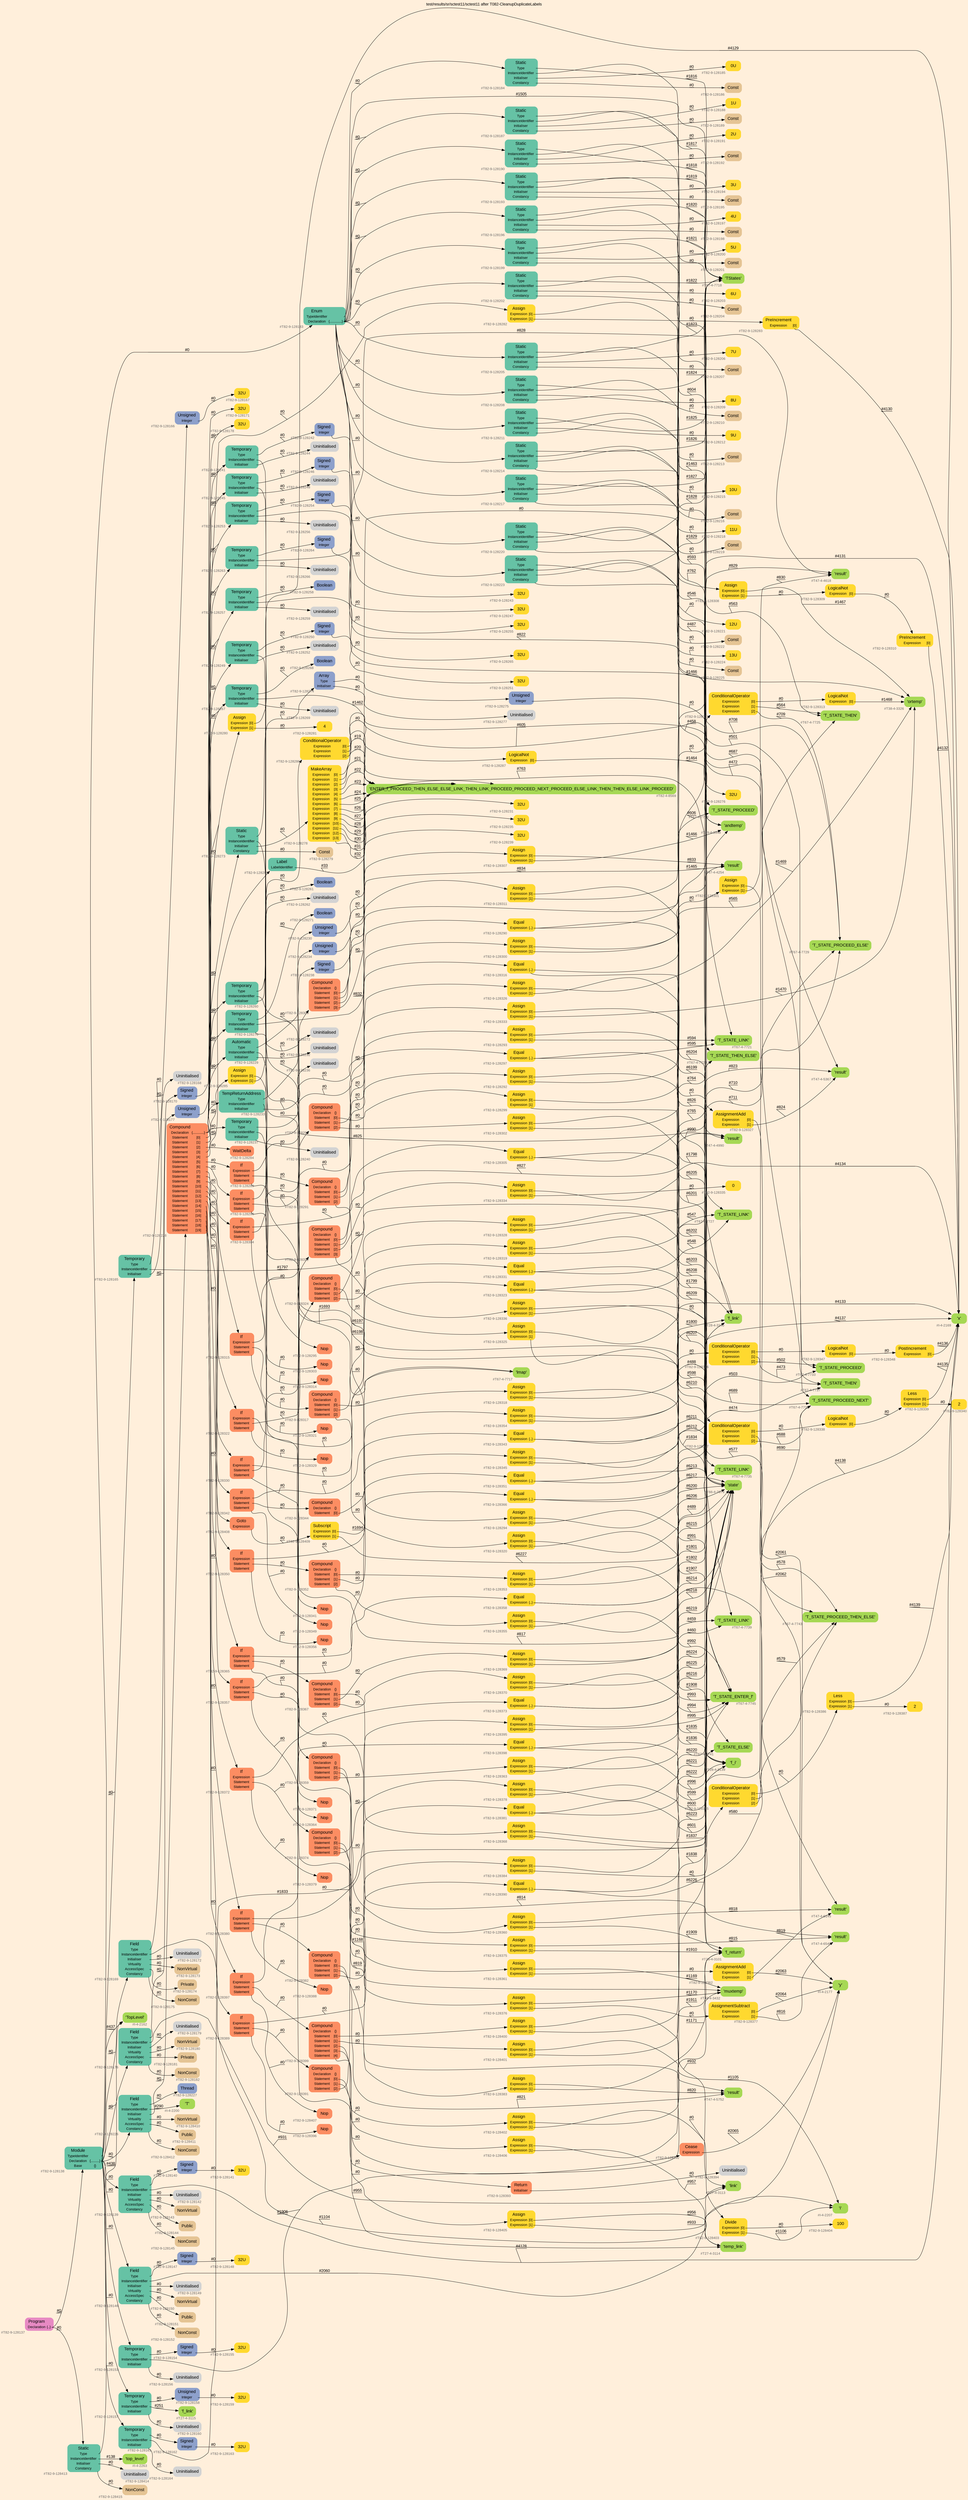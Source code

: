 digraph "test/results/sr/sctest11/sctest11 after T082-CleanupDuplicateLabels" {
label = "test/results/sr/sctest11/sctest11 after T082-CleanupDuplicateLabels"
labelloc = t
graph [
    rankdir = "LR"
    ranksep = 0.3
    bgcolor = antiquewhite1
    color = black
    fontcolor = black
    fontname = "Arial"
];
node [
    fontname = "Arial"
];
edge [
    fontname = "Arial"
];

// -------------------- node figure --------------------
// -------- block #T82-9-128137 ----------
"#T82-9-128137" [
    fillcolor = "/set28/4"
    xlabel = "#T82-9-128137"
    fontsize = "12"
    fontcolor = grey40
    shape = "plaintext"
    label = <<TABLE BORDER="0" CELLBORDER="0" CELLSPACING="0">
     <TR><TD><FONT COLOR="black" POINT-SIZE="15">Program</FONT></TD></TR>
     <TR><TD><FONT COLOR="black" POINT-SIZE="12">Declaration</FONT></TD><TD PORT="port0"><FONT COLOR="black" POINT-SIZE="12">{..}</FONT></TD></TR>
    </TABLE>>
    style = "rounded,filled"
];

// -------- block #T82-9-128138 ----------
"#T82-9-128138" [
    fillcolor = "/set28/1"
    xlabel = "#T82-9-128138"
    fontsize = "12"
    fontcolor = grey40
    shape = "plaintext"
    label = <<TABLE BORDER="0" CELLBORDER="0" CELLSPACING="0">
     <TR><TD><FONT COLOR="black" POINT-SIZE="15">Module</FONT></TD></TR>
     <TR><TD><FONT COLOR="black" POINT-SIZE="12">TypeIdentifier</FONT></TD><TD PORT="port0"></TD></TR>
     <TR><TD><FONT COLOR="black" POINT-SIZE="12">Declaration</FONT></TD><TD PORT="port1"><FONT COLOR="black" POINT-SIZE="12">{..........}</FONT></TD></TR>
     <TR><TD><FONT COLOR="black" POINT-SIZE="12">Base</FONT></TD><TD PORT="port2"><FONT COLOR="black" POINT-SIZE="12">{}</FONT></TD></TR>
    </TABLE>>
    style = "rounded,filled"
];

// -------- block #I-4-2162 ----------
"#I-4-2162" [
    fillcolor = "/set28/5"
    xlabel = "#I-4-2162"
    fontsize = "12"
    fontcolor = grey40
    shape = "plaintext"
    label = <<TABLE BORDER="0" CELLBORDER="0" CELLSPACING="0">
     <TR><TD><FONT COLOR="black" POINT-SIZE="15">'TopLevel'</FONT></TD></TR>
    </TABLE>>
    style = "rounded,filled"
];

// -------- block #T82-9-128139 ----------
"#T82-9-128139" [
    fillcolor = "/set28/1"
    xlabel = "#T82-9-128139"
    fontsize = "12"
    fontcolor = grey40
    shape = "plaintext"
    label = <<TABLE BORDER="0" CELLBORDER="0" CELLSPACING="0">
     <TR><TD><FONT COLOR="black" POINT-SIZE="15">Field</FONT></TD></TR>
     <TR><TD><FONT COLOR="black" POINT-SIZE="12">Type</FONT></TD><TD PORT="port0"></TD></TR>
     <TR><TD><FONT COLOR="black" POINT-SIZE="12">InstanceIdentifier</FONT></TD><TD PORT="port1"></TD></TR>
     <TR><TD><FONT COLOR="black" POINT-SIZE="12">Initialiser</FONT></TD><TD PORT="port2"></TD></TR>
     <TR><TD><FONT COLOR="black" POINT-SIZE="12">Virtuality</FONT></TD><TD PORT="port3"></TD></TR>
     <TR><TD><FONT COLOR="black" POINT-SIZE="12">AccessSpec</FONT></TD><TD PORT="port4"></TD></TR>
     <TR><TD><FONT COLOR="black" POINT-SIZE="12">Constancy</FONT></TD><TD PORT="port5"></TD></TR>
    </TABLE>>
    style = "rounded,filled"
];

// -------- block #T82-9-128140 ----------
"#T82-9-128140" [
    fillcolor = "/set28/3"
    xlabel = "#T82-9-128140"
    fontsize = "12"
    fontcolor = grey40
    shape = "plaintext"
    label = <<TABLE BORDER="0" CELLBORDER="0" CELLSPACING="0">
     <TR><TD><FONT COLOR="black" POINT-SIZE="15">Signed</FONT></TD></TR>
     <TR><TD><FONT COLOR="black" POINT-SIZE="12">Integer</FONT></TD><TD PORT="port0"></TD></TR>
    </TABLE>>
    style = "rounded,filled"
];

// -------- block #T82-9-128141 ----------
"#T82-9-128141" [
    fillcolor = "/set28/6"
    xlabel = "#T82-9-128141"
    fontsize = "12"
    fontcolor = grey40
    shape = "plaintext"
    label = <<TABLE BORDER="0" CELLBORDER="0" CELLSPACING="0">
     <TR><TD><FONT COLOR="black" POINT-SIZE="15">32U</FONT></TD></TR>
    </TABLE>>
    style = "rounded,filled"
];

// -------- block #I-4-2169 ----------
"#I-4-2169" [
    fillcolor = "/set28/5"
    xlabel = "#I-4-2169"
    fontsize = "12"
    fontcolor = grey40
    shape = "plaintext"
    label = <<TABLE BORDER="0" CELLBORDER="0" CELLSPACING="0">
     <TR><TD><FONT COLOR="black" POINT-SIZE="15">'x'</FONT></TD></TR>
    </TABLE>>
    style = "rounded,filled"
];

// -------- block #T82-9-128142 ----------
"#T82-9-128142" [
    xlabel = "#T82-9-128142"
    fontsize = "12"
    fontcolor = grey40
    shape = "plaintext"
    label = <<TABLE BORDER="0" CELLBORDER="0" CELLSPACING="0">
     <TR><TD><FONT COLOR="black" POINT-SIZE="15">Uninitialised</FONT></TD></TR>
    </TABLE>>
    style = "rounded,filled"
];

// -------- block #T82-9-128143 ----------
"#T82-9-128143" [
    fillcolor = "/set28/7"
    xlabel = "#T82-9-128143"
    fontsize = "12"
    fontcolor = grey40
    shape = "plaintext"
    label = <<TABLE BORDER="0" CELLBORDER="0" CELLSPACING="0">
     <TR><TD><FONT COLOR="black" POINT-SIZE="15">NonVirtual</FONT></TD></TR>
    </TABLE>>
    style = "rounded,filled"
];

// -------- block #T82-9-128144 ----------
"#T82-9-128144" [
    fillcolor = "/set28/7"
    xlabel = "#T82-9-128144"
    fontsize = "12"
    fontcolor = grey40
    shape = "plaintext"
    label = <<TABLE BORDER="0" CELLBORDER="0" CELLSPACING="0">
     <TR><TD><FONT COLOR="black" POINT-SIZE="15">Public</FONT></TD></TR>
    </TABLE>>
    style = "rounded,filled"
];

// -------- block #T82-9-128145 ----------
"#T82-9-128145" [
    fillcolor = "/set28/7"
    xlabel = "#T82-9-128145"
    fontsize = "12"
    fontcolor = grey40
    shape = "plaintext"
    label = <<TABLE BORDER="0" CELLBORDER="0" CELLSPACING="0">
     <TR><TD><FONT COLOR="black" POINT-SIZE="15">NonConst</FONT></TD></TR>
    </TABLE>>
    style = "rounded,filled"
];

// -------- block #T82-9-128146 ----------
"#T82-9-128146" [
    fillcolor = "/set28/1"
    xlabel = "#T82-9-128146"
    fontsize = "12"
    fontcolor = grey40
    shape = "plaintext"
    label = <<TABLE BORDER="0" CELLBORDER="0" CELLSPACING="0">
     <TR><TD><FONT COLOR="black" POINT-SIZE="15">Field</FONT></TD></TR>
     <TR><TD><FONT COLOR="black" POINT-SIZE="12">Type</FONT></TD><TD PORT="port0"></TD></TR>
     <TR><TD><FONT COLOR="black" POINT-SIZE="12">InstanceIdentifier</FONT></TD><TD PORT="port1"></TD></TR>
     <TR><TD><FONT COLOR="black" POINT-SIZE="12">Initialiser</FONT></TD><TD PORT="port2"></TD></TR>
     <TR><TD><FONT COLOR="black" POINT-SIZE="12">Virtuality</FONT></TD><TD PORT="port3"></TD></TR>
     <TR><TD><FONT COLOR="black" POINT-SIZE="12">AccessSpec</FONT></TD><TD PORT="port4"></TD></TR>
     <TR><TD><FONT COLOR="black" POINT-SIZE="12">Constancy</FONT></TD><TD PORT="port5"></TD></TR>
    </TABLE>>
    style = "rounded,filled"
];

// -------- block #T82-9-128147 ----------
"#T82-9-128147" [
    fillcolor = "/set28/3"
    xlabel = "#T82-9-128147"
    fontsize = "12"
    fontcolor = grey40
    shape = "plaintext"
    label = <<TABLE BORDER="0" CELLBORDER="0" CELLSPACING="0">
     <TR><TD><FONT COLOR="black" POINT-SIZE="15">Signed</FONT></TD></TR>
     <TR><TD><FONT COLOR="black" POINT-SIZE="12">Integer</FONT></TD><TD PORT="port0"></TD></TR>
    </TABLE>>
    style = "rounded,filled"
];

// -------- block #T82-9-128148 ----------
"#T82-9-128148" [
    fillcolor = "/set28/6"
    xlabel = "#T82-9-128148"
    fontsize = "12"
    fontcolor = grey40
    shape = "plaintext"
    label = <<TABLE BORDER="0" CELLBORDER="0" CELLSPACING="0">
     <TR><TD><FONT COLOR="black" POINT-SIZE="15">32U</FONT></TD></TR>
    </TABLE>>
    style = "rounded,filled"
];

// -------- block #I-4-2177 ----------
"#I-4-2177" [
    fillcolor = "/set28/5"
    xlabel = "#I-4-2177"
    fontsize = "12"
    fontcolor = grey40
    shape = "plaintext"
    label = <<TABLE BORDER="0" CELLBORDER="0" CELLSPACING="0">
     <TR><TD><FONT COLOR="black" POINT-SIZE="15">'y'</FONT></TD></TR>
    </TABLE>>
    style = "rounded,filled"
];

// -------- block #T82-9-128149 ----------
"#T82-9-128149" [
    xlabel = "#T82-9-128149"
    fontsize = "12"
    fontcolor = grey40
    shape = "plaintext"
    label = <<TABLE BORDER="0" CELLBORDER="0" CELLSPACING="0">
     <TR><TD><FONT COLOR="black" POINT-SIZE="15">Uninitialised</FONT></TD></TR>
    </TABLE>>
    style = "rounded,filled"
];

// -------- block #T82-9-128150 ----------
"#T82-9-128150" [
    fillcolor = "/set28/7"
    xlabel = "#T82-9-128150"
    fontsize = "12"
    fontcolor = grey40
    shape = "plaintext"
    label = <<TABLE BORDER="0" CELLBORDER="0" CELLSPACING="0">
     <TR><TD><FONT COLOR="black" POINT-SIZE="15">NonVirtual</FONT></TD></TR>
    </TABLE>>
    style = "rounded,filled"
];

// -------- block #T82-9-128151 ----------
"#T82-9-128151" [
    fillcolor = "/set28/7"
    xlabel = "#T82-9-128151"
    fontsize = "12"
    fontcolor = grey40
    shape = "plaintext"
    label = <<TABLE BORDER="0" CELLBORDER="0" CELLSPACING="0">
     <TR><TD><FONT COLOR="black" POINT-SIZE="15">Public</FONT></TD></TR>
    </TABLE>>
    style = "rounded,filled"
];

// -------- block #T82-9-128152 ----------
"#T82-9-128152" [
    fillcolor = "/set28/7"
    xlabel = "#T82-9-128152"
    fontsize = "12"
    fontcolor = grey40
    shape = "plaintext"
    label = <<TABLE BORDER="0" CELLBORDER="0" CELLSPACING="0">
     <TR><TD><FONT COLOR="black" POINT-SIZE="15">NonConst</FONT></TD></TR>
    </TABLE>>
    style = "rounded,filled"
];

// -------- block #T82-9-128153 ----------
"#T82-9-128153" [
    fillcolor = "/set28/1"
    xlabel = "#T82-9-128153"
    fontsize = "12"
    fontcolor = grey40
    shape = "plaintext"
    label = <<TABLE BORDER="0" CELLBORDER="0" CELLSPACING="0">
     <TR><TD><FONT COLOR="black" POINT-SIZE="15">Temporary</FONT></TD></TR>
     <TR><TD><FONT COLOR="black" POINT-SIZE="12">Type</FONT></TD><TD PORT="port0"></TD></TR>
     <TR><TD><FONT COLOR="black" POINT-SIZE="12">InstanceIdentifier</FONT></TD><TD PORT="port1"></TD></TR>
     <TR><TD><FONT COLOR="black" POINT-SIZE="12">Initialiser</FONT></TD><TD PORT="port2"></TD></TR>
    </TABLE>>
    style = "rounded,filled"
];

// -------- block #T82-9-128154 ----------
"#T82-9-128154" [
    fillcolor = "/set28/3"
    xlabel = "#T82-9-128154"
    fontsize = "12"
    fontcolor = grey40
    shape = "plaintext"
    label = <<TABLE BORDER="0" CELLBORDER="0" CELLSPACING="0">
     <TR><TD><FONT COLOR="black" POINT-SIZE="15">Signed</FONT></TD></TR>
     <TR><TD><FONT COLOR="black" POINT-SIZE="12">Integer</FONT></TD><TD PORT="port0"></TD></TR>
    </TABLE>>
    style = "rounded,filled"
];

// -------- block #T82-9-128155 ----------
"#T82-9-128155" [
    fillcolor = "/set28/6"
    xlabel = "#T82-9-128155"
    fontsize = "12"
    fontcolor = grey40
    shape = "plaintext"
    label = <<TABLE BORDER="0" CELLBORDER="0" CELLSPACING="0">
     <TR><TD><FONT COLOR="black" POINT-SIZE="15">32U</FONT></TD></TR>
    </TABLE>>
    style = "rounded,filled"
];

// -------- block #T26-4-3101 ----------
"#T26-4-3101" [
    fillcolor = "/set28/5"
    xlabel = "#T26-4-3101"
    fontsize = "12"
    fontcolor = grey40
    shape = "plaintext"
    label = <<TABLE BORDER="0" CELLBORDER="0" CELLSPACING="0">
     <TR><TD><FONT COLOR="black" POINT-SIZE="15">'f_return'</FONT></TD></TR>
    </TABLE>>
    style = "rounded,filled"
];

// -------- block #T82-9-128156 ----------
"#T82-9-128156" [
    xlabel = "#T82-9-128156"
    fontsize = "12"
    fontcolor = grey40
    shape = "plaintext"
    label = <<TABLE BORDER="0" CELLBORDER="0" CELLSPACING="0">
     <TR><TD><FONT COLOR="black" POINT-SIZE="15">Uninitialised</FONT></TD></TR>
    </TABLE>>
    style = "rounded,filled"
];

// -------- block #T82-9-128157 ----------
"#T82-9-128157" [
    fillcolor = "/set28/1"
    xlabel = "#T82-9-128157"
    fontsize = "12"
    fontcolor = grey40
    shape = "plaintext"
    label = <<TABLE BORDER="0" CELLBORDER="0" CELLSPACING="0">
     <TR><TD><FONT COLOR="black" POINT-SIZE="15">Temporary</FONT></TD></TR>
     <TR><TD><FONT COLOR="black" POINT-SIZE="12">Type</FONT></TD><TD PORT="port0"></TD></TR>
     <TR><TD><FONT COLOR="black" POINT-SIZE="12">InstanceIdentifier</FONT></TD><TD PORT="port1"></TD></TR>
     <TR><TD><FONT COLOR="black" POINT-SIZE="12">Initialiser</FONT></TD><TD PORT="port2"></TD></TR>
    </TABLE>>
    style = "rounded,filled"
];

// -------- block #T82-9-128158 ----------
"#T82-9-128158" [
    fillcolor = "/set28/3"
    xlabel = "#T82-9-128158"
    fontsize = "12"
    fontcolor = grey40
    shape = "plaintext"
    label = <<TABLE BORDER="0" CELLBORDER="0" CELLSPACING="0">
     <TR><TD><FONT COLOR="black" POINT-SIZE="15">Unsigned</FONT></TD></TR>
     <TR><TD><FONT COLOR="black" POINT-SIZE="12">Integer</FONT></TD><TD PORT="port0"></TD></TR>
    </TABLE>>
    style = "rounded,filled"
];

// -------- block #T82-9-128159 ----------
"#T82-9-128159" [
    fillcolor = "/set28/6"
    xlabel = "#T82-9-128159"
    fontsize = "12"
    fontcolor = grey40
    shape = "plaintext"
    label = <<TABLE BORDER="0" CELLBORDER="0" CELLSPACING="0">
     <TR><TD><FONT COLOR="black" POINT-SIZE="15">32U</FONT></TD></TR>
    </TABLE>>
    style = "rounded,filled"
];

// -------- block #T27-4-3115 ----------
"#T27-4-3115" [
    fillcolor = "/set28/5"
    xlabel = "#T27-4-3115"
    fontsize = "12"
    fontcolor = grey40
    shape = "plaintext"
    label = <<TABLE BORDER="0" CELLBORDER="0" CELLSPACING="0">
     <TR><TD><FONT COLOR="black" POINT-SIZE="15">'f_link'</FONT></TD></TR>
    </TABLE>>
    style = "rounded,filled"
];

// -------- block #T82-9-128160 ----------
"#T82-9-128160" [
    xlabel = "#T82-9-128160"
    fontsize = "12"
    fontcolor = grey40
    shape = "plaintext"
    label = <<TABLE BORDER="0" CELLBORDER="0" CELLSPACING="0">
     <TR><TD><FONT COLOR="black" POINT-SIZE="15">Uninitialised</FONT></TD></TR>
    </TABLE>>
    style = "rounded,filled"
];

// -------- block #T82-9-128161 ----------
"#T82-9-128161" [
    fillcolor = "/set28/1"
    xlabel = "#T82-9-128161"
    fontsize = "12"
    fontcolor = grey40
    shape = "plaintext"
    label = <<TABLE BORDER="0" CELLBORDER="0" CELLSPACING="0">
     <TR><TD><FONT COLOR="black" POINT-SIZE="15">Temporary</FONT></TD></TR>
     <TR><TD><FONT COLOR="black" POINT-SIZE="12">Type</FONT></TD><TD PORT="port0"></TD></TR>
     <TR><TD><FONT COLOR="black" POINT-SIZE="12">InstanceIdentifier</FONT></TD><TD PORT="port1"></TD></TR>
     <TR><TD><FONT COLOR="black" POINT-SIZE="12">Initialiser</FONT></TD><TD PORT="port2"></TD></TR>
    </TABLE>>
    style = "rounded,filled"
];

// -------- block #T82-9-128162 ----------
"#T82-9-128162" [
    fillcolor = "/set28/3"
    xlabel = "#T82-9-128162"
    fontsize = "12"
    fontcolor = grey40
    shape = "plaintext"
    label = <<TABLE BORDER="0" CELLBORDER="0" CELLSPACING="0">
     <TR><TD><FONT COLOR="black" POINT-SIZE="15">Signed</FONT></TD></TR>
     <TR><TD><FONT COLOR="black" POINT-SIZE="12">Integer</FONT></TD><TD PORT="port0"></TD></TR>
    </TABLE>>
    style = "rounded,filled"
];

// -------- block #T82-9-128163 ----------
"#T82-9-128163" [
    fillcolor = "/set28/6"
    xlabel = "#T82-9-128163"
    fontsize = "12"
    fontcolor = grey40
    shape = "plaintext"
    label = <<TABLE BORDER="0" CELLBORDER="0" CELLSPACING="0">
     <TR><TD><FONT COLOR="black" POINT-SIZE="15">32U</FONT></TD></TR>
    </TABLE>>
    style = "rounded,filled"
];

// -------- block #T28-4-3139 ----------
"#T28-4-3139" [
    fillcolor = "/set28/5"
    xlabel = "#T28-4-3139"
    fontsize = "12"
    fontcolor = grey40
    shape = "plaintext"
    label = <<TABLE BORDER="0" CELLBORDER="0" CELLSPACING="0">
     <TR><TD><FONT COLOR="black" POINT-SIZE="15">'f_i'</FONT></TD></TR>
    </TABLE>>
    style = "rounded,filled"
];

// -------- block #T82-9-128164 ----------
"#T82-9-128164" [
    xlabel = "#T82-9-128164"
    fontsize = "12"
    fontcolor = grey40
    shape = "plaintext"
    label = <<TABLE BORDER="0" CELLBORDER="0" CELLSPACING="0">
     <TR><TD><FONT COLOR="black" POINT-SIZE="15">Uninitialised</FONT></TD></TR>
    </TABLE>>
    style = "rounded,filled"
];

// -------- block #T82-9-128165 ----------
"#T82-9-128165" [
    fillcolor = "/set28/1"
    xlabel = "#T82-9-128165"
    fontsize = "12"
    fontcolor = grey40
    shape = "plaintext"
    label = <<TABLE BORDER="0" CELLBORDER="0" CELLSPACING="0">
     <TR><TD><FONT COLOR="black" POINT-SIZE="15">Temporary</FONT></TD></TR>
     <TR><TD><FONT COLOR="black" POINT-SIZE="12">Type</FONT></TD><TD PORT="port0"></TD></TR>
     <TR><TD><FONT COLOR="black" POINT-SIZE="12">InstanceIdentifier</FONT></TD><TD PORT="port1"></TD></TR>
     <TR><TD><FONT COLOR="black" POINT-SIZE="12">Initialiser</FONT></TD><TD PORT="port2"></TD></TR>
    </TABLE>>
    style = "rounded,filled"
];

// -------- block #T82-9-128166 ----------
"#T82-9-128166" [
    fillcolor = "/set28/3"
    xlabel = "#T82-9-128166"
    fontsize = "12"
    fontcolor = grey40
    shape = "plaintext"
    label = <<TABLE BORDER="0" CELLBORDER="0" CELLSPACING="0">
     <TR><TD><FONT COLOR="black" POINT-SIZE="15">Unsigned</FONT></TD></TR>
     <TR><TD><FONT COLOR="black" POINT-SIZE="12">Integer</FONT></TD><TD PORT="port0"></TD></TR>
    </TABLE>>
    style = "rounded,filled"
];

// -------- block #T82-9-128167 ----------
"#T82-9-128167" [
    fillcolor = "/set28/6"
    xlabel = "#T82-9-128167"
    fontsize = "12"
    fontcolor = grey40
    shape = "plaintext"
    label = <<TABLE BORDER="0" CELLBORDER="0" CELLSPACING="0">
     <TR><TD><FONT COLOR="black" POINT-SIZE="15">32U</FONT></TD></TR>
    </TABLE>>
    style = "rounded,filled"
];

// -------- block #T28-4-3140 ----------
"#T28-4-3140" [
    fillcolor = "/set28/5"
    xlabel = "#T28-4-3140"
    fontsize = "12"
    fontcolor = grey40
    shape = "plaintext"
    label = <<TABLE BORDER="0" CELLBORDER="0" CELLSPACING="0">
     <TR><TD><FONT COLOR="black" POINT-SIZE="15">'f_link'</FONT></TD></TR>
    </TABLE>>
    style = "rounded,filled"
];

// -------- block #T82-9-128168 ----------
"#T82-9-128168" [
    xlabel = "#T82-9-128168"
    fontsize = "12"
    fontcolor = grey40
    shape = "plaintext"
    label = <<TABLE BORDER="0" CELLBORDER="0" CELLSPACING="0">
     <TR><TD><FONT COLOR="black" POINT-SIZE="15">Uninitialised</FONT></TD></TR>
    </TABLE>>
    style = "rounded,filled"
];

// -------- block #T82-9-128169 ----------
"#T82-9-128169" [
    fillcolor = "/set28/1"
    xlabel = "#T82-9-128169"
    fontsize = "12"
    fontcolor = grey40
    shape = "plaintext"
    label = <<TABLE BORDER="0" CELLBORDER="0" CELLSPACING="0">
     <TR><TD><FONT COLOR="black" POINT-SIZE="15">Field</FONT></TD></TR>
     <TR><TD><FONT COLOR="black" POINT-SIZE="12">Type</FONT></TD><TD PORT="port0"></TD></TR>
     <TR><TD><FONT COLOR="black" POINT-SIZE="12">InstanceIdentifier</FONT></TD><TD PORT="port1"></TD></TR>
     <TR><TD><FONT COLOR="black" POINT-SIZE="12">Initialiser</FONT></TD><TD PORT="port2"></TD></TR>
     <TR><TD><FONT COLOR="black" POINT-SIZE="12">Virtuality</FONT></TD><TD PORT="port3"></TD></TR>
     <TR><TD><FONT COLOR="black" POINT-SIZE="12">AccessSpec</FONT></TD><TD PORT="port4"></TD></TR>
     <TR><TD><FONT COLOR="black" POINT-SIZE="12">Constancy</FONT></TD><TD PORT="port5"></TD></TR>
    </TABLE>>
    style = "rounded,filled"
];

// -------- block #T82-9-128170 ----------
"#T82-9-128170" [
    fillcolor = "/set28/3"
    xlabel = "#T82-9-128170"
    fontsize = "12"
    fontcolor = grey40
    shape = "plaintext"
    label = <<TABLE BORDER="0" CELLBORDER="0" CELLSPACING="0">
     <TR><TD><FONT COLOR="black" POINT-SIZE="15">Signed</FONT></TD></TR>
     <TR><TD><FONT COLOR="black" POINT-SIZE="12">Integer</FONT></TD><TD PORT="port0"></TD></TR>
    </TABLE>>
    style = "rounded,filled"
];

// -------- block #T82-9-128171 ----------
"#T82-9-128171" [
    fillcolor = "/set28/6"
    xlabel = "#T82-9-128171"
    fontsize = "12"
    fontcolor = grey40
    shape = "plaintext"
    label = <<TABLE BORDER="0" CELLBORDER="0" CELLSPACING="0">
     <TR><TD><FONT COLOR="black" POINT-SIZE="15">32U</FONT></TD></TR>
    </TABLE>>
    style = "rounded,filled"
];

// -------- block #I-4-2207 ----------
"#I-4-2207" [
    fillcolor = "/set28/5"
    xlabel = "#I-4-2207"
    fontsize = "12"
    fontcolor = grey40
    shape = "plaintext"
    label = <<TABLE BORDER="0" CELLBORDER="0" CELLSPACING="0">
     <TR><TD><FONT COLOR="black" POINT-SIZE="15">'i'</FONT></TD></TR>
    </TABLE>>
    style = "rounded,filled"
];

// -------- block #T82-9-128172 ----------
"#T82-9-128172" [
    xlabel = "#T82-9-128172"
    fontsize = "12"
    fontcolor = grey40
    shape = "plaintext"
    label = <<TABLE BORDER="0" CELLBORDER="0" CELLSPACING="0">
     <TR><TD><FONT COLOR="black" POINT-SIZE="15">Uninitialised</FONT></TD></TR>
    </TABLE>>
    style = "rounded,filled"
];

// -------- block #T82-9-128173 ----------
"#T82-9-128173" [
    fillcolor = "/set28/7"
    xlabel = "#T82-9-128173"
    fontsize = "12"
    fontcolor = grey40
    shape = "plaintext"
    label = <<TABLE BORDER="0" CELLBORDER="0" CELLSPACING="0">
     <TR><TD><FONT COLOR="black" POINT-SIZE="15">NonVirtual</FONT></TD></TR>
    </TABLE>>
    style = "rounded,filled"
];

// -------- block #T82-9-128174 ----------
"#T82-9-128174" [
    fillcolor = "/set28/7"
    xlabel = "#T82-9-128174"
    fontsize = "12"
    fontcolor = grey40
    shape = "plaintext"
    label = <<TABLE BORDER="0" CELLBORDER="0" CELLSPACING="0">
     <TR><TD><FONT COLOR="black" POINT-SIZE="15">Private</FONT></TD></TR>
    </TABLE>>
    style = "rounded,filled"
];

// -------- block #T82-9-128175 ----------
"#T82-9-128175" [
    fillcolor = "/set28/7"
    xlabel = "#T82-9-128175"
    fontsize = "12"
    fontcolor = grey40
    shape = "plaintext"
    label = <<TABLE BORDER="0" CELLBORDER="0" CELLSPACING="0">
     <TR><TD><FONT COLOR="black" POINT-SIZE="15">NonConst</FONT></TD></TR>
    </TABLE>>
    style = "rounded,filled"
];

// -------- block #T82-9-128176 ----------
"#T82-9-128176" [
    fillcolor = "/set28/1"
    xlabel = "#T82-9-128176"
    fontsize = "12"
    fontcolor = grey40
    shape = "plaintext"
    label = <<TABLE BORDER="0" CELLBORDER="0" CELLSPACING="0">
     <TR><TD><FONT COLOR="black" POINT-SIZE="15">Field</FONT></TD></TR>
     <TR><TD><FONT COLOR="black" POINT-SIZE="12">Type</FONT></TD><TD PORT="port0"></TD></TR>
     <TR><TD><FONT COLOR="black" POINT-SIZE="12">InstanceIdentifier</FONT></TD><TD PORT="port1"></TD></TR>
     <TR><TD><FONT COLOR="black" POINT-SIZE="12">Initialiser</FONT></TD><TD PORT="port2"></TD></TR>
     <TR><TD><FONT COLOR="black" POINT-SIZE="12">Virtuality</FONT></TD><TD PORT="port3"></TD></TR>
     <TR><TD><FONT COLOR="black" POINT-SIZE="12">AccessSpec</FONT></TD><TD PORT="port4"></TD></TR>
     <TR><TD><FONT COLOR="black" POINT-SIZE="12">Constancy</FONT></TD><TD PORT="port5"></TD></TR>
    </TABLE>>
    style = "rounded,filled"
];

// -------- block #T82-9-128177 ----------
"#T82-9-128177" [
    fillcolor = "/set28/3"
    xlabel = "#T82-9-128177"
    fontsize = "12"
    fontcolor = grey40
    shape = "plaintext"
    label = <<TABLE BORDER="0" CELLBORDER="0" CELLSPACING="0">
     <TR><TD><FONT COLOR="black" POINT-SIZE="15">Unsigned</FONT></TD></TR>
     <TR><TD><FONT COLOR="black" POINT-SIZE="12">Integer</FONT></TD><TD PORT="port0"></TD></TR>
    </TABLE>>
    style = "rounded,filled"
];

// -------- block #T82-9-128178 ----------
"#T82-9-128178" [
    fillcolor = "/set28/6"
    xlabel = "#T82-9-128178"
    fontsize = "12"
    fontcolor = grey40
    shape = "plaintext"
    label = <<TABLE BORDER="0" CELLBORDER="0" CELLSPACING="0">
     <TR><TD><FONT COLOR="black" POINT-SIZE="15">32U</FONT></TD></TR>
    </TABLE>>
    style = "rounded,filled"
];

// -------- block #T27-4-3113 ----------
"#T27-4-3113" [
    fillcolor = "/set28/5"
    xlabel = "#T27-4-3113"
    fontsize = "12"
    fontcolor = grey40
    shape = "plaintext"
    label = <<TABLE BORDER="0" CELLBORDER="0" CELLSPACING="0">
     <TR><TD><FONT COLOR="black" POINT-SIZE="15">'link'</FONT></TD></TR>
    </TABLE>>
    style = "rounded,filled"
];

// -------- block #T82-9-128179 ----------
"#T82-9-128179" [
    xlabel = "#T82-9-128179"
    fontsize = "12"
    fontcolor = grey40
    shape = "plaintext"
    label = <<TABLE BORDER="0" CELLBORDER="0" CELLSPACING="0">
     <TR><TD><FONT COLOR="black" POINT-SIZE="15">Uninitialised</FONT></TD></TR>
    </TABLE>>
    style = "rounded,filled"
];

// -------- block #T82-9-128180 ----------
"#T82-9-128180" [
    fillcolor = "/set28/7"
    xlabel = "#T82-9-128180"
    fontsize = "12"
    fontcolor = grey40
    shape = "plaintext"
    label = <<TABLE BORDER="0" CELLBORDER="0" CELLSPACING="0">
     <TR><TD><FONT COLOR="black" POINT-SIZE="15">NonVirtual</FONT></TD></TR>
    </TABLE>>
    style = "rounded,filled"
];

// -------- block #T82-9-128181 ----------
"#T82-9-128181" [
    fillcolor = "/set28/7"
    xlabel = "#T82-9-128181"
    fontsize = "12"
    fontcolor = grey40
    shape = "plaintext"
    label = <<TABLE BORDER="0" CELLBORDER="0" CELLSPACING="0">
     <TR><TD><FONT COLOR="black" POINT-SIZE="15">Private</FONT></TD></TR>
    </TABLE>>
    style = "rounded,filled"
];

// -------- block #T82-9-128182 ----------
"#T82-9-128182" [
    fillcolor = "/set28/7"
    xlabel = "#T82-9-128182"
    fontsize = "12"
    fontcolor = grey40
    shape = "plaintext"
    label = <<TABLE BORDER="0" CELLBORDER="0" CELLSPACING="0">
     <TR><TD><FONT COLOR="black" POINT-SIZE="15">NonConst</FONT></TD></TR>
    </TABLE>>
    style = "rounded,filled"
];

// -------- block #T82-9-128183 ----------
"#T82-9-128183" [
    fillcolor = "/set28/1"
    xlabel = "#T82-9-128183"
    fontsize = "12"
    fontcolor = grey40
    shape = "plaintext"
    label = <<TABLE BORDER="0" CELLBORDER="0" CELLSPACING="0">
     <TR><TD><FONT COLOR="black" POINT-SIZE="15">Enum</FONT></TD></TR>
     <TR><TD><FONT COLOR="black" POINT-SIZE="12">TypeIdentifier</FONT></TD><TD PORT="port0"></TD></TR>
     <TR><TD><FONT COLOR="black" POINT-SIZE="12">Declaration</FONT></TD><TD PORT="port1"><FONT COLOR="black" POINT-SIZE="12">{..............}</FONT></TD></TR>
    </TABLE>>
    style = "rounded,filled"
];

// -------- block #T67-4-7718 ----------
"#T67-4-7718" [
    fillcolor = "/set28/5"
    xlabel = "#T67-4-7718"
    fontsize = "12"
    fontcolor = grey40
    shape = "plaintext"
    label = <<TABLE BORDER="0" CELLBORDER="0" CELLSPACING="0">
     <TR><TD><FONT COLOR="black" POINT-SIZE="15">'TStates'</FONT></TD></TR>
    </TABLE>>
    style = "rounded,filled"
];

// -------- block #T82-9-128184 ----------
"#T82-9-128184" [
    fillcolor = "/set28/1"
    xlabel = "#T82-9-128184"
    fontsize = "12"
    fontcolor = grey40
    shape = "plaintext"
    label = <<TABLE BORDER="0" CELLBORDER="0" CELLSPACING="0">
     <TR><TD><FONT COLOR="black" POINT-SIZE="15">Static</FONT></TD></TR>
     <TR><TD><FONT COLOR="black" POINT-SIZE="12">Type</FONT></TD><TD PORT="port0"></TD></TR>
     <TR><TD><FONT COLOR="black" POINT-SIZE="12">InstanceIdentifier</FONT></TD><TD PORT="port1"></TD></TR>
     <TR><TD><FONT COLOR="black" POINT-SIZE="12">Initialiser</FONT></TD><TD PORT="port2"></TD></TR>
     <TR><TD><FONT COLOR="black" POINT-SIZE="12">Constancy</FONT></TD><TD PORT="port3"></TD></TR>
    </TABLE>>
    style = "rounded,filled"
];

// -------- block #T67-4-7719 ----------
"#T67-4-7719" [
    fillcolor = "/set28/5"
    xlabel = "#T67-4-7719"
    fontsize = "12"
    fontcolor = grey40
    shape = "plaintext"
    label = <<TABLE BORDER="0" CELLBORDER="0" CELLSPACING="0">
     <TR><TD><FONT COLOR="black" POINT-SIZE="15">'T_STATE_PROCEED'</FONT></TD></TR>
    </TABLE>>
    style = "rounded,filled"
];

// -------- block #T82-9-128185 ----------
"#T82-9-128185" [
    fillcolor = "/set28/6"
    xlabel = "#T82-9-128185"
    fontsize = "12"
    fontcolor = grey40
    shape = "plaintext"
    label = <<TABLE BORDER="0" CELLBORDER="0" CELLSPACING="0">
     <TR><TD><FONT COLOR="black" POINT-SIZE="15">0U</FONT></TD></TR>
    </TABLE>>
    style = "rounded,filled"
];

// -------- block #T82-9-128186 ----------
"#T82-9-128186" [
    fillcolor = "/set28/7"
    xlabel = "#T82-9-128186"
    fontsize = "12"
    fontcolor = grey40
    shape = "plaintext"
    label = <<TABLE BORDER="0" CELLBORDER="0" CELLSPACING="0">
     <TR><TD><FONT COLOR="black" POINT-SIZE="15">Const</FONT></TD></TR>
    </TABLE>>
    style = "rounded,filled"
];

// -------- block #T82-9-128187 ----------
"#T82-9-128187" [
    fillcolor = "/set28/1"
    xlabel = "#T82-9-128187"
    fontsize = "12"
    fontcolor = grey40
    shape = "plaintext"
    label = <<TABLE BORDER="0" CELLBORDER="0" CELLSPACING="0">
     <TR><TD><FONT COLOR="black" POINT-SIZE="15">Static</FONT></TD></TR>
     <TR><TD><FONT COLOR="black" POINT-SIZE="12">Type</FONT></TD><TD PORT="port0"></TD></TR>
     <TR><TD><FONT COLOR="black" POINT-SIZE="12">InstanceIdentifier</FONT></TD><TD PORT="port1"></TD></TR>
     <TR><TD><FONT COLOR="black" POINT-SIZE="12">Initialiser</FONT></TD><TD PORT="port2"></TD></TR>
     <TR><TD><FONT COLOR="black" POINT-SIZE="12">Constancy</FONT></TD><TD PORT="port3"></TD></TR>
    </TABLE>>
    style = "rounded,filled"
];

// -------- block #T67-4-7721 ----------
"#T67-4-7721" [
    fillcolor = "/set28/5"
    xlabel = "#T67-4-7721"
    fontsize = "12"
    fontcolor = grey40
    shape = "plaintext"
    label = <<TABLE BORDER="0" CELLBORDER="0" CELLSPACING="0">
     <TR><TD><FONT COLOR="black" POINT-SIZE="15">'T_STATE_LINK'</FONT></TD></TR>
    </TABLE>>
    style = "rounded,filled"
];

// -------- block #T82-9-128188 ----------
"#T82-9-128188" [
    fillcolor = "/set28/6"
    xlabel = "#T82-9-128188"
    fontsize = "12"
    fontcolor = grey40
    shape = "plaintext"
    label = <<TABLE BORDER="0" CELLBORDER="0" CELLSPACING="0">
     <TR><TD><FONT COLOR="black" POINT-SIZE="15">1U</FONT></TD></TR>
    </TABLE>>
    style = "rounded,filled"
];

// -------- block #T82-9-128189 ----------
"#T82-9-128189" [
    fillcolor = "/set28/7"
    xlabel = "#T82-9-128189"
    fontsize = "12"
    fontcolor = grey40
    shape = "plaintext"
    label = <<TABLE BORDER="0" CELLBORDER="0" CELLSPACING="0">
     <TR><TD><FONT COLOR="black" POINT-SIZE="15">Const</FONT></TD></TR>
    </TABLE>>
    style = "rounded,filled"
];

// -------- block #T82-9-128190 ----------
"#T82-9-128190" [
    fillcolor = "/set28/1"
    xlabel = "#T82-9-128190"
    fontsize = "12"
    fontcolor = grey40
    shape = "plaintext"
    label = <<TABLE BORDER="0" CELLBORDER="0" CELLSPACING="0">
     <TR><TD><FONT COLOR="black" POINT-SIZE="15">Static</FONT></TD></TR>
     <TR><TD><FONT COLOR="black" POINT-SIZE="12">Type</FONT></TD><TD PORT="port0"></TD></TR>
     <TR><TD><FONT COLOR="black" POINT-SIZE="12">InstanceIdentifier</FONT></TD><TD PORT="port1"></TD></TR>
     <TR><TD><FONT COLOR="black" POINT-SIZE="12">Initialiser</FONT></TD><TD PORT="port2"></TD></TR>
     <TR><TD><FONT COLOR="black" POINT-SIZE="12">Constancy</FONT></TD><TD PORT="port3"></TD></TR>
    </TABLE>>
    style = "rounded,filled"
];

// -------- block #T67-4-7723 ----------
"#T67-4-7723" [
    fillcolor = "/set28/5"
    xlabel = "#T67-4-7723"
    fontsize = "12"
    fontcolor = grey40
    shape = "plaintext"
    label = <<TABLE BORDER="0" CELLBORDER="0" CELLSPACING="0">
     <TR><TD><FONT COLOR="black" POINT-SIZE="15">'T_STATE_THEN_ELSE'</FONT></TD></TR>
    </TABLE>>
    style = "rounded,filled"
];

// -------- block #T82-9-128191 ----------
"#T82-9-128191" [
    fillcolor = "/set28/6"
    xlabel = "#T82-9-128191"
    fontsize = "12"
    fontcolor = grey40
    shape = "plaintext"
    label = <<TABLE BORDER="0" CELLBORDER="0" CELLSPACING="0">
     <TR><TD><FONT COLOR="black" POINT-SIZE="15">2U</FONT></TD></TR>
    </TABLE>>
    style = "rounded,filled"
];

// -------- block #T82-9-128192 ----------
"#T82-9-128192" [
    fillcolor = "/set28/7"
    xlabel = "#T82-9-128192"
    fontsize = "12"
    fontcolor = grey40
    shape = "plaintext"
    label = <<TABLE BORDER="0" CELLBORDER="0" CELLSPACING="0">
     <TR><TD><FONT COLOR="black" POINT-SIZE="15">Const</FONT></TD></TR>
    </TABLE>>
    style = "rounded,filled"
];

// -------- block #T82-9-128193 ----------
"#T82-9-128193" [
    fillcolor = "/set28/1"
    xlabel = "#T82-9-128193"
    fontsize = "12"
    fontcolor = grey40
    shape = "plaintext"
    label = <<TABLE BORDER="0" CELLBORDER="0" CELLSPACING="0">
     <TR><TD><FONT COLOR="black" POINT-SIZE="15">Static</FONT></TD></TR>
     <TR><TD><FONT COLOR="black" POINT-SIZE="12">Type</FONT></TD><TD PORT="port0"></TD></TR>
     <TR><TD><FONT COLOR="black" POINT-SIZE="12">InstanceIdentifier</FONT></TD><TD PORT="port1"></TD></TR>
     <TR><TD><FONT COLOR="black" POINT-SIZE="12">Initialiser</FONT></TD><TD PORT="port2"></TD></TR>
     <TR><TD><FONT COLOR="black" POINT-SIZE="12">Constancy</FONT></TD><TD PORT="port3"></TD></TR>
    </TABLE>>
    style = "rounded,filled"
];

// -------- block #T67-4-7725 ----------
"#T67-4-7725" [
    fillcolor = "/set28/5"
    xlabel = "#T67-4-7725"
    fontsize = "12"
    fontcolor = grey40
    shape = "plaintext"
    label = <<TABLE BORDER="0" CELLBORDER="0" CELLSPACING="0">
     <TR><TD><FONT COLOR="black" POINT-SIZE="15">'T_STATE_THEN'</FONT></TD></TR>
    </TABLE>>
    style = "rounded,filled"
];

// -------- block #T82-9-128194 ----------
"#T82-9-128194" [
    fillcolor = "/set28/6"
    xlabel = "#T82-9-128194"
    fontsize = "12"
    fontcolor = grey40
    shape = "plaintext"
    label = <<TABLE BORDER="0" CELLBORDER="0" CELLSPACING="0">
     <TR><TD><FONT COLOR="black" POINT-SIZE="15">3U</FONT></TD></TR>
    </TABLE>>
    style = "rounded,filled"
];

// -------- block #T82-9-128195 ----------
"#T82-9-128195" [
    fillcolor = "/set28/7"
    xlabel = "#T82-9-128195"
    fontsize = "12"
    fontcolor = grey40
    shape = "plaintext"
    label = <<TABLE BORDER="0" CELLBORDER="0" CELLSPACING="0">
     <TR><TD><FONT COLOR="black" POINT-SIZE="15">Const</FONT></TD></TR>
    </TABLE>>
    style = "rounded,filled"
];

// -------- block #T82-9-128196 ----------
"#T82-9-128196" [
    fillcolor = "/set28/1"
    xlabel = "#T82-9-128196"
    fontsize = "12"
    fontcolor = grey40
    shape = "plaintext"
    label = <<TABLE BORDER="0" CELLBORDER="0" CELLSPACING="0">
     <TR><TD><FONT COLOR="black" POINT-SIZE="15">Static</FONT></TD></TR>
     <TR><TD><FONT COLOR="black" POINT-SIZE="12">Type</FONT></TD><TD PORT="port0"></TD></TR>
     <TR><TD><FONT COLOR="black" POINT-SIZE="12">InstanceIdentifier</FONT></TD><TD PORT="port1"></TD></TR>
     <TR><TD><FONT COLOR="black" POINT-SIZE="12">Initialiser</FONT></TD><TD PORT="port2"></TD></TR>
     <TR><TD><FONT COLOR="black" POINT-SIZE="12">Constancy</FONT></TD><TD PORT="port3"></TD></TR>
    </TABLE>>
    style = "rounded,filled"
];

// -------- block #T67-4-7727 ----------
"#T67-4-7727" [
    fillcolor = "/set28/5"
    xlabel = "#T67-4-7727"
    fontsize = "12"
    fontcolor = grey40
    shape = "plaintext"
    label = <<TABLE BORDER="0" CELLBORDER="0" CELLSPACING="0">
     <TR><TD><FONT COLOR="black" POINT-SIZE="15">'T_STATE_LINK'</FONT></TD></TR>
    </TABLE>>
    style = "rounded,filled"
];

// -------- block #T82-9-128197 ----------
"#T82-9-128197" [
    fillcolor = "/set28/6"
    xlabel = "#T82-9-128197"
    fontsize = "12"
    fontcolor = grey40
    shape = "plaintext"
    label = <<TABLE BORDER="0" CELLBORDER="0" CELLSPACING="0">
     <TR><TD><FONT COLOR="black" POINT-SIZE="15">4U</FONT></TD></TR>
    </TABLE>>
    style = "rounded,filled"
];

// -------- block #T82-9-128198 ----------
"#T82-9-128198" [
    fillcolor = "/set28/7"
    xlabel = "#T82-9-128198"
    fontsize = "12"
    fontcolor = grey40
    shape = "plaintext"
    label = <<TABLE BORDER="0" CELLBORDER="0" CELLSPACING="0">
     <TR><TD><FONT COLOR="black" POINT-SIZE="15">Const</FONT></TD></TR>
    </TABLE>>
    style = "rounded,filled"
];

// -------- block #T82-9-128199 ----------
"#T82-9-128199" [
    fillcolor = "/set28/1"
    xlabel = "#T82-9-128199"
    fontsize = "12"
    fontcolor = grey40
    shape = "plaintext"
    label = <<TABLE BORDER="0" CELLBORDER="0" CELLSPACING="0">
     <TR><TD><FONT COLOR="black" POINT-SIZE="15">Static</FONT></TD></TR>
     <TR><TD><FONT COLOR="black" POINT-SIZE="12">Type</FONT></TD><TD PORT="port0"></TD></TR>
     <TR><TD><FONT COLOR="black" POINT-SIZE="12">InstanceIdentifier</FONT></TD><TD PORT="port1"></TD></TR>
     <TR><TD><FONT COLOR="black" POINT-SIZE="12">Initialiser</FONT></TD><TD PORT="port2"></TD></TR>
     <TR><TD><FONT COLOR="black" POINT-SIZE="12">Constancy</FONT></TD><TD PORT="port3"></TD></TR>
    </TABLE>>
    style = "rounded,filled"
];

// -------- block #T67-4-7729 ----------
"#T67-4-7729" [
    fillcolor = "/set28/5"
    xlabel = "#T67-4-7729"
    fontsize = "12"
    fontcolor = grey40
    shape = "plaintext"
    label = <<TABLE BORDER="0" CELLBORDER="0" CELLSPACING="0">
     <TR><TD><FONT COLOR="black" POINT-SIZE="15">'T_STATE_PROCEED_ELSE'</FONT></TD></TR>
    </TABLE>>
    style = "rounded,filled"
];

// -------- block #T82-9-128200 ----------
"#T82-9-128200" [
    fillcolor = "/set28/6"
    xlabel = "#T82-9-128200"
    fontsize = "12"
    fontcolor = grey40
    shape = "plaintext"
    label = <<TABLE BORDER="0" CELLBORDER="0" CELLSPACING="0">
     <TR><TD><FONT COLOR="black" POINT-SIZE="15">5U</FONT></TD></TR>
    </TABLE>>
    style = "rounded,filled"
];

// -------- block #T82-9-128201 ----------
"#T82-9-128201" [
    fillcolor = "/set28/7"
    xlabel = "#T82-9-128201"
    fontsize = "12"
    fontcolor = grey40
    shape = "plaintext"
    label = <<TABLE BORDER="0" CELLBORDER="0" CELLSPACING="0">
     <TR><TD><FONT COLOR="black" POINT-SIZE="15">Const</FONT></TD></TR>
    </TABLE>>
    style = "rounded,filled"
];

// -------- block #T82-9-128202 ----------
"#T82-9-128202" [
    fillcolor = "/set28/1"
    xlabel = "#T82-9-128202"
    fontsize = "12"
    fontcolor = grey40
    shape = "plaintext"
    label = <<TABLE BORDER="0" CELLBORDER="0" CELLSPACING="0">
     <TR><TD><FONT COLOR="black" POINT-SIZE="15">Static</FONT></TD></TR>
     <TR><TD><FONT COLOR="black" POINT-SIZE="12">Type</FONT></TD><TD PORT="port0"></TD></TR>
     <TR><TD><FONT COLOR="black" POINT-SIZE="12">InstanceIdentifier</FONT></TD><TD PORT="port1"></TD></TR>
     <TR><TD><FONT COLOR="black" POINT-SIZE="12">Initialiser</FONT></TD><TD PORT="port2"></TD></TR>
     <TR><TD><FONT COLOR="black" POINT-SIZE="12">Constancy</FONT></TD><TD PORT="port3"></TD></TR>
    </TABLE>>
    style = "rounded,filled"
];

// -------- block #T67-4-7731 ----------
"#T67-4-7731" [
    fillcolor = "/set28/5"
    xlabel = "#T67-4-7731"
    fontsize = "12"
    fontcolor = grey40
    shape = "plaintext"
    label = <<TABLE BORDER="0" CELLBORDER="0" CELLSPACING="0">
     <TR><TD><FONT COLOR="black" POINT-SIZE="15">'T_STATE_PROCEED_NEXT'</FONT></TD></TR>
    </TABLE>>
    style = "rounded,filled"
];

// -------- block #T82-9-128203 ----------
"#T82-9-128203" [
    fillcolor = "/set28/6"
    xlabel = "#T82-9-128203"
    fontsize = "12"
    fontcolor = grey40
    shape = "plaintext"
    label = <<TABLE BORDER="0" CELLBORDER="0" CELLSPACING="0">
     <TR><TD><FONT COLOR="black" POINT-SIZE="15">6U</FONT></TD></TR>
    </TABLE>>
    style = "rounded,filled"
];

// -------- block #T82-9-128204 ----------
"#T82-9-128204" [
    fillcolor = "/set28/7"
    xlabel = "#T82-9-128204"
    fontsize = "12"
    fontcolor = grey40
    shape = "plaintext"
    label = <<TABLE BORDER="0" CELLBORDER="0" CELLSPACING="0">
     <TR><TD><FONT COLOR="black" POINT-SIZE="15">Const</FONT></TD></TR>
    </TABLE>>
    style = "rounded,filled"
];

// -------- block #T82-9-128205 ----------
"#T82-9-128205" [
    fillcolor = "/set28/1"
    xlabel = "#T82-9-128205"
    fontsize = "12"
    fontcolor = grey40
    shape = "plaintext"
    label = <<TABLE BORDER="0" CELLBORDER="0" CELLSPACING="0">
     <TR><TD><FONT COLOR="black" POINT-SIZE="15">Static</FONT></TD></TR>
     <TR><TD><FONT COLOR="black" POINT-SIZE="12">Type</FONT></TD><TD PORT="port0"></TD></TR>
     <TR><TD><FONT COLOR="black" POINT-SIZE="12">InstanceIdentifier</FONT></TD><TD PORT="port1"></TD></TR>
     <TR><TD><FONT COLOR="black" POINT-SIZE="12">Initialiser</FONT></TD><TD PORT="port2"></TD></TR>
     <TR><TD><FONT COLOR="black" POINT-SIZE="12">Constancy</FONT></TD><TD PORT="port3"></TD></TR>
    </TABLE>>
    style = "rounded,filled"
];

// -------- block #T67-4-7733 ----------
"#T67-4-7733" [
    fillcolor = "/set28/5"
    xlabel = "#T67-4-7733"
    fontsize = "12"
    fontcolor = grey40
    shape = "plaintext"
    label = <<TABLE BORDER="0" CELLBORDER="0" CELLSPACING="0">
     <TR><TD><FONT COLOR="black" POINT-SIZE="15">'T_STATE_PROCEED'</FONT></TD></TR>
    </TABLE>>
    style = "rounded,filled"
];

// -------- block #T82-9-128206 ----------
"#T82-9-128206" [
    fillcolor = "/set28/6"
    xlabel = "#T82-9-128206"
    fontsize = "12"
    fontcolor = grey40
    shape = "plaintext"
    label = <<TABLE BORDER="0" CELLBORDER="0" CELLSPACING="0">
     <TR><TD><FONT COLOR="black" POINT-SIZE="15">7U</FONT></TD></TR>
    </TABLE>>
    style = "rounded,filled"
];

// -------- block #T82-9-128207 ----------
"#T82-9-128207" [
    fillcolor = "/set28/7"
    xlabel = "#T82-9-128207"
    fontsize = "12"
    fontcolor = grey40
    shape = "plaintext"
    label = <<TABLE BORDER="0" CELLBORDER="0" CELLSPACING="0">
     <TR><TD><FONT COLOR="black" POINT-SIZE="15">Const</FONT></TD></TR>
    </TABLE>>
    style = "rounded,filled"
];

// -------- block #T82-9-128208 ----------
"#T82-9-128208" [
    fillcolor = "/set28/1"
    xlabel = "#T82-9-128208"
    fontsize = "12"
    fontcolor = grey40
    shape = "plaintext"
    label = <<TABLE BORDER="0" CELLBORDER="0" CELLSPACING="0">
     <TR><TD><FONT COLOR="black" POINT-SIZE="15">Static</FONT></TD></TR>
     <TR><TD><FONT COLOR="black" POINT-SIZE="12">Type</FONT></TD><TD PORT="port0"></TD></TR>
     <TR><TD><FONT COLOR="black" POINT-SIZE="12">InstanceIdentifier</FONT></TD><TD PORT="port1"></TD></TR>
     <TR><TD><FONT COLOR="black" POINT-SIZE="12">Initialiser</FONT></TD><TD PORT="port2"></TD></TR>
     <TR><TD><FONT COLOR="black" POINT-SIZE="12">Constancy</FONT></TD><TD PORT="port3"></TD></TR>
    </TABLE>>
    style = "rounded,filled"
];

// -------- block #T67-4-7735 ----------
"#T67-4-7735" [
    fillcolor = "/set28/5"
    xlabel = "#T67-4-7735"
    fontsize = "12"
    fontcolor = grey40
    shape = "plaintext"
    label = <<TABLE BORDER="0" CELLBORDER="0" CELLSPACING="0">
     <TR><TD><FONT COLOR="black" POINT-SIZE="15">'T_STATE_LINK'</FONT></TD></TR>
    </TABLE>>
    style = "rounded,filled"
];

// -------- block #T82-9-128209 ----------
"#T82-9-128209" [
    fillcolor = "/set28/6"
    xlabel = "#T82-9-128209"
    fontsize = "12"
    fontcolor = grey40
    shape = "plaintext"
    label = <<TABLE BORDER="0" CELLBORDER="0" CELLSPACING="0">
     <TR><TD><FONT COLOR="black" POINT-SIZE="15">8U</FONT></TD></TR>
    </TABLE>>
    style = "rounded,filled"
];

// -------- block #T82-9-128210 ----------
"#T82-9-128210" [
    fillcolor = "/set28/7"
    xlabel = "#T82-9-128210"
    fontsize = "12"
    fontcolor = grey40
    shape = "plaintext"
    label = <<TABLE BORDER="0" CELLBORDER="0" CELLSPACING="0">
     <TR><TD><FONT COLOR="black" POINT-SIZE="15">Const</FONT></TD></TR>
    </TABLE>>
    style = "rounded,filled"
];

// -------- block #T82-9-128211 ----------
"#T82-9-128211" [
    fillcolor = "/set28/1"
    xlabel = "#T82-9-128211"
    fontsize = "12"
    fontcolor = grey40
    shape = "plaintext"
    label = <<TABLE BORDER="0" CELLBORDER="0" CELLSPACING="0">
     <TR><TD><FONT COLOR="black" POINT-SIZE="15">Static</FONT></TD></TR>
     <TR><TD><FONT COLOR="black" POINT-SIZE="12">Type</FONT></TD><TD PORT="port0"></TD></TR>
     <TR><TD><FONT COLOR="black" POINT-SIZE="12">InstanceIdentifier</FONT></TD><TD PORT="port1"></TD></TR>
     <TR><TD><FONT COLOR="black" POINT-SIZE="12">Initialiser</FONT></TD><TD PORT="port2"></TD></TR>
     <TR><TD><FONT COLOR="black" POINT-SIZE="12">Constancy</FONT></TD><TD PORT="port3"></TD></TR>
    </TABLE>>
    style = "rounded,filled"
];

// -------- block #T67-4-7737 ----------
"#T67-4-7737" [
    fillcolor = "/set28/5"
    xlabel = "#T67-4-7737"
    fontsize = "12"
    fontcolor = grey40
    shape = "plaintext"
    label = <<TABLE BORDER="0" CELLBORDER="0" CELLSPACING="0">
     <TR><TD><FONT COLOR="black" POINT-SIZE="15">'T_STATE_THEN'</FONT></TD></TR>
    </TABLE>>
    style = "rounded,filled"
];

// -------- block #T82-9-128212 ----------
"#T82-9-128212" [
    fillcolor = "/set28/6"
    xlabel = "#T82-9-128212"
    fontsize = "12"
    fontcolor = grey40
    shape = "plaintext"
    label = <<TABLE BORDER="0" CELLBORDER="0" CELLSPACING="0">
     <TR><TD><FONT COLOR="black" POINT-SIZE="15">9U</FONT></TD></TR>
    </TABLE>>
    style = "rounded,filled"
];

// -------- block #T82-9-128213 ----------
"#T82-9-128213" [
    fillcolor = "/set28/7"
    xlabel = "#T82-9-128213"
    fontsize = "12"
    fontcolor = grey40
    shape = "plaintext"
    label = <<TABLE BORDER="0" CELLBORDER="0" CELLSPACING="0">
     <TR><TD><FONT COLOR="black" POINT-SIZE="15">Const</FONT></TD></TR>
    </TABLE>>
    style = "rounded,filled"
];

// -------- block #T82-9-128214 ----------
"#T82-9-128214" [
    fillcolor = "/set28/1"
    xlabel = "#T82-9-128214"
    fontsize = "12"
    fontcolor = grey40
    shape = "plaintext"
    label = <<TABLE BORDER="0" CELLBORDER="0" CELLSPACING="0">
     <TR><TD><FONT COLOR="black" POINT-SIZE="15">Static</FONT></TD></TR>
     <TR><TD><FONT COLOR="black" POINT-SIZE="12">Type</FONT></TD><TD PORT="port0"></TD></TR>
     <TR><TD><FONT COLOR="black" POINT-SIZE="12">InstanceIdentifier</FONT></TD><TD PORT="port1"></TD></TR>
     <TR><TD><FONT COLOR="black" POINT-SIZE="12">Initialiser</FONT></TD><TD PORT="port2"></TD></TR>
     <TR><TD><FONT COLOR="black" POINT-SIZE="12">Constancy</FONT></TD><TD PORT="port3"></TD></TR>
    </TABLE>>
    style = "rounded,filled"
];

// -------- block #T67-4-7739 ----------
"#T67-4-7739" [
    fillcolor = "/set28/5"
    xlabel = "#T67-4-7739"
    fontsize = "12"
    fontcolor = grey40
    shape = "plaintext"
    label = <<TABLE BORDER="0" CELLBORDER="0" CELLSPACING="0">
     <TR><TD><FONT COLOR="black" POINT-SIZE="15">'T_STATE_LINK'</FONT></TD></TR>
    </TABLE>>
    style = "rounded,filled"
];

// -------- block #T82-9-128215 ----------
"#T82-9-128215" [
    fillcolor = "/set28/6"
    xlabel = "#T82-9-128215"
    fontsize = "12"
    fontcolor = grey40
    shape = "plaintext"
    label = <<TABLE BORDER="0" CELLBORDER="0" CELLSPACING="0">
     <TR><TD><FONT COLOR="black" POINT-SIZE="15">10U</FONT></TD></TR>
    </TABLE>>
    style = "rounded,filled"
];

// -------- block #T82-9-128216 ----------
"#T82-9-128216" [
    fillcolor = "/set28/7"
    xlabel = "#T82-9-128216"
    fontsize = "12"
    fontcolor = grey40
    shape = "plaintext"
    label = <<TABLE BORDER="0" CELLBORDER="0" CELLSPACING="0">
     <TR><TD><FONT COLOR="black" POINT-SIZE="15">Const</FONT></TD></TR>
    </TABLE>>
    style = "rounded,filled"
];

// -------- block #T82-9-128217 ----------
"#T82-9-128217" [
    fillcolor = "/set28/1"
    xlabel = "#T82-9-128217"
    fontsize = "12"
    fontcolor = grey40
    shape = "plaintext"
    label = <<TABLE BORDER="0" CELLBORDER="0" CELLSPACING="0">
     <TR><TD><FONT COLOR="black" POINT-SIZE="15">Static</FONT></TD></TR>
     <TR><TD><FONT COLOR="black" POINT-SIZE="12">Type</FONT></TD><TD PORT="port0"></TD></TR>
     <TR><TD><FONT COLOR="black" POINT-SIZE="12">InstanceIdentifier</FONT></TD><TD PORT="port1"></TD></TR>
     <TR><TD><FONT COLOR="black" POINT-SIZE="12">Initialiser</FONT></TD><TD PORT="port2"></TD></TR>
     <TR><TD><FONT COLOR="black" POINT-SIZE="12">Constancy</FONT></TD><TD PORT="port3"></TD></TR>
    </TABLE>>
    style = "rounded,filled"
];

// -------- block #T67-4-7741 ----------
"#T67-4-7741" [
    fillcolor = "/set28/5"
    xlabel = "#T67-4-7741"
    fontsize = "12"
    fontcolor = grey40
    shape = "plaintext"
    label = <<TABLE BORDER="0" CELLBORDER="0" CELLSPACING="0">
     <TR><TD><FONT COLOR="black" POINT-SIZE="15">'T_STATE_ELSE'</FONT></TD></TR>
    </TABLE>>
    style = "rounded,filled"
];

// -------- block #T82-9-128218 ----------
"#T82-9-128218" [
    fillcolor = "/set28/6"
    xlabel = "#T82-9-128218"
    fontsize = "12"
    fontcolor = grey40
    shape = "plaintext"
    label = <<TABLE BORDER="0" CELLBORDER="0" CELLSPACING="0">
     <TR><TD><FONT COLOR="black" POINT-SIZE="15">11U</FONT></TD></TR>
    </TABLE>>
    style = "rounded,filled"
];

// -------- block #T82-9-128219 ----------
"#T82-9-128219" [
    fillcolor = "/set28/7"
    xlabel = "#T82-9-128219"
    fontsize = "12"
    fontcolor = grey40
    shape = "plaintext"
    label = <<TABLE BORDER="0" CELLBORDER="0" CELLSPACING="0">
     <TR><TD><FONT COLOR="black" POINT-SIZE="15">Const</FONT></TD></TR>
    </TABLE>>
    style = "rounded,filled"
];

// -------- block #T82-9-128220 ----------
"#T82-9-128220" [
    fillcolor = "/set28/1"
    xlabel = "#T82-9-128220"
    fontsize = "12"
    fontcolor = grey40
    shape = "plaintext"
    label = <<TABLE BORDER="0" CELLBORDER="0" CELLSPACING="0">
     <TR><TD><FONT COLOR="black" POINT-SIZE="15">Static</FONT></TD></TR>
     <TR><TD><FONT COLOR="black" POINT-SIZE="12">Type</FONT></TD><TD PORT="port0"></TD></TR>
     <TR><TD><FONT COLOR="black" POINT-SIZE="12">InstanceIdentifier</FONT></TD><TD PORT="port1"></TD></TR>
     <TR><TD><FONT COLOR="black" POINT-SIZE="12">Initialiser</FONT></TD><TD PORT="port2"></TD></TR>
     <TR><TD><FONT COLOR="black" POINT-SIZE="12">Constancy</FONT></TD><TD PORT="port3"></TD></TR>
    </TABLE>>
    style = "rounded,filled"
];

// -------- block #T67-4-7743 ----------
"#T67-4-7743" [
    fillcolor = "/set28/5"
    xlabel = "#T67-4-7743"
    fontsize = "12"
    fontcolor = grey40
    shape = "plaintext"
    label = <<TABLE BORDER="0" CELLBORDER="0" CELLSPACING="0">
     <TR><TD><FONT COLOR="black" POINT-SIZE="15">'T_STATE_PROCEED_THEN_ELSE'</FONT></TD></TR>
    </TABLE>>
    style = "rounded,filled"
];

// -------- block #T82-9-128221 ----------
"#T82-9-128221" [
    fillcolor = "/set28/6"
    xlabel = "#T82-9-128221"
    fontsize = "12"
    fontcolor = grey40
    shape = "plaintext"
    label = <<TABLE BORDER="0" CELLBORDER="0" CELLSPACING="0">
     <TR><TD><FONT COLOR="black" POINT-SIZE="15">12U</FONT></TD></TR>
    </TABLE>>
    style = "rounded,filled"
];

// -------- block #T82-9-128222 ----------
"#T82-9-128222" [
    fillcolor = "/set28/7"
    xlabel = "#T82-9-128222"
    fontsize = "12"
    fontcolor = grey40
    shape = "plaintext"
    label = <<TABLE BORDER="0" CELLBORDER="0" CELLSPACING="0">
     <TR><TD><FONT COLOR="black" POINT-SIZE="15">Const</FONT></TD></TR>
    </TABLE>>
    style = "rounded,filled"
];

// -------- block #T82-9-128223 ----------
"#T82-9-128223" [
    fillcolor = "/set28/1"
    xlabel = "#T82-9-128223"
    fontsize = "12"
    fontcolor = grey40
    shape = "plaintext"
    label = <<TABLE BORDER="0" CELLBORDER="0" CELLSPACING="0">
     <TR><TD><FONT COLOR="black" POINT-SIZE="15">Static</FONT></TD></TR>
     <TR><TD><FONT COLOR="black" POINT-SIZE="12">Type</FONT></TD><TD PORT="port0"></TD></TR>
     <TR><TD><FONT COLOR="black" POINT-SIZE="12">InstanceIdentifier</FONT></TD><TD PORT="port1"></TD></TR>
     <TR><TD><FONT COLOR="black" POINT-SIZE="12">Initialiser</FONT></TD><TD PORT="port2"></TD></TR>
     <TR><TD><FONT COLOR="black" POINT-SIZE="12">Constancy</FONT></TD><TD PORT="port3"></TD></TR>
    </TABLE>>
    style = "rounded,filled"
];

// -------- block #T67-4-7745 ----------
"#T67-4-7745" [
    fillcolor = "/set28/5"
    xlabel = "#T67-4-7745"
    fontsize = "12"
    fontcolor = grey40
    shape = "plaintext"
    label = <<TABLE BORDER="0" CELLBORDER="0" CELLSPACING="0">
     <TR><TD><FONT COLOR="black" POINT-SIZE="15">'T_STATE_ENTER_f'</FONT></TD></TR>
    </TABLE>>
    style = "rounded,filled"
];

// -------- block #T82-9-128224 ----------
"#T82-9-128224" [
    fillcolor = "/set28/6"
    xlabel = "#T82-9-128224"
    fontsize = "12"
    fontcolor = grey40
    shape = "plaintext"
    label = <<TABLE BORDER="0" CELLBORDER="0" CELLSPACING="0">
     <TR><TD><FONT COLOR="black" POINT-SIZE="15">13U</FONT></TD></TR>
    </TABLE>>
    style = "rounded,filled"
];

// -------- block #T82-9-128225 ----------
"#T82-9-128225" [
    fillcolor = "/set28/7"
    xlabel = "#T82-9-128225"
    fontsize = "12"
    fontcolor = grey40
    shape = "plaintext"
    label = <<TABLE BORDER="0" CELLBORDER="0" CELLSPACING="0">
     <TR><TD><FONT COLOR="black" POINT-SIZE="15">Const</FONT></TD></TR>
    </TABLE>>
    style = "rounded,filled"
];

// -------- block #T82-9-128226 ----------
"#T82-9-128226" [
    fillcolor = "/set28/1"
    xlabel = "#T82-9-128226"
    fontsize = "12"
    fontcolor = grey40
    shape = "plaintext"
    label = <<TABLE BORDER="0" CELLBORDER="0" CELLSPACING="0">
     <TR><TD><FONT COLOR="black" POINT-SIZE="15">Field</FONT></TD></TR>
     <TR><TD><FONT COLOR="black" POINT-SIZE="12">Type</FONT></TD><TD PORT="port0"></TD></TR>
     <TR><TD><FONT COLOR="black" POINT-SIZE="12">InstanceIdentifier</FONT></TD><TD PORT="port1"></TD></TR>
     <TR><TD><FONT COLOR="black" POINT-SIZE="12">Initialiser</FONT></TD><TD PORT="port2"></TD></TR>
     <TR><TD><FONT COLOR="black" POINT-SIZE="12">Virtuality</FONT></TD><TD PORT="port3"></TD></TR>
     <TR><TD><FONT COLOR="black" POINT-SIZE="12">AccessSpec</FONT></TD><TD PORT="port4"></TD></TR>
     <TR><TD><FONT COLOR="black" POINT-SIZE="12">Constancy</FONT></TD><TD PORT="port5"></TD></TR>
    </TABLE>>
    style = "rounded,filled"
];

// -------- block #T82-9-128227 ----------
"#T82-9-128227" [
    fillcolor = "/set28/3"
    xlabel = "#T82-9-128227"
    fontsize = "12"
    fontcolor = grey40
    shape = "plaintext"
    label = <<TABLE BORDER="0" CELLBORDER="0" CELLSPACING="0">
     <TR><TD><FONT COLOR="black" POINT-SIZE="15">Thread</FONT></TD></TR>
    </TABLE>>
    style = "rounded,filled"
];

// -------- block #I-4-2200 ----------
"#I-4-2200" [
    fillcolor = "/set28/5"
    xlabel = "#I-4-2200"
    fontsize = "12"
    fontcolor = grey40
    shape = "plaintext"
    label = <<TABLE BORDER="0" CELLBORDER="0" CELLSPACING="0">
     <TR><TD><FONT COLOR="black" POINT-SIZE="15">'T'</FONT></TD></TR>
    </TABLE>>
    style = "rounded,filled"
];

// -------- block #T82-9-128228 ----------
"#T82-9-128228" [
    fillcolor = "/set28/2"
    xlabel = "#T82-9-128228"
    fontsize = "12"
    fontcolor = grey40
    shape = "plaintext"
    label = <<TABLE BORDER="0" CELLBORDER="0" CELLSPACING="0">
     <TR><TD><FONT COLOR="black" POINT-SIZE="15">Compound</FONT></TD></TR>
     <TR><TD><FONT COLOR="black" POINT-SIZE="12">Declaration</FONT></TD><TD PORT="port0"><FONT COLOR="black" POINT-SIZE="12">{.............}</FONT></TD></TR>
     <TR><TD><FONT COLOR="black" POINT-SIZE="12">Statement</FONT></TD><TD PORT="port1"><FONT COLOR="black" POINT-SIZE="12">[0]</FONT></TD></TR>
     <TR><TD><FONT COLOR="black" POINT-SIZE="12">Statement</FONT></TD><TD PORT="port2"><FONT COLOR="black" POINT-SIZE="12">[1]</FONT></TD></TR>
     <TR><TD><FONT COLOR="black" POINT-SIZE="12">Statement</FONT></TD><TD PORT="port3"><FONT COLOR="black" POINT-SIZE="12">[2]</FONT></TD></TR>
     <TR><TD><FONT COLOR="black" POINT-SIZE="12">Statement</FONT></TD><TD PORT="port4"><FONT COLOR="black" POINT-SIZE="12">[3]</FONT></TD></TR>
     <TR><TD><FONT COLOR="black" POINT-SIZE="12">Statement</FONT></TD><TD PORT="port5"><FONT COLOR="black" POINT-SIZE="12">[4]</FONT></TD></TR>
     <TR><TD><FONT COLOR="black" POINT-SIZE="12">Statement</FONT></TD><TD PORT="port6"><FONT COLOR="black" POINT-SIZE="12">[5]</FONT></TD></TR>
     <TR><TD><FONT COLOR="black" POINT-SIZE="12">Statement</FONT></TD><TD PORT="port7"><FONT COLOR="black" POINT-SIZE="12">[6]</FONT></TD></TR>
     <TR><TD><FONT COLOR="black" POINT-SIZE="12">Statement</FONT></TD><TD PORT="port8"><FONT COLOR="black" POINT-SIZE="12">[7]</FONT></TD></TR>
     <TR><TD><FONT COLOR="black" POINT-SIZE="12">Statement</FONT></TD><TD PORT="port9"><FONT COLOR="black" POINT-SIZE="12">[8]</FONT></TD></TR>
     <TR><TD><FONT COLOR="black" POINT-SIZE="12">Statement</FONT></TD><TD PORT="port10"><FONT COLOR="black" POINT-SIZE="12">[9]</FONT></TD></TR>
     <TR><TD><FONT COLOR="black" POINT-SIZE="12">Statement</FONT></TD><TD PORT="port11"><FONT COLOR="black" POINT-SIZE="12">[10]</FONT></TD></TR>
     <TR><TD><FONT COLOR="black" POINT-SIZE="12">Statement</FONT></TD><TD PORT="port12"><FONT COLOR="black" POINT-SIZE="12">[11]</FONT></TD></TR>
     <TR><TD><FONT COLOR="black" POINT-SIZE="12">Statement</FONT></TD><TD PORT="port13"><FONT COLOR="black" POINT-SIZE="12">[12]</FONT></TD></TR>
     <TR><TD><FONT COLOR="black" POINT-SIZE="12">Statement</FONT></TD><TD PORT="port14"><FONT COLOR="black" POINT-SIZE="12">[13]</FONT></TD></TR>
     <TR><TD><FONT COLOR="black" POINT-SIZE="12">Statement</FONT></TD><TD PORT="port15"><FONT COLOR="black" POINT-SIZE="12">[14]</FONT></TD></TR>
     <TR><TD><FONT COLOR="black" POINT-SIZE="12">Statement</FONT></TD><TD PORT="port16"><FONT COLOR="black" POINT-SIZE="12">[15]</FONT></TD></TR>
     <TR><TD><FONT COLOR="black" POINT-SIZE="12">Statement</FONT></TD><TD PORT="port17"><FONT COLOR="black" POINT-SIZE="12">[16]</FONT></TD></TR>
     <TR><TD><FONT COLOR="black" POINT-SIZE="12">Statement</FONT></TD><TD PORT="port18"><FONT COLOR="black" POINT-SIZE="12">[17]</FONT></TD></TR>
     <TR><TD><FONT COLOR="black" POINT-SIZE="12">Statement</FONT></TD><TD PORT="port19"><FONT COLOR="black" POINT-SIZE="12">[18]</FONT></TD></TR>
     <TR><TD><FONT COLOR="black" POINT-SIZE="12">Statement</FONT></TD><TD PORT="port20"><FONT COLOR="black" POINT-SIZE="12">[19]</FONT></TD></TR>
    </TABLE>>
    style = "rounded,filled"
];

// -------- block #T82-9-128229 ----------
"#T82-9-128229" [
    fillcolor = "/set28/1"
    xlabel = "#T82-9-128229"
    fontsize = "12"
    fontcolor = grey40
    shape = "plaintext"
    label = <<TABLE BORDER="0" CELLBORDER="0" CELLSPACING="0">
     <TR><TD><FONT COLOR="black" POINT-SIZE="15">Automatic</FONT></TD></TR>
     <TR><TD><FONT COLOR="black" POINT-SIZE="12">Type</FONT></TD><TD PORT="port0"></TD></TR>
     <TR><TD><FONT COLOR="black" POINT-SIZE="12">InstanceIdentifier</FONT></TD><TD PORT="port1"></TD></TR>
     <TR><TD><FONT COLOR="black" POINT-SIZE="12">Initialiser</FONT></TD><TD PORT="port2"></TD></TR>
    </TABLE>>
    style = "rounded,filled"
];

// -------- block #T82-9-128230 ----------
"#T82-9-128230" [
    fillcolor = "/set28/3"
    xlabel = "#T82-9-128230"
    fontsize = "12"
    fontcolor = grey40
    shape = "plaintext"
    label = <<TABLE BORDER="0" CELLBORDER="0" CELLSPACING="0">
     <TR><TD><FONT COLOR="black" POINT-SIZE="15">Unsigned</FONT></TD></TR>
     <TR><TD><FONT COLOR="black" POINT-SIZE="12">Integer</FONT></TD><TD PORT="port0"></TD></TR>
    </TABLE>>
    style = "rounded,filled"
];

// -------- block #T82-9-128231 ----------
"#T82-9-128231" [
    fillcolor = "/set28/6"
    xlabel = "#T82-9-128231"
    fontsize = "12"
    fontcolor = grey40
    shape = "plaintext"
    label = <<TABLE BORDER="0" CELLBORDER="0" CELLSPACING="0">
     <TR><TD><FONT COLOR="black" POINT-SIZE="15">32U</FONT></TD></TR>
    </TABLE>>
    style = "rounded,filled"
];

// -------- block #T66-4-7679 ----------
"#T66-4-7679" [
    fillcolor = "/set28/5"
    xlabel = "#T66-4-7679"
    fontsize = "12"
    fontcolor = grey40
    shape = "plaintext"
    label = <<TABLE BORDER="0" CELLBORDER="0" CELLSPACING="0">
     <TR><TD><FONT COLOR="black" POINT-SIZE="15">'state'</FONT></TD></TR>
    </TABLE>>
    style = "rounded,filled"
];

// -------- block #T82-9-128232 ----------
"#T82-9-128232" [
    xlabel = "#T82-9-128232"
    fontsize = "12"
    fontcolor = grey40
    shape = "plaintext"
    label = <<TABLE BORDER="0" CELLBORDER="0" CELLSPACING="0">
     <TR><TD><FONT COLOR="black" POINT-SIZE="15">Uninitialised</FONT></TD></TR>
    </TABLE>>
    style = "rounded,filled"
];

// -------- block #T82-9-128233 ----------
"#T82-9-128233" [
    fillcolor = "/set28/1"
    xlabel = "#T82-9-128233"
    fontsize = "12"
    fontcolor = grey40
    shape = "plaintext"
    label = <<TABLE BORDER="0" CELLBORDER="0" CELLSPACING="0">
     <TR><TD><FONT COLOR="black" POINT-SIZE="15">TempReturnAddress</FONT></TD></TR>
     <TR><TD><FONT COLOR="black" POINT-SIZE="12">Type</FONT></TD><TD PORT="port0"></TD></TR>
     <TR><TD><FONT COLOR="black" POINT-SIZE="12">InstanceIdentifier</FONT></TD><TD PORT="port1"></TD></TR>
     <TR><TD><FONT COLOR="black" POINT-SIZE="12">Initialiser</FONT></TD><TD PORT="port2"></TD></TR>
    </TABLE>>
    style = "rounded,filled"
];

// -------- block #T82-9-128234 ----------
"#T82-9-128234" [
    fillcolor = "/set28/3"
    xlabel = "#T82-9-128234"
    fontsize = "12"
    fontcolor = grey40
    shape = "plaintext"
    label = <<TABLE BORDER="0" CELLBORDER="0" CELLSPACING="0">
     <TR><TD><FONT COLOR="black" POINT-SIZE="15">Unsigned</FONT></TD></TR>
     <TR><TD><FONT COLOR="black" POINT-SIZE="12">Integer</FONT></TD><TD PORT="port0"></TD></TR>
    </TABLE>>
    style = "rounded,filled"
];

// -------- block #T82-9-128235 ----------
"#T82-9-128235" [
    fillcolor = "/set28/6"
    xlabel = "#T82-9-128235"
    fontsize = "12"
    fontcolor = grey40
    shape = "plaintext"
    label = <<TABLE BORDER="0" CELLBORDER="0" CELLSPACING="0">
     <TR><TD><FONT COLOR="black" POINT-SIZE="15">32U</FONT></TD></TR>
    </TABLE>>
    style = "rounded,filled"
];

// -------- block #T27-4-3114 ----------
"#T27-4-3114" [
    fillcolor = "/set28/5"
    xlabel = "#T27-4-3114"
    fontsize = "12"
    fontcolor = grey40
    shape = "plaintext"
    label = <<TABLE BORDER="0" CELLBORDER="0" CELLSPACING="0">
     <TR><TD><FONT COLOR="black" POINT-SIZE="15">'temp_link'</FONT></TD></TR>
    </TABLE>>
    style = "rounded,filled"
];

// -------- block #T82-9-128236 ----------
"#T82-9-128236" [
    xlabel = "#T82-9-128236"
    fontsize = "12"
    fontcolor = grey40
    shape = "plaintext"
    label = <<TABLE BORDER="0" CELLBORDER="0" CELLSPACING="0">
     <TR><TD><FONT COLOR="black" POINT-SIZE="15">Uninitialised</FONT></TD></TR>
    </TABLE>>
    style = "rounded,filled"
];

// -------- block #T82-9-128237 ----------
"#T82-9-128237" [
    fillcolor = "/set28/1"
    xlabel = "#T82-9-128237"
    fontsize = "12"
    fontcolor = grey40
    shape = "plaintext"
    label = <<TABLE BORDER="0" CELLBORDER="0" CELLSPACING="0">
     <TR><TD><FONT COLOR="black" POINT-SIZE="15">Temporary</FONT></TD></TR>
     <TR><TD><FONT COLOR="black" POINT-SIZE="12">Type</FONT></TD><TD PORT="port0"></TD></TR>
     <TR><TD><FONT COLOR="black" POINT-SIZE="12">InstanceIdentifier</FONT></TD><TD PORT="port1"></TD></TR>
     <TR><TD><FONT COLOR="black" POINT-SIZE="12">Initialiser</FONT></TD><TD PORT="port2"></TD></TR>
    </TABLE>>
    style = "rounded,filled"
];

// -------- block #T82-9-128238 ----------
"#T82-9-128238" [
    fillcolor = "/set28/3"
    xlabel = "#T82-9-128238"
    fontsize = "12"
    fontcolor = grey40
    shape = "plaintext"
    label = <<TABLE BORDER="0" CELLBORDER="0" CELLSPACING="0">
     <TR><TD><FONT COLOR="black" POINT-SIZE="15">Signed</FONT></TD></TR>
     <TR><TD><FONT COLOR="black" POINT-SIZE="12">Integer</FONT></TD><TD PORT="port0"></TD></TR>
    </TABLE>>
    style = "rounded,filled"
];

// -------- block #T82-9-128239 ----------
"#T82-9-128239" [
    fillcolor = "/set28/6"
    xlabel = "#T82-9-128239"
    fontsize = "12"
    fontcolor = grey40
    shape = "plaintext"
    label = <<TABLE BORDER="0" CELLBORDER="0" CELLSPACING="0">
     <TR><TD><FONT COLOR="black" POINT-SIZE="15">32U</FONT></TD></TR>
    </TABLE>>
    style = "rounded,filled"
];

// -------- block #T47-4-6546 ----------
"#T47-4-6546" [
    fillcolor = "/set28/5"
    xlabel = "#T47-4-6546"
    fontsize = "12"
    fontcolor = grey40
    shape = "plaintext"
    label = <<TABLE BORDER="0" CELLBORDER="0" CELLSPACING="0">
     <TR><TD><FONT COLOR="black" POINT-SIZE="15">'result'</FONT></TD></TR>
    </TABLE>>
    style = "rounded,filled"
];

// -------- block #T82-9-128240 ----------
"#T82-9-128240" [
    xlabel = "#T82-9-128240"
    fontsize = "12"
    fontcolor = grey40
    shape = "plaintext"
    label = <<TABLE BORDER="0" CELLBORDER="0" CELLSPACING="0">
     <TR><TD><FONT COLOR="black" POINT-SIZE="15">Uninitialised</FONT></TD></TR>
    </TABLE>>
    style = "rounded,filled"
];

// -------- block #T82-9-128241 ----------
"#T82-9-128241" [
    fillcolor = "/set28/1"
    xlabel = "#T82-9-128241"
    fontsize = "12"
    fontcolor = grey40
    shape = "plaintext"
    label = <<TABLE BORDER="0" CELLBORDER="0" CELLSPACING="0">
     <TR><TD><FONT COLOR="black" POINT-SIZE="15">Temporary</FONT></TD></TR>
     <TR><TD><FONT COLOR="black" POINT-SIZE="12">Type</FONT></TD><TD PORT="port0"></TD></TR>
     <TR><TD><FONT COLOR="black" POINT-SIZE="12">InstanceIdentifier</FONT></TD><TD PORT="port1"></TD></TR>
     <TR><TD><FONT COLOR="black" POINT-SIZE="12">Initialiser</FONT></TD><TD PORT="port2"></TD></TR>
    </TABLE>>
    style = "rounded,filled"
];

// -------- block #T82-9-128242 ----------
"#T82-9-128242" [
    fillcolor = "/set28/3"
    xlabel = "#T82-9-128242"
    fontsize = "12"
    fontcolor = grey40
    shape = "plaintext"
    label = <<TABLE BORDER="0" CELLBORDER="0" CELLSPACING="0">
     <TR><TD><FONT COLOR="black" POINT-SIZE="15">Signed</FONT></TD></TR>
     <TR><TD><FONT COLOR="black" POINT-SIZE="12">Integer</FONT></TD><TD PORT="port0"></TD></TR>
    </TABLE>>
    style = "rounded,filled"
];

// -------- block #T82-9-128243 ----------
"#T82-9-128243" [
    fillcolor = "/set28/6"
    xlabel = "#T82-9-128243"
    fontsize = "12"
    fontcolor = grey40
    shape = "plaintext"
    label = <<TABLE BORDER="0" CELLBORDER="0" CELLSPACING="0">
     <TR><TD><FONT COLOR="black" POINT-SIZE="15">32U</FONT></TD></TR>
    </TABLE>>
    style = "rounded,filled"
];

// -------- block #T47-4-6145 ----------
"#T47-4-6145" [
    fillcolor = "/set28/5"
    xlabel = "#T47-4-6145"
    fontsize = "12"
    fontcolor = grey40
    shape = "plaintext"
    label = <<TABLE BORDER="0" CELLBORDER="0" CELLSPACING="0">
     <TR><TD><FONT COLOR="black" POINT-SIZE="15">'result'</FONT></TD></TR>
    </TABLE>>
    style = "rounded,filled"
];

// -------- block #T82-9-128244 ----------
"#T82-9-128244" [
    xlabel = "#T82-9-128244"
    fontsize = "12"
    fontcolor = grey40
    shape = "plaintext"
    label = <<TABLE BORDER="0" CELLBORDER="0" CELLSPACING="0">
     <TR><TD><FONT COLOR="black" POINT-SIZE="15">Uninitialised</FONT></TD></TR>
    </TABLE>>
    style = "rounded,filled"
];

// -------- block #T82-9-128245 ----------
"#T82-9-128245" [
    fillcolor = "/set28/1"
    xlabel = "#T82-9-128245"
    fontsize = "12"
    fontcolor = grey40
    shape = "plaintext"
    label = <<TABLE BORDER="0" CELLBORDER="0" CELLSPACING="0">
     <TR><TD><FONT COLOR="black" POINT-SIZE="15">Temporary</FONT></TD></TR>
     <TR><TD><FONT COLOR="black" POINT-SIZE="12">Type</FONT></TD><TD PORT="port0"></TD></TR>
     <TR><TD><FONT COLOR="black" POINT-SIZE="12">InstanceIdentifier</FONT></TD><TD PORT="port1"></TD></TR>
     <TR><TD><FONT COLOR="black" POINT-SIZE="12">Initialiser</FONT></TD><TD PORT="port2"></TD></TR>
    </TABLE>>
    style = "rounded,filled"
];

// -------- block #T82-9-128246 ----------
"#T82-9-128246" [
    fillcolor = "/set28/3"
    xlabel = "#T82-9-128246"
    fontsize = "12"
    fontcolor = grey40
    shape = "plaintext"
    label = <<TABLE BORDER="0" CELLBORDER="0" CELLSPACING="0">
     <TR><TD><FONT COLOR="black" POINT-SIZE="15">Signed</FONT></TD></TR>
     <TR><TD><FONT COLOR="black" POINT-SIZE="12">Integer</FONT></TD><TD PORT="port0"></TD></TR>
    </TABLE>>
    style = "rounded,filled"
];

// -------- block #T82-9-128247 ----------
"#T82-9-128247" [
    fillcolor = "/set28/6"
    xlabel = "#T82-9-128247"
    fontsize = "12"
    fontcolor = grey40
    shape = "plaintext"
    label = <<TABLE BORDER="0" CELLBORDER="0" CELLSPACING="0">
     <TR><TD><FONT COLOR="black" POINT-SIZE="15">32U</FONT></TD></TR>
    </TABLE>>
    style = "rounded,filled"
];

// -------- block #T40-4-3432 ----------
"#T40-4-3432" [
    fillcolor = "/set28/5"
    xlabel = "#T40-4-3432"
    fontsize = "12"
    fontcolor = grey40
    shape = "plaintext"
    label = <<TABLE BORDER="0" CELLBORDER="0" CELLSPACING="0">
     <TR><TD><FONT COLOR="black" POINT-SIZE="15">'muxtemp'</FONT></TD></TR>
    </TABLE>>
    style = "rounded,filled"
];

// -------- block #T82-9-128248 ----------
"#T82-9-128248" [
    xlabel = "#T82-9-128248"
    fontsize = "12"
    fontcolor = grey40
    shape = "plaintext"
    label = <<TABLE BORDER="0" CELLBORDER="0" CELLSPACING="0">
     <TR><TD><FONT COLOR="black" POINT-SIZE="15">Uninitialised</FONT></TD></TR>
    </TABLE>>
    style = "rounded,filled"
];

// -------- block #T82-9-128249 ----------
"#T82-9-128249" [
    fillcolor = "/set28/1"
    xlabel = "#T82-9-128249"
    fontsize = "12"
    fontcolor = grey40
    shape = "plaintext"
    label = <<TABLE BORDER="0" CELLBORDER="0" CELLSPACING="0">
     <TR><TD><FONT COLOR="black" POINT-SIZE="15">Temporary</FONT></TD></TR>
     <TR><TD><FONT COLOR="black" POINT-SIZE="12">Type</FONT></TD><TD PORT="port0"></TD></TR>
     <TR><TD><FONT COLOR="black" POINT-SIZE="12">InstanceIdentifier</FONT></TD><TD PORT="port1"></TD></TR>
     <TR><TD><FONT COLOR="black" POINT-SIZE="12">Initialiser</FONT></TD><TD PORT="port2"></TD></TR>
    </TABLE>>
    style = "rounded,filled"
];

// -------- block #T82-9-128250 ----------
"#T82-9-128250" [
    fillcolor = "/set28/3"
    xlabel = "#T82-9-128250"
    fontsize = "12"
    fontcolor = grey40
    shape = "plaintext"
    label = <<TABLE BORDER="0" CELLBORDER="0" CELLSPACING="0">
     <TR><TD><FONT COLOR="black" POINT-SIZE="15">Signed</FONT></TD></TR>
     <TR><TD><FONT COLOR="black" POINT-SIZE="12">Integer</FONT></TD><TD PORT="port0"></TD></TR>
    </TABLE>>
    style = "rounded,filled"
];

// -------- block #T82-9-128251 ----------
"#T82-9-128251" [
    fillcolor = "/set28/6"
    xlabel = "#T82-9-128251"
    fontsize = "12"
    fontcolor = grey40
    shape = "plaintext"
    label = <<TABLE BORDER="0" CELLBORDER="0" CELLSPACING="0">
     <TR><TD><FONT COLOR="black" POINT-SIZE="15">32U</FONT></TD></TR>
    </TABLE>>
    style = "rounded,filled"
];

// -------- block #T47-4-5752 ----------
"#T47-4-5752" [
    fillcolor = "/set28/5"
    xlabel = "#T47-4-5752"
    fontsize = "12"
    fontcolor = grey40
    shape = "plaintext"
    label = <<TABLE BORDER="0" CELLBORDER="0" CELLSPACING="0">
     <TR><TD><FONT COLOR="black" POINT-SIZE="15">'result'</FONT></TD></TR>
    </TABLE>>
    style = "rounded,filled"
];

// -------- block #T82-9-128252 ----------
"#T82-9-128252" [
    xlabel = "#T82-9-128252"
    fontsize = "12"
    fontcolor = grey40
    shape = "plaintext"
    label = <<TABLE BORDER="0" CELLBORDER="0" CELLSPACING="0">
     <TR><TD><FONT COLOR="black" POINT-SIZE="15">Uninitialised</FONT></TD></TR>
    </TABLE>>
    style = "rounded,filled"
];

// -------- block #T82-9-128253 ----------
"#T82-9-128253" [
    fillcolor = "/set28/1"
    xlabel = "#T82-9-128253"
    fontsize = "12"
    fontcolor = grey40
    shape = "plaintext"
    label = <<TABLE BORDER="0" CELLBORDER="0" CELLSPACING="0">
     <TR><TD><FONT COLOR="black" POINT-SIZE="15">Temporary</FONT></TD></TR>
     <TR><TD><FONT COLOR="black" POINT-SIZE="12">Type</FONT></TD><TD PORT="port0"></TD></TR>
     <TR><TD><FONT COLOR="black" POINT-SIZE="12">InstanceIdentifier</FONT></TD><TD PORT="port1"></TD></TR>
     <TR><TD><FONT COLOR="black" POINT-SIZE="12">Initialiser</FONT></TD><TD PORT="port2"></TD></TR>
    </TABLE>>
    style = "rounded,filled"
];

// -------- block #T82-9-128254 ----------
"#T82-9-128254" [
    fillcolor = "/set28/3"
    xlabel = "#T82-9-128254"
    fontsize = "12"
    fontcolor = grey40
    shape = "plaintext"
    label = <<TABLE BORDER="0" CELLBORDER="0" CELLSPACING="0">
     <TR><TD><FONT COLOR="black" POINT-SIZE="15">Signed</FONT></TD></TR>
     <TR><TD><FONT COLOR="black" POINT-SIZE="12">Integer</FONT></TD><TD PORT="port0"></TD></TR>
    </TABLE>>
    style = "rounded,filled"
];

// -------- block #T82-9-128255 ----------
"#T82-9-128255" [
    fillcolor = "/set28/6"
    xlabel = "#T82-9-128255"
    fontsize = "12"
    fontcolor = grey40
    shape = "plaintext"
    label = <<TABLE BORDER="0" CELLBORDER="0" CELLSPACING="0">
     <TR><TD><FONT COLOR="black" POINT-SIZE="15">32U</FONT></TD></TR>
    </TABLE>>
    style = "rounded,filled"
];

// -------- block #T47-4-5367 ----------
"#T47-4-5367" [
    fillcolor = "/set28/5"
    xlabel = "#T47-4-5367"
    fontsize = "12"
    fontcolor = grey40
    shape = "plaintext"
    label = <<TABLE BORDER="0" CELLBORDER="0" CELLSPACING="0">
     <TR><TD><FONT COLOR="black" POINT-SIZE="15">'result'</FONT></TD></TR>
    </TABLE>>
    style = "rounded,filled"
];

// -------- block #T82-9-128256 ----------
"#T82-9-128256" [
    xlabel = "#T82-9-128256"
    fontsize = "12"
    fontcolor = grey40
    shape = "plaintext"
    label = <<TABLE BORDER="0" CELLBORDER="0" CELLSPACING="0">
     <TR><TD><FONT COLOR="black" POINT-SIZE="15">Uninitialised</FONT></TD></TR>
    </TABLE>>
    style = "rounded,filled"
];

// -------- block #T82-9-128257 ----------
"#T82-9-128257" [
    fillcolor = "/set28/1"
    xlabel = "#T82-9-128257"
    fontsize = "12"
    fontcolor = grey40
    shape = "plaintext"
    label = <<TABLE BORDER="0" CELLBORDER="0" CELLSPACING="0">
     <TR><TD><FONT COLOR="black" POINT-SIZE="15">Temporary</FONT></TD></TR>
     <TR><TD><FONT COLOR="black" POINT-SIZE="12">Type</FONT></TD><TD PORT="port0"></TD></TR>
     <TR><TD><FONT COLOR="black" POINT-SIZE="12">InstanceIdentifier</FONT></TD><TD PORT="port1"></TD></TR>
     <TR><TD><FONT COLOR="black" POINT-SIZE="12">Initialiser</FONT></TD><TD PORT="port2"></TD></TR>
    </TABLE>>
    style = "rounded,filled"
];

// -------- block #T82-9-128258 ----------
"#T82-9-128258" [
    fillcolor = "/set28/3"
    xlabel = "#T82-9-128258"
    fontsize = "12"
    fontcolor = grey40
    shape = "plaintext"
    label = <<TABLE BORDER="0" CELLBORDER="0" CELLSPACING="0">
     <TR><TD><FONT COLOR="black" POINT-SIZE="15">Boolean</FONT></TD></TR>
    </TABLE>>
    style = "rounded,filled"
];

// -------- block #T38-4-3326 ----------
"#T38-4-3326" [
    fillcolor = "/set28/5"
    xlabel = "#T38-4-3326"
    fontsize = "12"
    fontcolor = grey40
    shape = "plaintext"
    label = <<TABLE BORDER="0" CELLBORDER="0" CELLSPACING="0">
     <TR><TD><FONT COLOR="black" POINT-SIZE="15">'ortemp'</FONT></TD></TR>
    </TABLE>>
    style = "rounded,filled"
];

// -------- block #T82-9-128259 ----------
"#T82-9-128259" [
    xlabel = "#T82-9-128259"
    fontsize = "12"
    fontcolor = grey40
    shape = "plaintext"
    label = <<TABLE BORDER="0" CELLBORDER="0" CELLSPACING="0">
     <TR><TD><FONT COLOR="black" POINT-SIZE="15">Uninitialised</FONT></TD></TR>
    </TABLE>>
    style = "rounded,filled"
];

// -------- block #T82-9-128260 ----------
"#T82-9-128260" [
    fillcolor = "/set28/1"
    xlabel = "#T82-9-128260"
    fontsize = "12"
    fontcolor = grey40
    shape = "plaintext"
    label = <<TABLE BORDER="0" CELLBORDER="0" CELLSPACING="0">
     <TR><TD><FONT COLOR="black" POINT-SIZE="15">Temporary</FONT></TD></TR>
     <TR><TD><FONT COLOR="black" POINT-SIZE="12">Type</FONT></TD><TD PORT="port0"></TD></TR>
     <TR><TD><FONT COLOR="black" POINT-SIZE="12">InstanceIdentifier</FONT></TD><TD PORT="port1"></TD></TR>
     <TR><TD><FONT COLOR="black" POINT-SIZE="12">Initialiser</FONT></TD><TD PORT="port2"></TD></TR>
    </TABLE>>
    style = "rounded,filled"
];

// -------- block #T82-9-128261 ----------
"#T82-9-128261" [
    fillcolor = "/set28/3"
    xlabel = "#T82-9-128261"
    fontsize = "12"
    fontcolor = grey40
    shape = "plaintext"
    label = <<TABLE BORDER="0" CELLBORDER="0" CELLSPACING="0">
     <TR><TD><FONT COLOR="black" POINT-SIZE="15">Boolean</FONT></TD></TR>
    </TABLE>>
    style = "rounded,filled"
];

// -------- block #T47-4-4990 ----------
"#T47-4-4990" [
    fillcolor = "/set28/5"
    xlabel = "#T47-4-4990"
    fontsize = "12"
    fontcolor = grey40
    shape = "plaintext"
    label = <<TABLE BORDER="0" CELLBORDER="0" CELLSPACING="0">
     <TR><TD><FONT COLOR="black" POINT-SIZE="15">'result'</FONT></TD></TR>
    </TABLE>>
    style = "rounded,filled"
];

// -------- block #T82-9-128262 ----------
"#T82-9-128262" [
    xlabel = "#T82-9-128262"
    fontsize = "12"
    fontcolor = grey40
    shape = "plaintext"
    label = <<TABLE BORDER="0" CELLBORDER="0" CELLSPACING="0">
     <TR><TD><FONT COLOR="black" POINT-SIZE="15">Uninitialised</FONT></TD></TR>
    </TABLE>>
    style = "rounded,filled"
];

// -------- block #T82-9-128263 ----------
"#T82-9-128263" [
    fillcolor = "/set28/1"
    xlabel = "#T82-9-128263"
    fontsize = "12"
    fontcolor = grey40
    shape = "plaintext"
    label = <<TABLE BORDER="0" CELLBORDER="0" CELLSPACING="0">
     <TR><TD><FONT COLOR="black" POINT-SIZE="15">Temporary</FONT></TD></TR>
     <TR><TD><FONT COLOR="black" POINT-SIZE="12">Type</FONT></TD><TD PORT="port0"></TD></TR>
     <TR><TD><FONT COLOR="black" POINT-SIZE="12">InstanceIdentifier</FONT></TD><TD PORT="port1"></TD></TR>
     <TR><TD><FONT COLOR="black" POINT-SIZE="12">Initialiser</FONT></TD><TD PORT="port2"></TD></TR>
    </TABLE>>
    style = "rounded,filled"
];

// -------- block #T82-9-128264 ----------
"#T82-9-128264" [
    fillcolor = "/set28/3"
    xlabel = "#T82-9-128264"
    fontsize = "12"
    fontcolor = grey40
    shape = "plaintext"
    label = <<TABLE BORDER="0" CELLBORDER="0" CELLSPACING="0">
     <TR><TD><FONT COLOR="black" POINT-SIZE="15">Signed</FONT></TD></TR>
     <TR><TD><FONT COLOR="black" POINT-SIZE="12">Integer</FONT></TD><TD PORT="port0"></TD></TR>
    </TABLE>>
    style = "rounded,filled"
];

// -------- block #T82-9-128265 ----------
"#T82-9-128265" [
    fillcolor = "/set28/6"
    xlabel = "#T82-9-128265"
    fontsize = "12"
    fontcolor = grey40
    shape = "plaintext"
    label = <<TABLE BORDER="0" CELLBORDER="0" CELLSPACING="0">
     <TR><TD><FONT COLOR="black" POINT-SIZE="15">32U</FONT></TD></TR>
    </TABLE>>
    style = "rounded,filled"
];

// -------- block #T47-4-4618 ----------
"#T47-4-4618" [
    fillcolor = "/set28/5"
    xlabel = "#T47-4-4618"
    fontsize = "12"
    fontcolor = grey40
    shape = "plaintext"
    label = <<TABLE BORDER="0" CELLBORDER="0" CELLSPACING="0">
     <TR><TD><FONT COLOR="black" POINT-SIZE="15">'result'</FONT></TD></TR>
    </TABLE>>
    style = "rounded,filled"
];

// -------- block #T82-9-128266 ----------
"#T82-9-128266" [
    xlabel = "#T82-9-128266"
    fontsize = "12"
    fontcolor = grey40
    shape = "plaintext"
    label = <<TABLE BORDER="0" CELLBORDER="0" CELLSPACING="0">
     <TR><TD><FONT COLOR="black" POINT-SIZE="15">Uninitialised</FONT></TD></TR>
    </TABLE>>
    style = "rounded,filled"
];

// -------- block #T82-9-128267 ----------
"#T82-9-128267" [
    fillcolor = "/set28/1"
    xlabel = "#T82-9-128267"
    fontsize = "12"
    fontcolor = grey40
    shape = "plaintext"
    label = <<TABLE BORDER="0" CELLBORDER="0" CELLSPACING="0">
     <TR><TD><FONT COLOR="black" POINT-SIZE="15">Temporary</FONT></TD></TR>
     <TR><TD><FONT COLOR="black" POINT-SIZE="12">Type</FONT></TD><TD PORT="port0"></TD></TR>
     <TR><TD><FONT COLOR="black" POINT-SIZE="12">InstanceIdentifier</FONT></TD><TD PORT="port1"></TD></TR>
     <TR><TD><FONT COLOR="black" POINT-SIZE="12">Initialiser</FONT></TD><TD PORT="port2"></TD></TR>
    </TABLE>>
    style = "rounded,filled"
];

// -------- block #T82-9-128268 ----------
"#T82-9-128268" [
    fillcolor = "/set28/3"
    xlabel = "#T82-9-128268"
    fontsize = "12"
    fontcolor = grey40
    shape = "plaintext"
    label = <<TABLE BORDER="0" CELLBORDER="0" CELLSPACING="0">
     <TR><TD><FONT COLOR="black" POINT-SIZE="15">Boolean</FONT></TD></TR>
    </TABLE>>
    style = "rounded,filled"
];

// -------- block #T39-4-3348 ----------
"#T39-4-3348" [
    fillcolor = "/set28/5"
    xlabel = "#T39-4-3348"
    fontsize = "12"
    fontcolor = grey40
    shape = "plaintext"
    label = <<TABLE BORDER="0" CELLBORDER="0" CELLSPACING="0">
     <TR><TD><FONT COLOR="black" POINT-SIZE="15">'andtemp'</FONT></TD></TR>
    </TABLE>>
    style = "rounded,filled"
];

// -------- block #T82-9-128269 ----------
"#T82-9-128269" [
    xlabel = "#T82-9-128269"
    fontsize = "12"
    fontcolor = grey40
    shape = "plaintext"
    label = <<TABLE BORDER="0" CELLBORDER="0" CELLSPACING="0">
     <TR><TD><FONT COLOR="black" POINT-SIZE="15">Uninitialised</FONT></TD></TR>
    </TABLE>>
    style = "rounded,filled"
];

// -------- block #T82-9-128270 ----------
"#T82-9-128270" [
    fillcolor = "/set28/1"
    xlabel = "#T82-9-128270"
    fontsize = "12"
    fontcolor = grey40
    shape = "plaintext"
    label = <<TABLE BORDER="0" CELLBORDER="0" CELLSPACING="0">
     <TR><TD><FONT COLOR="black" POINT-SIZE="15">Temporary</FONT></TD></TR>
     <TR><TD><FONT COLOR="black" POINT-SIZE="12">Type</FONT></TD><TD PORT="port0"></TD></TR>
     <TR><TD><FONT COLOR="black" POINT-SIZE="12">InstanceIdentifier</FONT></TD><TD PORT="port1"></TD></TR>
     <TR><TD><FONT COLOR="black" POINT-SIZE="12">Initialiser</FONT></TD><TD PORT="port2"></TD></TR>
    </TABLE>>
    style = "rounded,filled"
];

// -------- block #T82-9-128271 ----------
"#T82-9-128271" [
    fillcolor = "/set28/3"
    xlabel = "#T82-9-128271"
    fontsize = "12"
    fontcolor = grey40
    shape = "plaintext"
    label = <<TABLE BORDER="0" CELLBORDER="0" CELLSPACING="0">
     <TR><TD><FONT COLOR="black" POINT-SIZE="15">Boolean</FONT></TD></TR>
    </TABLE>>
    style = "rounded,filled"
];

// -------- block #T47-4-4254 ----------
"#T47-4-4254" [
    fillcolor = "/set28/5"
    xlabel = "#T47-4-4254"
    fontsize = "12"
    fontcolor = grey40
    shape = "plaintext"
    label = <<TABLE BORDER="0" CELLBORDER="0" CELLSPACING="0">
     <TR><TD><FONT COLOR="black" POINT-SIZE="15">'result'</FONT></TD></TR>
    </TABLE>>
    style = "rounded,filled"
];

// -------- block #T82-9-128272 ----------
"#T82-9-128272" [
    xlabel = "#T82-9-128272"
    fontsize = "12"
    fontcolor = grey40
    shape = "plaintext"
    label = <<TABLE BORDER="0" CELLBORDER="0" CELLSPACING="0">
     <TR><TD><FONT COLOR="black" POINT-SIZE="15">Uninitialised</FONT></TD></TR>
    </TABLE>>
    style = "rounded,filled"
];

// -------- block #T82-9-128273 ----------
"#T82-9-128273" [
    fillcolor = "/set28/1"
    xlabel = "#T82-9-128273"
    fontsize = "12"
    fontcolor = grey40
    shape = "plaintext"
    label = <<TABLE BORDER="0" CELLBORDER="0" CELLSPACING="0">
     <TR><TD><FONT COLOR="black" POINT-SIZE="15">Static</FONT></TD></TR>
     <TR><TD><FONT COLOR="black" POINT-SIZE="12">Type</FONT></TD><TD PORT="port0"></TD></TR>
     <TR><TD><FONT COLOR="black" POINT-SIZE="12">InstanceIdentifier</FONT></TD><TD PORT="port1"></TD></TR>
     <TR><TD><FONT COLOR="black" POINT-SIZE="12">Initialiser</FONT></TD><TD PORT="port2"></TD></TR>
     <TR><TD><FONT COLOR="black" POINT-SIZE="12">Constancy</FONT></TD><TD PORT="port3"></TD></TR>
    </TABLE>>
    style = "rounded,filled"
];

// -------- block #T82-9-128274 ----------
"#T82-9-128274" [
    fillcolor = "/set28/3"
    xlabel = "#T82-9-128274"
    fontsize = "12"
    fontcolor = grey40
    shape = "plaintext"
    label = <<TABLE BORDER="0" CELLBORDER="0" CELLSPACING="0">
     <TR><TD><FONT COLOR="black" POINT-SIZE="15">Array</FONT></TD></TR>
     <TR><TD><FONT COLOR="black" POINT-SIZE="12">Type</FONT></TD><TD PORT="port0"></TD></TR>
     <TR><TD><FONT COLOR="black" POINT-SIZE="12">Initialiser</FONT></TD><TD PORT="port1"></TD></TR>
    </TABLE>>
    style = "rounded,filled"
];

// -------- block #T82-9-128275 ----------
"#T82-9-128275" [
    fillcolor = "/set28/3"
    xlabel = "#T82-9-128275"
    fontsize = "12"
    fontcolor = grey40
    shape = "plaintext"
    label = <<TABLE BORDER="0" CELLBORDER="0" CELLSPACING="0">
     <TR><TD><FONT COLOR="black" POINT-SIZE="15">Unsigned</FONT></TD></TR>
     <TR><TD><FONT COLOR="black" POINT-SIZE="12">Integer</FONT></TD><TD PORT="port0"></TD></TR>
    </TABLE>>
    style = "rounded,filled"
];

// -------- block #T82-9-128276 ----------
"#T82-9-128276" [
    fillcolor = "/set28/6"
    xlabel = "#T82-9-128276"
    fontsize = "12"
    fontcolor = grey40
    shape = "plaintext"
    label = <<TABLE BORDER="0" CELLBORDER="0" CELLSPACING="0">
     <TR><TD><FONT COLOR="black" POINT-SIZE="15">32U</FONT></TD></TR>
    </TABLE>>
    style = "rounded,filled"
];

// -------- block #T82-9-128277 ----------
"#T82-9-128277" [
    xlabel = "#T82-9-128277"
    fontsize = "12"
    fontcolor = grey40
    shape = "plaintext"
    label = <<TABLE BORDER="0" CELLBORDER="0" CELLSPACING="0">
     <TR><TD><FONT COLOR="black" POINT-SIZE="15">Uninitialised</FONT></TD></TR>
    </TABLE>>
    style = "rounded,filled"
];

// -------- block #T67-4-7717 ----------
"#T67-4-7717" [
    fillcolor = "/set28/5"
    xlabel = "#T67-4-7717"
    fontsize = "12"
    fontcolor = grey40
    shape = "plaintext"
    label = <<TABLE BORDER="0" CELLBORDER="0" CELLSPACING="0">
     <TR><TD><FONT COLOR="black" POINT-SIZE="15">'lmap'</FONT></TD></TR>
    </TABLE>>
    style = "rounded,filled"
];

// -------- block #T82-9-128278 ----------
"#T82-9-128278" [
    fillcolor = "/set28/6"
    xlabel = "#T82-9-128278"
    fontsize = "12"
    fontcolor = grey40
    shape = "plaintext"
    label = <<TABLE BORDER="0" CELLBORDER="0" CELLSPACING="0">
     <TR><TD><FONT COLOR="black" POINT-SIZE="15">MakeArray</FONT></TD></TR>
     <TR><TD><FONT COLOR="black" POINT-SIZE="12">Expression</FONT></TD><TD PORT="port0"><FONT COLOR="black" POINT-SIZE="12">[0]</FONT></TD></TR>
     <TR><TD><FONT COLOR="black" POINT-SIZE="12">Expression</FONT></TD><TD PORT="port1"><FONT COLOR="black" POINT-SIZE="12">[1]</FONT></TD></TR>
     <TR><TD><FONT COLOR="black" POINT-SIZE="12">Expression</FONT></TD><TD PORT="port2"><FONT COLOR="black" POINT-SIZE="12">[2]</FONT></TD></TR>
     <TR><TD><FONT COLOR="black" POINT-SIZE="12">Expression</FONT></TD><TD PORT="port3"><FONT COLOR="black" POINT-SIZE="12">[3]</FONT></TD></TR>
     <TR><TD><FONT COLOR="black" POINT-SIZE="12">Expression</FONT></TD><TD PORT="port4"><FONT COLOR="black" POINT-SIZE="12">[4]</FONT></TD></TR>
     <TR><TD><FONT COLOR="black" POINT-SIZE="12">Expression</FONT></TD><TD PORT="port5"><FONT COLOR="black" POINT-SIZE="12">[5]</FONT></TD></TR>
     <TR><TD><FONT COLOR="black" POINT-SIZE="12">Expression</FONT></TD><TD PORT="port6"><FONT COLOR="black" POINT-SIZE="12">[6]</FONT></TD></TR>
     <TR><TD><FONT COLOR="black" POINT-SIZE="12">Expression</FONT></TD><TD PORT="port7"><FONT COLOR="black" POINT-SIZE="12">[7]</FONT></TD></TR>
     <TR><TD><FONT COLOR="black" POINT-SIZE="12">Expression</FONT></TD><TD PORT="port8"><FONT COLOR="black" POINT-SIZE="12">[8]</FONT></TD></TR>
     <TR><TD><FONT COLOR="black" POINT-SIZE="12">Expression</FONT></TD><TD PORT="port9"><FONT COLOR="black" POINT-SIZE="12">[9]</FONT></TD></TR>
     <TR><TD><FONT COLOR="black" POINT-SIZE="12">Expression</FONT></TD><TD PORT="port10"><FONT COLOR="black" POINT-SIZE="12">[10]</FONT></TD></TR>
     <TR><TD><FONT COLOR="black" POINT-SIZE="12">Expression</FONT></TD><TD PORT="port11"><FONT COLOR="black" POINT-SIZE="12">[11]</FONT></TD></TR>
     <TR><TD><FONT COLOR="black" POINT-SIZE="12">Expression</FONT></TD><TD PORT="port12"><FONT COLOR="black" POINT-SIZE="12">[12]</FONT></TD></TR>
     <TR><TD><FONT COLOR="black" POINT-SIZE="12">Expression</FONT></TD><TD PORT="port13"><FONT COLOR="black" POINT-SIZE="12">[13]</FONT></TD></TR>
    </TABLE>>
    style = "rounded,filled"
];

// -------- block #T82-4-8569 ----------
"#T82-4-8569" [
    fillcolor = "/set28/5"
    xlabel = "#T82-4-8569"
    fontsize = "12"
    fontcolor = grey40
    shape = "plaintext"
    label = <<TABLE BORDER="0" CELLBORDER="0" CELLSPACING="0">
     <TR><TD><FONT COLOR="black" POINT-SIZE="15">'ENTER_f_PROCEED_THEN_ELSE_ELSE_LINK_THEN_LINK_PROCEED_PROCEED_NEXT_PROCEED_ELSE_LINK_THEN_THEN_ELSE_LINK_PROCEED'</FONT></TD></TR>
    </TABLE>>
    style = "rounded,filled"
];

// -------- block #T82-9-128279 ----------
"#T82-9-128279" [
    fillcolor = "/set28/7"
    xlabel = "#T82-9-128279"
    fontsize = "12"
    fontcolor = grey40
    shape = "plaintext"
    label = <<TABLE BORDER="0" CELLBORDER="0" CELLSPACING="0">
     <TR><TD><FONT COLOR="black" POINT-SIZE="15">Const</FONT></TD></TR>
    </TABLE>>
    style = "rounded,filled"
];

// -------- block #T82-9-128280 ----------
"#T82-9-128280" [
    fillcolor = "/set28/6"
    xlabel = "#T82-9-128280"
    fontsize = "12"
    fontcolor = grey40
    shape = "plaintext"
    label = <<TABLE BORDER="0" CELLBORDER="0" CELLSPACING="0">
     <TR><TD><FONT COLOR="black" POINT-SIZE="15">Assign</FONT></TD></TR>
     <TR><TD><FONT COLOR="black" POINT-SIZE="12">Expression</FONT></TD><TD PORT="port0"><FONT COLOR="black" POINT-SIZE="12">[0]</FONT></TD></TR>
     <TR><TD><FONT COLOR="black" POINT-SIZE="12">Expression</FONT></TD><TD PORT="port1"><FONT COLOR="black" POINT-SIZE="12">[1]</FONT></TD></TR>
    </TABLE>>
    style = "rounded,filled"
];

// -------- block #T82-9-128281 ----------
"#T82-9-128281" [
    fillcolor = "/set28/6"
    xlabel = "#T82-9-128281"
    fontsize = "12"
    fontcolor = grey40
    shape = "plaintext"
    label = <<TABLE BORDER="0" CELLBORDER="0" CELLSPACING="0">
     <TR><TD><FONT COLOR="black" POINT-SIZE="15">4</FONT></TD></TR>
    </TABLE>>
    style = "rounded,filled"
];

// -------- block #T82-9-128282 ----------
"#T82-9-128282" [
    fillcolor = "/set28/6"
    xlabel = "#T82-9-128282"
    fontsize = "12"
    fontcolor = grey40
    shape = "plaintext"
    label = <<TABLE BORDER="0" CELLBORDER="0" CELLSPACING="0">
     <TR><TD><FONT COLOR="black" POINT-SIZE="15">Assign</FONT></TD></TR>
     <TR><TD><FONT COLOR="black" POINT-SIZE="12">Expression</FONT></TD><TD PORT="port0"><FONT COLOR="black" POINT-SIZE="12">[0]</FONT></TD></TR>
     <TR><TD><FONT COLOR="black" POINT-SIZE="12">Expression</FONT></TD><TD PORT="port1"><FONT COLOR="black" POINT-SIZE="12">[1]</FONT></TD></TR>
    </TABLE>>
    style = "rounded,filled"
];

// -------- block #T82-9-128283 ----------
"#T82-9-128283" [
    fillcolor = "/set28/6"
    xlabel = "#T82-9-128283"
    fontsize = "12"
    fontcolor = grey40
    shape = "plaintext"
    label = <<TABLE BORDER="0" CELLBORDER="0" CELLSPACING="0">
     <TR><TD><FONT COLOR="black" POINT-SIZE="15">PreIncrement</FONT></TD></TR>
     <TR><TD><FONT COLOR="black" POINT-SIZE="12">Expression</FONT></TD><TD PORT="port0"><FONT COLOR="black" POINT-SIZE="12">[0]</FONT></TD></TR>
    </TABLE>>
    style = "rounded,filled"
];

// -------- block #T82-9-128284 ----------
"#T82-9-128284" [
    fillcolor = "/set28/2"
    xlabel = "#T82-9-128284"
    fontsize = "12"
    fontcolor = grey40
    shape = "plaintext"
    label = <<TABLE BORDER="0" CELLBORDER="0" CELLSPACING="0">
     <TR><TD><FONT COLOR="black" POINT-SIZE="15">WaitDelta</FONT></TD></TR>
    </TABLE>>
    style = "rounded,filled"
];

// -------- block #T82-9-128285 ----------
"#T82-9-128285" [
    fillcolor = "/set28/6"
    xlabel = "#T82-9-128285"
    fontsize = "12"
    fontcolor = grey40
    shape = "plaintext"
    label = <<TABLE BORDER="0" CELLBORDER="0" CELLSPACING="0">
     <TR><TD><FONT COLOR="black" POINT-SIZE="15">Assign</FONT></TD></TR>
     <TR><TD><FONT COLOR="black" POINT-SIZE="12">Expression</FONT></TD><TD PORT="port0"><FONT COLOR="black" POINT-SIZE="12">[0]</FONT></TD></TR>
     <TR><TD><FONT COLOR="black" POINT-SIZE="12">Expression</FONT></TD><TD PORT="port1"><FONT COLOR="black" POINT-SIZE="12">[1]</FONT></TD></TR>
    </TABLE>>
    style = "rounded,filled"
];

// -------- block #T82-9-128286 ----------
"#T82-9-128286" [
    fillcolor = "/set28/6"
    xlabel = "#T82-9-128286"
    fontsize = "12"
    fontcolor = grey40
    shape = "plaintext"
    label = <<TABLE BORDER="0" CELLBORDER="0" CELLSPACING="0">
     <TR><TD><FONT COLOR="black" POINT-SIZE="15">ConditionalOperator</FONT></TD></TR>
     <TR><TD><FONT COLOR="black" POINT-SIZE="12">Expression</FONT></TD><TD PORT="port0"><FONT COLOR="black" POINT-SIZE="12">[0]</FONT></TD></TR>
     <TR><TD><FONT COLOR="black" POINT-SIZE="12">Expression</FONT></TD><TD PORT="port1"><FONT COLOR="black" POINT-SIZE="12">[1]</FONT></TD></TR>
     <TR><TD><FONT COLOR="black" POINT-SIZE="12">Expression</FONT></TD><TD PORT="port2"><FONT COLOR="black" POINT-SIZE="12">[2]</FONT></TD></TR>
    </TABLE>>
    style = "rounded,filled"
];

// -------- block #T82-9-128287 ----------
"#T82-9-128287" [
    fillcolor = "/set28/6"
    xlabel = "#T82-9-128287"
    fontsize = "12"
    fontcolor = grey40
    shape = "plaintext"
    label = <<TABLE BORDER="0" CELLBORDER="0" CELLSPACING="0">
     <TR><TD><FONT COLOR="black" POINT-SIZE="15">LogicalNot</FONT></TD></TR>
     <TR><TD><FONT COLOR="black" POINT-SIZE="12">Expression</FONT></TD><TD PORT="port0"><FONT COLOR="black" POINT-SIZE="12">[0]</FONT></TD></TR>
    </TABLE>>
    style = "rounded,filled"
];

// -------- block #T82-9-128288 ----------
"#T82-9-128288" [
    fillcolor = "/set28/1"
    xlabel = "#T82-9-128288"
    fontsize = "12"
    fontcolor = grey40
    shape = "plaintext"
    label = <<TABLE BORDER="0" CELLBORDER="0" CELLSPACING="0">
     <TR><TD><FONT COLOR="black" POINT-SIZE="15">Label</FONT></TD></TR>
     <TR><TD><FONT COLOR="black" POINT-SIZE="12">LabelIdentifier</FONT></TD><TD PORT="port0"></TD></TR>
    </TABLE>>
    style = "rounded,filled"
];

// -------- block #T82-9-128289 ----------
"#T82-9-128289" [
    fillcolor = "/set28/2"
    xlabel = "#T82-9-128289"
    fontsize = "12"
    fontcolor = grey40
    shape = "plaintext"
    label = <<TABLE BORDER="0" CELLBORDER="0" CELLSPACING="0">
     <TR><TD><FONT COLOR="black" POINT-SIZE="15">If</FONT></TD></TR>
     <TR><TD><FONT COLOR="black" POINT-SIZE="12">Expression</FONT></TD><TD PORT="port0"></TD></TR>
     <TR><TD><FONT COLOR="black" POINT-SIZE="12">Statement</FONT></TD><TD PORT="port1"></TD></TR>
     <TR><TD><FONT COLOR="black" POINT-SIZE="12">Statement</FONT></TD><TD PORT="port2"></TD></TR>
    </TABLE>>
    style = "rounded,filled"
];

// -------- block #T82-9-128290 ----------
"#T82-9-128290" [
    fillcolor = "/set28/6"
    xlabel = "#T82-9-128290"
    fontsize = "12"
    fontcolor = grey40
    shape = "plaintext"
    label = <<TABLE BORDER="0" CELLBORDER="0" CELLSPACING="0">
     <TR><TD><FONT COLOR="black" POINT-SIZE="15">Equal</FONT></TD></TR>
     <TR><TD><FONT COLOR="black" POINT-SIZE="12">Expression</FONT></TD><TD PORT="port0"><FONT COLOR="black" POINT-SIZE="12">{..}</FONT></TD></TR>
    </TABLE>>
    style = "rounded,filled"
];

// -------- block #T82-9-128291 ----------
"#T82-9-128291" [
    fillcolor = "/set28/2"
    xlabel = "#T82-9-128291"
    fontsize = "12"
    fontcolor = grey40
    shape = "plaintext"
    label = <<TABLE BORDER="0" CELLBORDER="0" CELLSPACING="0">
     <TR><TD><FONT COLOR="black" POINT-SIZE="15">Compound</FONT></TD></TR>
     <TR><TD><FONT COLOR="black" POINT-SIZE="12">Declaration</FONT></TD><TD PORT="port0"><FONT COLOR="black" POINT-SIZE="12">{}</FONT></TD></TR>
     <TR><TD><FONT COLOR="black" POINT-SIZE="12">Statement</FONT></TD><TD PORT="port1"><FONT COLOR="black" POINT-SIZE="12">[0]</FONT></TD></TR>
     <TR><TD><FONT COLOR="black" POINT-SIZE="12">Statement</FONT></TD><TD PORT="port2"><FONT COLOR="black" POINT-SIZE="12">[1]</FONT></TD></TR>
     <TR><TD><FONT COLOR="black" POINT-SIZE="12">Statement</FONT></TD><TD PORT="port3"><FONT COLOR="black" POINT-SIZE="12">[2]</FONT></TD></TR>
    </TABLE>>
    style = "rounded,filled"
];

// -------- block #T82-9-128292 ----------
"#T82-9-128292" [
    fillcolor = "/set28/6"
    xlabel = "#T82-9-128292"
    fontsize = "12"
    fontcolor = grey40
    shape = "plaintext"
    label = <<TABLE BORDER="0" CELLBORDER="0" CELLSPACING="0">
     <TR><TD><FONT COLOR="black" POINT-SIZE="15">Assign</FONT></TD></TR>
     <TR><TD><FONT COLOR="black" POINT-SIZE="12">Expression</FONT></TD><TD PORT="port0"><FONT COLOR="black" POINT-SIZE="12">[0]</FONT></TD></TR>
     <TR><TD><FONT COLOR="black" POINT-SIZE="12">Expression</FONT></TD><TD PORT="port1"><FONT COLOR="black" POINT-SIZE="12">[1]</FONT></TD></TR>
    </TABLE>>
    style = "rounded,filled"
];

// -------- block #T82-9-128293 ----------
"#T82-9-128293" [
    fillcolor = "/set28/6"
    xlabel = "#T82-9-128293"
    fontsize = "12"
    fontcolor = grey40
    shape = "plaintext"
    label = <<TABLE BORDER="0" CELLBORDER="0" CELLSPACING="0">
     <TR><TD><FONT COLOR="black" POINT-SIZE="15">Assign</FONT></TD></TR>
     <TR><TD><FONT COLOR="black" POINT-SIZE="12">Expression</FONT></TD><TD PORT="port0"><FONT COLOR="black" POINT-SIZE="12">[0]</FONT></TD></TR>
     <TR><TD><FONT COLOR="black" POINT-SIZE="12">Expression</FONT></TD><TD PORT="port1"><FONT COLOR="black" POINT-SIZE="12">[1]</FONT></TD></TR>
    </TABLE>>
    style = "rounded,filled"
];

// -------- block #T82-9-128294 ----------
"#T82-9-128294" [
    fillcolor = "/set28/6"
    xlabel = "#T82-9-128294"
    fontsize = "12"
    fontcolor = grey40
    shape = "plaintext"
    label = <<TABLE BORDER="0" CELLBORDER="0" CELLSPACING="0">
     <TR><TD><FONT COLOR="black" POINT-SIZE="15">Assign</FONT></TD></TR>
     <TR><TD><FONT COLOR="black" POINT-SIZE="12">Expression</FONT></TD><TD PORT="port0"><FONT COLOR="black" POINT-SIZE="12">[0]</FONT></TD></TR>
     <TR><TD><FONT COLOR="black" POINT-SIZE="12">Expression</FONT></TD><TD PORT="port1"><FONT COLOR="black" POINT-SIZE="12">[1]</FONT></TD></TR>
    </TABLE>>
    style = "rounded,filled"
];

// -------- block #T82-9-128295 ----------
"#T82-9-128295" [
    fillcolor = "/set28/2"
    xlabel = "#T82-9-128295"
    fontsize = "12"
    fontcolor = grey40
    shape = "plaintext"
    label = <<TABLE BORDER="0" CELLBORDER="0" CELLSPACING="0">
     <TR><TD><FONT COLOR="black" POINT-SIZE="15">Nop</FONT></TD></TR>
    </TABLE>>
    style = "rounded,filled"
];

// -------- block #T82-9-128296 ----------
"#T82-9-128296" [
    fillcolor = "/set28/2"
    xlabel = "#T82-9-128296"
    fontsize = "12"
    fontcolor = grey40
    shape = "plaintext"
    label = <<TABLE BORDER="0" CELLBORDER="0" CELLSPACING="0">
     <TR><TD><FONT COLOR="black" POINT-SIZE="15">If</FONT></TD></TR>
     <TR><TD><FONT COLOR="black" POINT-SIZE="12">Expression</FONT></TD><TD PORT="port0"></TD></TR>
     <TR><TD><FONT COLOR="black" POINT-SIZE="12">Statement</FONT></TD><TD PORT="port1"></TD></TR>
     <TR><TD><FONT COLOR="black" POINT-SIZE="12">Statement</FONT></TD><TD PORT="port2"></TD></TR>
    </TABLE>>
    style = "rounded,filled"
];

// -------- block #T82-9-128297 ----------
"#T82-9-128297" [
    fillcolor = "/set28/6"
    xlabel = "#T82-9-128297"
    fontsize = "12"
    fontcolor = grey40
    shape = "plaintext"
    label = <<TABLE BORDER="0" CELLBORDER="0" CELLSPACING="0">
     <TR><TD><FONT COLOR="black" POINT-SIZE="15">Equal</FONT></TD></TR>
     <TR><TD><FONT COLOR="black" POINT-SIZE="12">Expression</FONT></TD><TD PORT="port0"><FONT COLOR="black" POINT-SIZE="12">{..}</FONT></TD></TR>
    </TABLE>>
    style = "rounded,filled"
];

// -------- block #T82-9-128298 ----------
"#T82-9-128298" [
    fillcolor = "/set28/2"
    xlabel = "#T82-9-128298"
    fontsize = "12"
    fontcolor = grey40
    shape = "plaintext"
    label = <<TABLE BORDER="0" CELLBORDER="0" CELLSPACING="0">
     <TR><TD><FONT COLOR="black" POINT-SIZE="15">Compound</FONT></TD></TR>
     <TR><TD><FONT COLOR="black" POINT-SIZE="12">Declaration</FONT></TD><TD PORT="port0"><FONT COLOR="black" POINT-SIZE="12">{}</FONT></TD></TR>
     <TR><TD><FONT COLOR="black" POINT-SIZE="12">Statement</FONT></TD><TD PORT="port1"><FONT COLOR="black" POINT-SIZE="12">[0]</FONT></TD></TR>
     <TR><TD><FONT COLOR="black" POINT-SIZE="12">Statement</FONT></TD><TD PORT="port2"><FONT COLOR="black" POINT-SIZE="12">[1]</FONT></TD></TR>
     <TR><TD><FONT COLOR="black" POINT-SIZE="12">Statement</FONT></TD><TD PORT="port3"><FONT COLOR="black" POINT-SIZE="12">[2]</FONT></TD></TR>
    </TABLE>>
    style = "rounded,filled"
];

// -------- block #T82-9-128299 ----------
"#T82-9-128299" [
    fillcolor = "/set28/6"
    xlabel = "#T82-9-128299"
    fontsize = "12"
    fontcolor = grey40
    shape = "plaintext"
    label = <<TABLE BORDER="0" CELLBORDER="0" CELLSPACING="0">
     <TR><TD><FONT COLOR="black" POINT-SIZE="15">Assign</FONT></TD></TR>
     <TR><TD><FONT COLOR="black" POINT-SIZE="12">Expression</FONT></TD><TD PORT="port0"><FONT COLOR="black" POINT-SIZE="12">[0]</FONT></TD></TR>
     <TR><TD><FONT COLOR="black" POINT-SIZE="12">Expression</FONT></TD><TD PORT="port1"><FONT COLOR="black" POINT-SIZE="12">[1]</FONT></TD></TR>
    </TABLE>>
    style = "rounded,filled"
];

// -------- block #T82-9-128300 ----------
"#T82-9-128300" [
    fillcolor = "/set28/6"
    xlabel = "#T82-9-128300"
    fontsize = "12"
    fontcolor = grey40
    shape = "plaintext"
    label = <<TABLE BORDER="0" CELLBORDER="0" CELLSPACING="0">
     <TR><TD><FONT COLOR="black" POINT-SIZE="15">Assign</FONT></TD></TR>
     <TR><TD><FONT COLOR="black" POINT-SIZE="12">Expression</FONT></TD><TD PORT="port0"><FONT COLOR="black" POINT-SIZE="12">[0]</FONT></TD></TR>
     <TR><TD><FONT COLOR="black" POINT-SIZE="12">Expression</FONT></TD><TD PORT="port1"><FONT COLOR="black" POINT-SIZE="12">[1]</FONT></TD></TR>
    </TABLE>>
    style = "rounded,filled"
];

// -------- block #T82-9-128301 ----------
"#T82-9-128301" [
    fillcolor = "/set28/6"
    xlabel = "#T82-9-128301"
    fontsize = "12"
    fontcolor = grey40
    shape = "plaintext"
    label = <<TABLE BORDER="0" CELLBORDER="0" CELLSPACING="0">
     <TR><TD><FONT COLOR="black" POINT-SIZE="15">Assign</FONT></TD></TR>
     <TR><TD><FONT COLOR="black" POINT-SIZE="12">Expression</FONT></TD><TD PORT="port0"><FONT COLOR="black" POINT-SIZE="12">[0]</FONT></TD></TR>
     <TR><TD><FONT COLOR="black" POINT-SIZE="12">Expression</FONT></TD><TD PORT="port1"><FONT COLOR="black" POINT-SIZE="12">[1]</FONT></TD></TR>
    </TABLE>>
    style = "rounded,filled"
];

// -------- block #T82-9-128302 ----------
"#T82-9-128302" [
    fillcolor = "/set28/6"
    xlabel = "#T82-9-128302"
    fontsize = "12"
    fontcolor = grey40
    shape = "plaintext"
    label = <<TABLE BORDER="0" CELLBORDER="0" CELLSPACING="0">
     <TR><TD><FONT COLOR="black" POINT-SIZE="15">Assign</FONT></TD></TR>
     <TR><TD><FONT COLOR="black" POINT-SIZE="12">Expression</FONT></TD><TD PORT="port0"><FONT COLOR="black" POINT-SIZE="12">[0]</FONT></TD></TR>
     <TR><TD><FONT COLOR="black" POINT-SIZE="12">Expression</FONT></TD><TD PORT="port1"><FONT COLOR="black" POINT-SIZE="12">[1]</FONT></TD></TR>
    </TABLE>>
    style = "rounded,filled"
];

// -------- block #T82-9-128303 ----------
"#T82-9-128303" [
    fillcolor = "/set28/2"
    xlabel = "#T82-9-128303"
    fontsize = "12"
    fontcolor = grey40
    shape = "plaintext"
    label = <<TABLE BORDER="0" CELLBORDER="0" CELLSPACING="0">
     <TR><TD><FONT COLOR="black" POINT-SIZE="15">Nop</FONT></TD></TR>
    </TABLE>>
    style = "rounded,filled"
];

// -------- block #T82-9-128304 ----------
"#T82-9-128304" [
    fillcolor = "/set28/2"
    xlabel = "#T82-9-128304"
    fontsize = "12"
    fontcolor = grey40
    shape = "plaintext"
    label = <<TABLE BORDER="0" CELLBORDER="0" CELLSPACING="0">
     <TR><TD><FONT COLOR="black" POINT-SIZE="15">If</FONT></TD></TR>
     <TR><TD><FONT COLOR="black" POINT-SIZE="12">Expression</FONT></TD><TD PORT="port0"></TD></TR>
     <TR><TD><FONT COLOR="black" POINT-SIZE="12">Statement</FONT></TD><TD PORT="port1"></TD></TR>
     <TR><TD><FONT COLOR="black" POINT-SIZE="12">Statement</FONT></TD><TD PORT="port2"></TD></TR>
    </TABLE>>
    style = "rounded,filled"
];

// -------- block #T82-9-128305 ----------
"#T82-9-128305" [
    fillcolor = "/set28/6"
    xlabel = "#T82-9-128305"
    fontsize = "12"
    fontcolor = grey40
    shape = "plaintext"
    label = <<TABLE BORDER="0" CELLBORDER="0" CELLSPACING="0">
     <TR><TD><FONT COLOR="black" POINT-SIZE="15">Equal</FONT></TD></TR>
     <TR><TD><FONT COLOR="black" POINT-SIZE="12">Expression</FONT></TD><TD PORT="port0"><FONT COLOR="black" POINT-SIZE="12">{..}</FONT></TD></TR>
    </TABLE>>
    style = "rounded,filled"
];

// -------- block #T82-9-128306 ----------
"#T82-9-128306" [
    fillcolor = "/set28/2"
    xlabel = "#T82-9-128306"
    fontsize = "12"
    fontcolor = grey40
    shape = "plaintext"
    label = <<TABLE BORDER="0" CELLBORDER="0" CELLSPACING="0">
     <TR><TD><FONT COLOR="black" POINT-SIZE="15">Compound</FONT></TD></TR>
     <TR><TD><FONT COLOR="black" POINT-SIZE="12">Declaration</FONT></TD><TD PORT="port0"><FONT COLOR="black" POINT-SIZE="12">{}</FONT></TD></TR>
     <TR><TD><FONT COLOR="black" POINT-SIZE="12">Statement</FONT></TD><TD PORT="port1"><FONT COLOR="black" POINT-SIZE="12">[0]</FONT></TD></TR>
     <TR><TD><FONT COLOR="black" POINT-SIZE="12">Statement</FONT></TD><TD PORT="port2"><FONT COLOR="black" POINT-SIZE="12">[1]</FONT></TD></TR>
     <TR><TD><FONT COLOR="black" POINT-SIZE="12">Statement</FONT></TD><TD PORT="port3"><FONT COLOR="black" POINT-SIZE="12">[2]</FONT></TD></TR>
     <TR><TD><FONT COLOR="black" POINT-SIZE="12">Statement</FONT></TD><TD PORT="port4"><FONT COLOR="black" POINT-SIZE="12">[3]</FONT></TD></TR>
    </TABLE>>
    style = "rounded,filled"
];

// -------- block #T82-9-128307 ----------
"#T82-9-128307" [
    fillcolor = "/set28/6"
    xlabel = "#T82-9-128307"
    fontsize = "12"
    fontcolor = grey40
    shape = "plaintext"
    label = <<TABLE BORDER="0" CELLBORDER="0" CELLSPACING="0">
     <TR><TD><FONT COLOR="black" POINT-SIZE="15">Assign</FONT></TD></TR>
     <TR><TD><FONT COLOR="black" POINT-SIZE="12">Expression</FONT></TD><TD PORT="port0"><FONT COLOR="black" POINT-SIZE="12">[0]</FONT></TD></TR>
     <TR><TD><FONT COLOR="black" POINT-SIZE="12">Expression</FONT></TD><TD PORT="port1"><FONT COLOR="black" POINT-SIZE="12">[1]</FONT></TD></TR>
    </TABLE>>
    style = "rounded,filled"
];

// -------- block #T82-9-128308 ----------
"#T82-9-128308" [
    fillcolor = "/set28/6"
    xlabel = "#T82-9-128308"
    fontsize = "12"
    fontcolor = grey40
    shape = "plaintext"
    label = <<TABLE BORDER="0" CELLBORDER="0" CELLSPACING="0">
     <TR><TD><FONT COLOR="black" POINT-SIZE="15">Assign</FONT></TD></TR>
     <TR><TD><FONT COLOR="black" POINT-SIZE="12">Expression</FONT></TD><TD PORT="port0"><FONT COLOR="black" POINT-SIZE="12">[0]</FONT></TD></TR>
     <TR><TD><FONT COLOR="black" POINT-SIZE="12">Expression</FONT></TD><TD PORT="port1"><FONT COLOR="black" POINT-SIZE="12">[1]</FONT></TD></TR>
    </TABLE>>
    style = "rounded,filled"
];

// -------- block #T82-9-128309 ----------
"#T82-9-128309" [
    fillcolor = "/set28/6"
    xlabel = "#T82-9-128309"
    fontsize = "12"
    fontcolor = grey40
    shape = "plaintext"
    label = <<TABLE BORDER="0" CELLBORDER="0" CELLSPACING="0">
     <TR><TD><FONT COLOR="black" POINT-SIZE="15">LogicalNot</FONT></TD></TR>
     <TR><TD><FONT COLOR="black" POINT-SIZE="12">Expression</FONT></TD><TD PORT="port0"><FONT COLOR="black" POINT-SIZE="12">[0]</FONT></TD></TR>
    </TABLE>>
    style = "rounded,filled"
];

// -------- block #T82-9-128310 ----------
"#T82-9-128310" [
    fillcolor = "/set28/6"
    xlabel = "#T82-9-128310"
    fontsize = "12"
    fontcolor = grey40
    shape = "plaintext"
    label = <<TABLE BORDER="0" CELLBORDER="0" CELLSPACING="0">
     <TR><TD><FONT COLOR="black" POINT-SIZE="15">PreIncrement</FONT></TD></TR>
     <TR><TD><FONT COLOR="black" POINT-SIZE="12">Expression</FONT></TD><TD PORT="port0"><FONT COLOR="black" POINT-SIZE="12">[0]</FONT></TD></TR>
    </TABLE>>
    style = "rounded,filled"
];

// -------- block #T82-9-128311 ----------
"#T82-9-128311" [
    fillcolor = "/set28/6"
    xlabel = "#T82-9-128311"
    fontsize = "12"
    fontcolor = grey40
    shape = "plaintext"
    label = <<TABLE BORDER="0" CELLBORDER="0" CELLSPACING="0">
     <TR><TD><FONT COLOR="black" POINT-SIZE="15">Assign</FONT></TD></TR>
     <TR><TD><FONT COLOR="black" POINT-SIZE="12">Expression</FONT></TD><TD PORT="port0"><FONT COLOR="black" POINT-SIZE="12">[0]</FONT></TD></TR>
     <TR><TD><FONT COLOR="black" POINT-SIZE="12">Expression</FONT></TD><TD PORT="port1"><FONT COLOR="black" POINT-SIZE="12">[1]</FONT></TD></TR>
    </TABLE>>
    style = "rounded,filled"
];

// -------- block #T82-9-128312 ----------
"#T82-9-128312" [
    fillcolor = "/set28/6"
    xlabel = "#T82-9-128312"
    fontsize = "12"
    fontcolor = grey40
    shape = "plaintext"
    label = <<TABLE BORDER="0" CELLBORDER="0" CELLSPACING="0">
     <TR><TD><FONT COLOR="black" POINT-SIZE="15">ConditionalOperator</FONT></TD></TR>
     <TR><TD><FONT COLOR="black" POINT-SIZE="12">Expression</FONT></TD><TD PORT="port0"><FONT COLOR="black" POINT-SIZE="12">[0]</FONT></TD></TR>
     <TR><TD><FONT COLOR="black" POINT-SIZE="12">Expression</FONT></TD><TD PORT="port1"><FONT COLOR="black" POINT-SIZE="12">[1]</FONT></TD></TR>
     <TR><TD><FONT COLOR="black" POINT-SIZE="12">Expression</FONT></TD><TD PORT="port2"><FONT COLOR="black" POINT-SIZE="12">[2]</FONT></TD></TR>
    </TABLE>>
    style = "rounded,filled"
];

// -------- block #T82-9-128313 ----------
"#T82-9-128313" [
    fillcolor = "/set28/6"
    xlabel = "#T82-9-128313"
    fontsize = "12"
    fontcolor = grey40
    shape = "plaintext"
    label = <<TABLE BORDER="0" CELLBORDER="0" CELLSPACING="0">
     <TR><TD><FONT COLOR="black" POINT-SIZE="15">LogicalNot</FONT></TD></TR>
     <TR><TD><FONT COLOR="black" POINT-SIZE="12">Expression</FONT></TD><TD PORT="port0"><FONT COLOR="black" POINT-SIZE="12">[0]</FONT></TD></TR>
    </TABLE>>
    style = "rounded,filled"
];

// -------- block #T82-9-128314 ----------
"#T82-9-128314" [
    fillcolor = "/set28/2"
    xlabel = "#T82-9-128314"
    fontsize = "12"
    fontcolor = grey40
    shape = "plaintext"
    label = <<TABLE BORDER="0" CELLBORDER="0" CELLSPACING="0">
     <TR><TD><FONT COLOR="black" POINT-SIZE="15">Nop</FONT></TD></TR>
    </TABLE>>
    style = "rounded,filled"
];

// -------- block #T82-9-128315 ----------
"#T82-9-128315" [
    fillcolor = "/set28/2"
    xlabel = "#T82-9-128315"
    fontsize = "12"
    fontcolor = grey40
    shape = "plaintext"
    label = <<TABLE BORDER="0" CELLBORDER="0" CELLSPACING="0">
     <TR><TD><FONT COLOR="black" POINT-SIZE="15">If</FONT></TD></TR>
     <TR><TD><FONT COLOR="black" POINT-SIZE="12">Expression</FONT></TD><TD PORT="port0"></TD></TR>
     <TR><TD><FONT COLOR="black" POINT-SIZE="12">Statement</FONT></TD><TD PORT="port1"></TD></TR>
     <TR><TD><FONT COLOR="black" POINT-SIZE="12">Statement</FONT></TD><TD PORT="port2"></TD></TR>
    </TABLE>>
    style = "rounded,filled"
];

// -------- block #T82-9-128316 ----------
"#T82-9-128316" [
    fillcolor = "/set28/6"
    xlabel = "#T82-9-128316"
    fontsize = "12"
    fontcolor = grey40
    shape = "plaintext"
    label = <<TABLE BORDER="0" CELLBORDER="0" CELLSPACING="0">
     <TR><TD><FONT COLOR="black" POINT-SIZE="15">Equal</FONT></TD></TR>
     <TR><TD><FONT COLOR="black" POINT-SIZE="12">Expression</FONT></TD><TD PORT="port0"><FONT COLOR="black" POINT-SIZE="12">{..}</FONT></TD></TR>
    </TABLE>>
    style = "rounded,filled"
];

// -------- block #T82-9-128317 ----------
"#T82-9-128317" [
    fillcolor = "/set28/2"
    xlabel = "#T82-9-128317"
    fontsize = "12"
    fontcolor = grey40
    shape = "plaintext"
    label = <<TABLE BORDER="0" CELLBORDER="0" CELLSPACING="0">
     <TR><TD><FONT COLOR="black" POINT-SIZE="15">Compound</FONT></TD></TR>
     <TR><TD><FONT COLOR="black" POINT-SIZE="12">Declaration</FONT></TD><TD PORT="port0"><FONT COLOR="black" POINT-SIZE="12">{}</FONT></TD></TR>
     <TR><TD><FONT COLOR="black" POINT-SIZE="12">Statement</FONT></TD><TD PORT="port1"><FONT COLOR="black" POINT-SIZE="12">[0]</FONT></TD></TR>
     <TR><TD><FONT COLOR="black" POINT-SIZE="12">Statement</FONT></TD><TD PORT="port2"><FONT COLOR="black" POINT-SIZE="12">[1]</FONT></TD></TR>
     <TR><TD><FONT COLOR="black" POINT-SIZE="12">Statement</FONT></TD><TD PORT="port3"><FONT COLOR="black" POINT-SIZE="12">[2]</FONT></TD></TR>
    </TABLE>>
    style = "rounded,filled"
];

// -------- block #T82-9-128318 ----------
"#T82-9-128318" [
    fillcolor = "/set28/6"
    xlabel = "#T82-9-128318"
    fontsize = "12"
    fontcolor = grey40
    shape = "plaintext"
    label = <<TABLE BORDER="0" CELLBORDER="0" CELLSPACING="0">
     <TR><TD><FONT COLOR="black" POINT-SIZE="15">Assign</FONT></TD></TR>
     <TR><TD><FONT COLOR="black" POINT-SIZE="12">Expression</FONT></TD><TD PORT="port0"><FONT COLOR="black" POINT-SIZE="12">[0]</FONT></TD></TR>
     <TR><TD><FONT COLOR="black" POINT-SIZE="12">Expression</FONT></TD><TD PORT="port1"><FONT COLOR="black" POINT-SIZE="12">[1]</FONT></TD></TR>
    </TABLE>>
    style = "rounded,filled"
];

// -------- block #T82-9-128319 ----------
"#T82-9-128319" [
    fillcolor = "/set28/6"
    xlabel = "#T82-9-128319"
    fontsize = "12"
    fontcolor = grey40
    shape = "plaintext"
    label = <<TABLE BORDER="0" CELLBORDER="0" CELLSPACING="0">
     <TR><TD><FONT COLOR="black" POINT-SIZE="15">Assign</FONT></TD></TR>
     <TR><TD><FONT COLOR="black" POINT-SIZE="12">Expression</FONT></TD><TD PORT="port0"><FONT COLOR="black" POINT-SIZE="12">[0]</FONT></TD></TR>
     <TR><TD><FONT COLOR="black" POINT-SIZE="12">Expression</FONT></TD><TD PORT="port1"><FONT COLOR="black" POINT-SIZE="12">[1]</FONT></TD></TR>
    </TABLE>>
    style = "rounded,filled"
];

// -------- block #T82-9-128320 ----------
"#T82-9-128320" [
    fillcolor = "/set28/6"
    xlabel = "#T82-9-128320"
    fontsize = "12"
    fontcolor = grey40
    shape = "plaintext"
    label = <<TABLE BORDER="0" CELLBORDER="0" CELLSPACING="0">
     <TR><TD><FONT COLOR="black" POINT-SIZE="15">Assign</FONT></TD></TR>
     <TR><TD><FONT COLOR="black" POINT-SIZE="12">Expression</FONT></TD><TD PORT="port0"><FONT COLOR="black" POINT-SIZE="12">[0]</FONT></TD></TR>
     <TR><TD><FONT COLOR="black" POINT-SIZE="12">Expression</FONT></TD><TD PORT="port1"><FONT COLOR="black" POINT-SIZE="12">[1]</FONT></TD></TR>
    </TABLE>>
    style = "rounded,filled"
];

// -------- block #T82-9-128321 ----------
"#T82-9-128321" [
    fillcolor = "/set28/2"
    xlabel = "#T82-9-128321"
    fontsize = "12"
    fontcolor = grey40
    shape = "plaintext"
    label = <<TABLE BORDER="0" CELLBORDER="0" CELLSPACING="0">
     <TR><TD><FONT COLOR="black" POINT-SIZE="15">Nop</FONT></TD></TR>
    </TABLE>>
    style = "rounded,filled"
];

// -------- block #T82-9-128322 ----------
"#T82-9-128322" [
    fillcolor = "/set28/2"
    xlabel = "#T82-9-128322"
    fontsize = "12"
    fontcolor = grey40
    shape = "plaintext"
    label = <<TABLE BORDER="0" CELLBORDER="0" CELLSPACING="0">
     <TR><TD><FONT COLOR="black" POINT-SIZE="15">If</FONT></TD></TR>
     <TR><TD><FONT COLOR="black" POINT-SIZE="12">Expression</FONT></TD><TD PORT="port0"></TD></TR>
     <TR><TD><FONT COLOR="black" POINT-SIZE="12">Statement</FONT></TD><TD PORT="port1"></TD></TR>
     <TR><TD><FONT COLOR="black" POINT-SIZE="12">Statement</FONT></TD><TD PORT="port2"></TD></TR>
    </TABLE>>
    style = "rounded,filled"
];

// -------- block #T82-9-128323 ----------
"#T82-9-128323" [
    fillcolor = "/set28/6"
    xlabel = "#T82-9-128323"
    fontsize = "12"
    fontcolor = grey40
    shape = "plaintext"
    label = <<TABLE BORDER="0" CELLBORDER="0" CELLSPACING="0">
     <TR><TD><FONT COLOR="black" POINT-SIZE="15">Equal</FONT></TD></TR>
     <TR><TD><FONT COLOR="black" POINT-SIZE="12">Expression</FONT></TD><TD PORT="port0"><FONT COLOR="black" POINT-SIZE="12">{..}</FONT></TD></TR>
    </TABLE>>
    style = "rounded,filled"
];

// -------- block #T82-9-128324 ----------
"#T82-9-128324" [
    fillcolor = "/set28/2"
    xlabel = "#T82-9-128324"
    fontsize = "12"
    fontcolor = grey40
    shape = "plaintext"
    label = <<TABLE BORDER="0" CELLBORDER="0" CELLSPACING="0">
     <TR><TD><FONT COLOR="black" POINT-SIZE="15">Compound</FONT></TD></TR>
     <TR><TD><FONT COLOR="black" POINT-SIZE="12">Declaration</FONT></TD><TD PORT="port0"><FONT COLOR="black" POINT-SIZE="12">{}</FONT></TD></TR>
     <TR><TD><FONT COLOR="black" POINT-SIZE="12">Statement</FONT></TD><TD PORT="port1"><FONT COLOR="black" POINT-SIZE="12">[0]</FONT></TD></TR>
     <TR><TD><FONT COLOR="black" POINT-SIZE="12">Statement</FONT></TD><TD PORT="port2"><FONT COLOR="black" POINT-SIZE="12">[1]</FONT></TD></TR>
     <TR><TD><FONT COLOR="black" POINT-SIZE="12">Statement</FONT></TD><TD PORT="port3"><FONT COLOR="black" POINT-SIZE="12">[2]</FONT></TD></TR>
    </TABLE>>
    style = "rounded,filled"
];

// -------- block #T82-9-128325 ----------
"#T82-9-128325" [
    fillcolor = "/set28/6"
    xlabel = "#T82-9-128325"
    fontsize = "12"
    fontcolor = grey40
    shape = "plaintext"
    label = <<TABLE BORDER="0" CELLBORDER="0" CELLSPACING="0">
     <TR><TD><FONT COLOR="black" POINT-SIZE="15">Assign</FONT></TD></TR>
     <TR><TD><FONT COLOR="black" POINT-SIZE="12">Expression</FONT></TD><TD PORT="port0"><FONT COLOR="black" POINT-SIZE="12">[0]</FONT></TD></TR>
     <TR><TD><FONT COLOR="black" POINT-SIZE="12">Expression</FONT></TD><TD PORT="port1"><FONT COLOR="black" POINT-SIZE="12">[1]</FONT></TD></TR>
    </TABLE>>
    style = "rounded,filled"
];

// -------- block #T82-9-128326 ----------
"#T82-9-128326" [
    fillcolor = "/set28/6"
    xlabel = "#T82-9-128326"
    fontsize = "12"
    fontcolor = grey40
    shape = "plaintext"
    label = <<TABLE BORDER="0" CELLBORDER="0" CELLSPACING="0">
     <TR><TD><FONT COLOR="black" POINT-SIZE="15">Assign</FONT></TD></TR>
     <TR><TD><FONT COLOR="black" POINT-SIZE="12">Expression</FONT></TD><TD PORT="port0"><FONT COLOR="black" POINT-SIZE="12">[0]</FONT></TD></TR>
     <TR><TD><FONT COLOR="black" POINT-SIZE="12">Expression</FONT></TD><TD PORT="port1"><FONT COLOR="black" POINT-SIZE="12">[1]</FONT></TD></TR>
    </TABLE>>
    style = "rounded,filled"
];

// -------- block #T82-9-128327 ----------
"#T82-9-128327" [
    fillcolor = "/set28/6"
    xlabel = "#T82-9-128327"
    fontsize = "12"
    fontcolor = grey40
    shape = "plaintext"
    label = <<TABLE BORDER="0" CELLBORDER="0" CELLSPACING="0">
     <TR><TD><FONT COLOR="black" POINT-SIZE="15">AssignmentAdd</FONT></TD></TR>
     <TR><TD><FONT COLOR="black" POINT-SIZE="12">Expression</FONT></TD><TD PORT="port0"><FONT COLOR="black" POINT-SIZE="12">[0]</FONT></TD></TR>
     <TR><TD><FONT COLOR="black" POINT-SIZE="12">Expression</FONT></TD><TD PORT="port1"><FONT COLOR="black" POINT-SIZE="12">[1]</FONT></TD></TR>
    </TABLE>>
    style = "rounded,filled"
];

// -------- block #T82-9-128328 ----------
"#T82-9-128328" [
    fillcolor = "/set28/6"
    xlabel = "#T82-9-128328"
    fontsize = "12"
    fontcolor = grey40
    shape = "plaintext"
    label = <<TABLE BORDER="0" CELLBORDER="0" CELLSPACING="0">
     <TR><TD><FONT COLOR="black" POINT-SIZE="15">Assign</FONT></TD></TR>
     <TR><TD><FONT COLOR="black" POINT-SIZE="12">Expression</FONT></TD><TD PORT="port0"><FONT COLOR="black" POINT-SIZE="12">[0]</FONT></TD></TR>
     <TR><TD><FONT COLOR="black" POINT-SIZE="12">Expression</FONT></TD><TD PORT="port1"><FONT COLOR="black" POINT-SIZE="12">[1]</FONT></TD></TR>
    </TABLE>>
    style = "rounded,filled"
];

// -------- block #T82-9-128329 ----------
"#T82-9-128329" [
    fillcolor = "/set28/2"
    xlabel = "#T82-9-128329"
    fontsize = "12"
    fontcolor = grey40
    shape = "plaintext"
    label = <<TABLE BORDER="0" CELLBORDER="0" CELLSPACING="0">
     <TR><TD><FONT COLOR="black" POINT-SIZE="15">Nop</FONT></TD></TR>
    </TABLE>>
    style = "rounded,filled"
];

// -------- block #T82-9-128330 ----------
"#T82-9-128330" [
    fillcolor = "/set28/2"
    xlabel = "#T82-9-128330"
    fontsize = "12"
    fontcolor = grey40
    shape = "plaintext"
    label = <<TABLE BORDER="0" CELLBORDER="0" CELLSPACING="0">
     <TR><TD><FONT COLOR="black" POINT-SIZE="15">If</FONT></TD></TR>
     <TR><TD><FONT COLOR="black" POINT-SIZE="12">Expression</FONT></TD><TD PORT="port0"></TD></TR>
     <TR><TD><FONT COLOR="black" POINT-SIZE="12">Statement</FONT></TD><TD PORT="port1"></TD></TR>
     <TR><TD><FONT COLOR="black" POINT-SIZE="12">Statement</FONT></TD><TD PORT="port2"></TD></TR>
    </TABLE>>
    style = "rounded,filled"
];

// -------- block #T82-9-128331 ----------
"#T82-9-128331" [
    fillcolor = "/set28/6"
    xlabel = "#T82-9-128331"
    fontsize = "12"
    fontcolor = grey40
    shape = "plaintext"
    label = <<TABLE BORDER="0" CELLBORDER="0" CELLSPACING="0">
     <TR><TD><FONT COLOR="black" POINT-SIZE="15">Equal</FONT></TD></TR>
     <TR><TD><FONT COLOR="black" POINT-SIZE="12">Expression</FONT></TD><TD PORT="port0"><FONT COLOR="black" POINT-SIZE="12">{..}</FONT></TD></TR>
    </TABLE>>
    style = "rounded,filled"
];

// -------- block #T82-9-128332 ----------
"#T82-9-128332" [
    fillcolor = "/set28/2"
    xlabel = "#T82-9-128332"
    fontsize = "12"
    fontcolor = grey40
    shape = "plaintext"
    label = <<TABLE BORDER="0" CELLBORDER="0" CELLSPACING="0">
     <TR><TD><FONT COLOR="black" POINT-SIZE="15">Compound</FONT></TD></TR>
     <TR><TD><FONT COLOR="black" POINT-SIZE="12">Declaration</FONT></TD><TD PORT="port0"><FONT COLOR="black" POINT-SIZE="12">{}</FONT></TD></TR>
     <TR><TD><FONT COLOR="black" POINT-SIZE="12">Statement</FONT></TD><TD PORT="port1"><FONT COLOR="black" POINT-SIZE="12">[0]</FONT></TD></TR>
     <TR><TD><FONT COLOR="black" POINT-SIZE="12">Statement</FONT></TD><TD PORT="port2"><FONT COLOR="black" POINT-SIZE="12">[1]</FONT></TD></TR>
     <TR><TD><FONT COLOR="black" POINT-SIZE="12">Statement</FONT></TD><TD PORT="port3"><FONT COLOR="black" POINT-SIZE="12">[2]</FONT></TD></TR>
     <TR><TD><FONT COLOR="black" POINT-SIZE="12">Statement</FONT></TD><TD PORT="port4"><FONT COLOR="black" POINT-SIZE="12">[3]</FONT></TD></TR>
    </TABLE>>
    style = "rounded,filled"
];

// -------- block #T82-9-128333 ----------
"#T82-9-128333" [
    fillcolor = "/set28/6"
    xlabel = "#T82-9-128333"
    fontsize = "12"
    fontcolor = grey40
    shape = "plaintext"
    label = <<TABLE BORDER="0" CELLBORDER="0" CELLSPACING="0">
     <TR><TD><FONT COLOR="black" POINT-SIZE="15">Assign</FONT></TD></TR>
     <TR><TD><FONT COLOR="black" POINT-SIZE="12">Expression</FONT></TD><TD PORT="port0"><FONT COLOR="black" POINT-SIZE="12">[0]</FONT></TD></TR>
     <TR><TD><FONT COLOR="black" POINT-SIZE="12">Expression</FONT></TD><TD PORT="port1"><FONT COLOR="black" POINT-SIZE="12">[1]</FONT></TD></TR>
    </TABLE>>
    style = "rounded,filled"
];

// -------- block #T82-9-128334 ----------
"#T82-9-128334" [
    fillcolor = "/set28/6"
    xlabel = "#T82-9-128334"
    fontsize = "12"
    fontcolor = grey40
    shape = "plaintext"
    label = <<TABLE BORDER="0" CELLBORDER="0" CELLSPACING="0">
     <TR><TD><FONT COLOR="black" POINT-SIZE="15">Assign</FONT></TD></TR>
     <TR><TD><FONT COLOR="black" POINT-SIZE="12">Expression</FONT></TD><TD PORT="port0"><FONT COLOR="black" POINT-SIZE="12">[0]</FONT></TD></TR>
     <TR><TD><FONT COLOR="black" POINT-SIZE="12">Expression</FONT></TD><TD PORT="port1"><FONT COLOR="black" POINT-SIZE="12">[1]</FONT></TD></TR>
    </TABLE>>
    style = "rounded,filled"
];

// -------- block #T82-9-128335 ----------
"#T82-9-128335" [
    fillcolor = "/set28/6"
    xlabel = "#T82-9-128335"
    fontsize = "12"
    fontcolor = grey40
    shape = "plaintext"
    label = <<TABLE BORDER="0" CELLBORDER="0" CELLSPACING="0">
     <TR><TD><FONT COLOR="black" POINT-SIZE="15">0</FONT></TD></TR>
    </TABLE>>
    style = "rounded,filled"
];

// -------- block #T82-9-128336 ----------
"#T82-9-128336" [
    fillcolor = "/set28/6"
    xlabel = "#T82-9-128336"
    fontsize = "12"
    fontcolor = grey40
    shape = "plaintext"
    label = <<TABLE BORDER="0" CELLBORDER="0" CELLSPACING="0">
     <TR><TD><FONT COLOR="black" POINT-SIZE="15">Assign</FONT></TD></TR>
     <TR><TD><FONT COLOR="black" POINT-SIZE="12">Expression</FONT></TD><TD PORT="port0"><FONT COLOR="black" POINT-SIZE="12">[0]</FONT></TD></TR>
     <TR><TD><FONT COLOR="black" POINT-SIZE="12">Expression</FONT></TD><TD PORT="port1"><FONT COLOR="black" POINT-SIZE="12">[1]</FONT></TD></TR>
    </TABLE>>
    style = "rounded,filled"
];

// -------- block #T82-9-128337 ----------
"#T82-9-128337" [
    fillcolor = "/set28/6"
    xlabel = "#T82-9-128337"
    fontsize = "12"
    fontcolor = grey40
    shape = "plaintext"
    label = <<TABLE BORDER="0" CELLBORDER="0" CELLSPACING="0">
     <TR><TD><FONT COLOR="black" POINT-SIZE="15">ConditionalOperator</FONT></TD></TR>
     <TR><TD><FONT COLOR="black" POINT-SIZE="12">Expression</FONT></TD><TD PORT="port0"><FONT COLOR="black" POINT-SIZE="12">[0]</FONT></TD></TR>
     <TR><TD><FONT COLOR="black" POINT-SIZE="12">Expression</FONT></TD><TD PORT="port1"><FONT COLOR="black" POINT-SIZE="12">[1]</FONT></TD></TR>
     <TR><TD><FONT COLOR="black" POINT-SIZE="12">Expression</FONT></TD><TD PORT="port2"><FONT COLOR="black" POINT-SIZE="12">[2]</FONT></TD></TR>
    </TABLE>>
    style = "rounded,filled"
];

// -------- block #T82-9-128338 ----------
"#T82-9-128338" [
    fillcolor = "/set28/6"
    xlabel = "#T82-9-128338"
    fontsize = "12"
    fontcolor = grey40
    shape = "plaintext"
    label = <<TABLE BORDER="0" CELLBORDER="0" CELLSPACING="0">
     <TR><TD><FONT COLOR="black" POINT-SIZE="15">LogicalNot</FONT></TD></TR>
     <TR><TD><FONT COLOR="black" POINT-SIZE="12">Expression</FONT></TD><TD PORT="port0"><FONT COLOR="black" POINT-SIZE="12">[0]</FONT></TD></TR>
    </TABLE>>
    style = "rounded,filled"
];

// -------- block #T82-9-128339 ----------
"#T82-9-128339" [
    fillcolor = "/set28/6"
    xlabel = "#T82-9-128339"
    fontsize = "12"
    fontcolor = grey40
    shape = "plaintext"
    label = <<TABLE BORDER="0" CELLBORDER="0" CELLSPACING="0">
     <TR><TD><FONT COLOR="black" POINT-SIZE="15">Less</FONT></TD></TR>
     <TR><TD><FONT COLOR="black" POINT-SIZE="12">Expression</FONT></TD><TD PORT="port0"><FONT COLOR="black" POINT-SIZE="12">[0]</FONT></TD></TR>
     <TR><TD><FONT COLOR="black" POINT-SIZE="12">Expression</FONT></TD><TD PORT="port1"><FONT COLOR="black" POINT-SIZE="12">[1]</FONT></TD></TR>
    </TABLE>>
    style = "rounded,filled"
];

// -------- block #T82-9-128340 ----------
"#T82-9-128340" [
    fillcolor = "/set28/6"
    xlabel = "#T82-9-128340"
    fontsize = "12"
    fontcolor = grey40
    shape = "plaintext"
    label = <<TABLE BORDER="0" CELLBORDER="0" CELLSPACING="0">
     <TR><TD><FONT COLOR="black" POINT-SIZE="15">2</FONT></TD></TR>
    </TABLE>>
    style = "rounded,filled"
];

// -------- block #T82-9-128341 ----------
"#T82-9-128341" [
    fillcolor = "/set28/2"
    xlabel = "#T82-9-128341"
    fontsize = "12"
    fontcolor = grey40
    shape = "plaintext"
    label = <<TABLE BORDER="0" CELLBORDER="0" CELLSPACING="0">
     <TR><TD><FONT COLOR="black" POINT-SIZE="15">Nop</FONT></TD></TR>
    </TABLE>>
    style = "rounded,filled"
];

// -------- block #T82-9-128342 ----------
"#T82-9-128342" [
    fillcolor = "/set28/2"
    xlabel = "#T82-9-128342"
    fontsize = "12"
    fontcolor = grey40
    shape = "plaintext"
    label = <<TABLE BORDER="0" CELLBORDER="0" CELLSPACING="0">
     <TR><TD><FONT COLOR="black" POINT-SIZE="15">If</FONT></TD></TR>
     <TR><TD><FONT COLOR="black" POINT-SIZE="12">Expression</FONT></TD><TD PORT="port0"></TD></TR>
     <TR><TD><FONT COLOR="black" POINT-SIZE="12">Statement</FONT></TD><TD PORT="port1"></TD></TR>
     <TR><TD><FONT COLOR="black" POINT-SIZE="12">Statement</FONT></TD><TD PORT="port2"></TD></TR>
    </TABLE>>
    style = "rounded,filled"
];

// -------- block #T82-9-128343 ----------
"#T82-9-128343" [
    fillcolor = "/set28/6"
    xlabel = "#T82-9-128343"
    fontsize = "12"
    fontcolor = grey40
    shape = "plaintext"
    label = <<TABLE BORDER="0" CELLBORDER="0" CELLSPACING="0">
     <TR><TD><FONT COLOR="black" POINT-SIZE="15">Equal</FONT></TD></TR>
     <TR><TD><FONT COLOR="black" POINT-SIZE="12">Expression</FONT></TD><TD PORT="port0"><FONT COLOR="black" POINT-SIZE="12">{..}</FONT></TD></TR>
    </TABLE>>
    style = "rounded,filled"
];

// -------- block #T82-9-128344 ----------
"#T82-9-128344" [
    fillcolor = "/set28/2"
    xlabel = "#T82-9-128344"
    fontsize = "12"
    fontcolor = grey40
    shape = "plaintext"
    label = <<TABLE BORDER="0" CELLBORDER="0" CELLSPACING="0">
     <TR><TD><FONT COLOR="black" POINT-SIZE="15">Compound</FONT></TD></TR>
     <TR><TD><FONT COLOR="black" POINT-SIZE="12">Declaration</FONT></TD><TD PORT="port0"><FONT COLOR="black" POINT-SIZE="12">{}</FONT></TD></TR>
     <TR><TD><FONT COLOR="black" POINT-SIZE="12">Statement</FONT></TD><TD PORT="port1"><FONT COLOR="black" POINT-SIZE="12">[0]</FONT></TD></TR>
    </TABLE>>
    style = "rounded,filled"
];

// -------- block #T82-9-128345 ----------
"#T82-9-128345" [
    fillcolor = "/set28/6"
    xlabel = "#T82-9-128345"
    fontsize = "12"
    fontcolor = grey40
    shape = "plaintext"
    label = <<TABLE BORDER="0" CELLBORDER="0" CELLSPACING="0">
     <TR><TD><FONT COLOR="black" POINT-SIZE="15">Assign</FONT></TD></TR>
     <TR><TD><FONT COLOR="black" POINT-SIZE="12">Expression</FONT></TD><TD PORT="port0"><FONT COLOR="black" POINT-SIZE="12">[0]</FONT></TD></TR>
     <TR><TD><FONT COLOR="black" POINT-SIZE="12">Expression</FONT></TD><TD PORT="port1"><FONT COLOR="black" POINT-SIZE="12">[1]</FONT></TD></TR>
    </TABLE>>
    style = "rounded,filled"
];

// -------- block #T82-9-128346 ----------
"#T82-9-128346" [
    fillcolor = "/set28/6"
    xlabel = "#T82-9-128346"
    fontsize = "12"
    fontcolor = grey40
    shape = "plaintext"
    label = <<TABLE BORDER="0" CELLBORDER="0" CELLSPACING="0">
     <TR><TD><FONT COLOR="black" POINT-SIZE="15">ConditionalOperator</FONT></TD></TR>
     <TR><TD><FONT COLOR="black" POINT-SIZE="12">Expression</FONT></TD><TD PORT="port0"><FONT COLOR="black" POINT-SIZE="12">[0]</FONT></TD></TR>
     <TR><TD><FONT COLOR="black" POINT-SIZE="12">Expression</FONT></TD><TD PORT="port1"><FONT COLOR="black" POINT-SIZE="12">[1]</FONT></TD></TR>
     <TR><TD><FONT COLOR="black" POINT-SIZE="12">Expression</FONT></TD><TD PORT="port2"><FONT COLOR="black" POINT-SIZE="12">[2]</FONT></TD></TR>
    </TABLE>>
    style = "rounded,filled"
];

// -------- block #T82-9-128347 ----------
"#T82-9-128347" [
    fillcolor = "/set28/6"
    xlabel = "#T82-9-128347"
    fontsize = "12"
    fontcolor = grey40
    shape = "plaintext"
    label = <<TABLE BORDER="0" CELLBORDER="0" CELLSPACING="0">
     <TR><TD><FONT COLOR="black" POINT-SIZE="15">LogicalNot</FONT></TD></TR>
     <TR><TD><FONT COLOR="black" POINT-SIZE="12">Expression</FONT></TD><TD PORT="port0"><FONT COLOR="black" POINT-SIZE="12">[0]</FONT></TD></TR>
    </TABLE>>
    style = "rounded,filled"
];

// -------- block #T82-9-128348 ----------
"#T82-9-128348" [
    fillcolor = "/set28/6"
    xlabel = "#T82-9-128348"
    fontsize = "12"
    fontcolor = grey40
    shape = "plaintext"
    label = <<TABLE BORDER="0" CELLBORDER="0" CELLSPACING="0">
     <TR><TD><FONT COLOR="black" POINT-SIZE="15">PostIncrement</FONT></TD></TR>
     <TR><TD><FONT COLOR="black" POINT-SIZE="12">Expression</FONT></TD><TD PORT="port0"><FONT COLOR="black" POINT-SIZE="12">[0]</FONT></TD></TR>
    </TABLE>>
    style = "rounded,filled"
];

// -------- block #T82-9-128349 ----------
"#T82-9-128349" [
    fillcolor = "/set28/2"
    xlabel = "#T82-9-128349"
    fontsize = "12"
    fontcolor = grey40
    shape = "plaintext"
    label = <<TABLE BORDER="0" CELLBORDER="0" CELLSPACING="0">
     <TR><TD><FONT COLOR="black" POINT-SIZE="15">Nop</FONT></TD></TR>
    </TABLE>>
    style = "rounded,filled"
];

// -------- block #T82-9-128350 ----------
"#T82-9-128350" [
    fillcolor = "/set28/2"
    xlabel = "#T82-9-128350"
    fontsize = "12"
    fontcolor = grey40
    shape = "plaintext"
    label = <<TABLE BORDER="0" CELLBORDER="0" CELLSPACING="0">
     <TR><TD><FONT COLOR="black" POINT-SIZE="15">If</FONT></TD></TR>
     <TR><TD><FONT COLOR="black" POINT-SIZE="12">Expression</FONT></TD><TD PORT="port0"></TD></TR>
     <TR><TD><FONT COLOR="black" POINT-SIZE="12">Statement</FONT></TD><TD PORT="port1"></TD></TR>
     <TR><TD><FONT COLOR="black" POINT-SIZE="12">Statement</FONT></TD><TD PORT="port2"></TD></TR>
    </TABLE>>
    style = "rounded,filled"
];

// -------- block #T82-9-128351 ----------
"#T82-9-128351" [
    fillcolor = "/set28/6"
    xlabel = "#T82-9-128351"
    fontsize = "12"
    fontcolor = grey40
    shape = "plaintext"
    label = <<TABLE BORDER="0" CELLBORDER="0" CELLSPACING="0">
     <TR><TD><FONT COLOR="black" POINT-SIZE="15">Equal</FONT></TD></TR>
     <TR><TD><FONT COLOR="black" POINT-SIZE="12">Expression</FONT></TD><TD PORT="port0"><FONT COLOR="black" POINT-SIZE="12">{..}</FONT></TD></TR>
    </TABLE>>
    style = "rounded,filled"
];

// -------- block #T82-9-128352 ----------
"#T82-9-128352" [
    fillcolor = "/set28/2"
    xlabel = "#T82-9-128352"
    fontsize = "12"
    fontcolor = grey40
    shape = "plaintext"
    label = <<TABLE BORDER="0" CELLBORDER="0" CELLSPACING="0">
     <TR><TD><FONT COLOR="black" POINT-SIZE="15">Compound</FONT></TD></TR>
     <TR><TD><FONT COLOR="black" POINT-SIZE="12">Declaration</FONT></TD><TD PORT="port0"><FONT COLOR="black" POINT-SIZE="12">{}</FONT></TD></TR>
     <TR><TD><FONT COLOR="black" POINT-SIZE="12">Statement</FONT></TD><TD PORT="port1"><FONT COLOR="black" POINT-SIZE="12">[0]</FONT></TD></TR>
     <TR><TD><FONT COLOR="black" POINT-SIZE="12">Statement</FONT></TD><TD PORT="port2"><FONT COLOR="black" POINT-SIZE="12">[1]</FONT></TD></TR>
     <TR><TD><FONT COLOR="black" POINT-SIZE="12">Statement</FONT></TD><TD PORT="port3"><FONT COLOR="black" POINT-SIZE="12">[2]</FONT></TD></TR>
    </TABLE>>
    style = "rounded,filled"
];

// -------- block #T82-9-128353 ----------
"#T82-9-128353" [
    fillcolor = "/set28/6"
    xlabel = "#T82-9-128353"
    fontsize = "12"
    fontcolor = grey40
    shape = "plaintext"
    label = <<TABLE BORDER="0" CELLBORDER="0" CELLSPACING="0">
     <TR><TD><FONT COLOR="black" POINT-SIZE="15">Assign</FONT></TD></TR>
     <TR><TD><FONT COLOR="black" POINT-SIZE="12">Expression</FONT></TD><TD PORT="port0"><FONT COLOR="black" POINT-SIZE="12">[0]</FONT></TD></TR>
     <TR><TD><FONT COLOR="black" POINT-SIZE="12">Expression</FONT></TD><TD PORT="port1"><FONT COLOR="black" POINT-SIZE="12">[1]</FONT></TD></TR>
    </TABLE>>
    style = "rounded,filled"
];

// -------- block #T82-9-128354 ----------
"#T82-9-128354" [
    fillcolor = "/set28/6"
    xlabel = "#T82-9-128354"
    fontsize = "12"
    fontcolor = grey40
    shape = "plaintext"
    label = <<TABLE BORDER="0" CELLBORDER="0" CELLSPACING="0">
     <TR><TD><FONT COLOR="black" POINT-SIZE="15">Assign</FONT></TD></TR>
     <TR><TD><FONT COLOR="black" POINT-SIZE="12">Expression</FONT></TD><TD PORT="port0"><FONT COLOR="black" POINT-SIZE="12">[0]</FONT></TD></TR>
     <TR><TD><FONT COLOR="black" POINT-SIZE="12">Expression</FONT></TD><TD PORT="port1"><FONT COLOR="black" POINT-SIZE="12">[1]</FONT></TD></TR>
    </TABLE>>
    style = "rounded,filled"
];

// -------- block #T82-9-128355 ----------
"#T82-9-128355" [
    fillcolor = "/set28/6"
    xlabel = "#T82-9-128355"
    fontsize = "12"
    fontcolor = grey40
    shape = "plaintext"
    label = <<TABLE BORDER="0" CELLBORDER="0" CELLSPACING="0">
     <TR><TD><FONT COLOR="black" POINT-SIZE="15">Assign</FONT></TD></TR>
     <TR><TD><FONT COLOR="black" POINT-SIZE="12">Expression</FONT></TD><TD PORT="port0"><FONT COLOR="black" POINT-SIZE="12">[0]</FONT></TD></TR>
     <TR><TD><FONT COLOR="black" POINT-SIZE="12">Expression</FONT></TD><TD PORT="port1"><FONT COLOR="black" POINT-SIZE="12">[1]</FONT></TD></TR>
    </TABLE>>
    style = "rounded,filled"
];

// -------- block #T82-9-128356 ----------
"#T82-9-128356" [
    fillcolor = "/set28/2"
    xlabel = "#T82-9-128356"
    fontsize = "12"
    fontcolor = grey40
    shape = "plaintext"
    label = <<TABLE BORDER="0" CELLBORDER="0" CELLSPACING="0">
     <TR><TD><FONT COLOR="black" POINT-SIZE="15">Nop</FONT></TD></TR>
    </TABLE>>
    style = "rounded,filled"
];

// -------- block #T82-9-128357 ----------
"#T82-9-128357" [
    fillcolor = "/set28/2"
    xlabel = "#T82-9-128357"
    fontsize = "12"
    fontcolor = grey40
    shape = "plaintext"
    label = <<TABLE BORDER="0" CELLBORDER="0" CELLSPACING="0">
     <TR><TD><FONT COLOR="black" POINT-SIZE="15">If</FONT></TD></TR>
     <TR><TD><FONT COLOR="black" POINT-SIZE="12">Expression</FONT></TD><TD PORT="port0"></TD></TR>
     <TR><TD><FONT COLOR="black" POINT-SIZE="12">Statement</FONT></TD><TD PORT="port1"></TD></TR>
     <TR><TD><FONT COLOR="black" POINT-SIZE="12">Statement</FONT></TD><TD PORT="port2"></TD></TR>
    </TABLE>>
    style = "rounded,filled"
];

// -------- block #T82-9-128358 ----------
"#T82-9-128358" [
    fillcolor = "/set28/6"
    xlabel = "#T82-9-128358"
    fontsize = "12"
    fontcolor = grey40
    shape = "plaintext"
    label = <<TABLE BORDER="0" CELLBORDER="0" CELLSPACING="0">
     <TR><TD><FONT COLOR="black" POINT-SIZE="15">Equal</FONT></TD></TR>
     <TR><TD><FONT COLOR="black" POINT-SIZE="12">Expression</FONT></TD><TD PORT="port0"><FONT COLOR="black" POINT-SIZE="12">{..}</FONT></TD></TR>
    </TABLE>>
    style = "rounded,filled"
];

// -------- block #T82-9-128359 ----------
"#T82-9-128359" [
    fillcolor = "/set28/2"
    xlabel = "#T82-9-128359"
    fontsize = "12"
    fontcolor = grey40
    shape = "plaintext"
    label = <<TABLE BORDER="0" CELLBORDER="0" CELLSPACING="0">
     <TR><TD><FONT COLOR="black" POINT-SIZE="15">Compound</FONT></TD></TR>
     <TR><TD><FONT COLOR="black" POINT-SIZE="12">Declaration</FONT></TD><TD PORT="port0"><FONT COLOR="black" POINT-SIZE="12">{}</FONT></TD></TR>
     <TR><TD><FONT COLOR="black" POINT-SIZE="12">Statement</FONT></TD><TD PORT="port1"><FONT COLOR="black" POINT-SIZE="12">[0]</FONT></TD></TR>
     <TR><TD><FONT COLOR="black" POINT-SIZE="12">Statement</FONT></TD><TD PORT="port2"><FONT COLOR="black" POINT-SIZE="12">[1]</FONT></TD></TR>
     <TR><TD><FONT COLOR="black" POINT-SIZE="12">Statement</FONT></TD><TD PORT="port3"><FONT COLOR="black" POINT-SIZE="12">[2]</FONT></TD></TR>
    </TABLE>>
    style = "rounded,filled"
];

// -------- block #T82-9-128360 ----------
"#T82-9-128360" [
    fillcolor = "/set28/6"
    xlabel = "#T82-9-128360"
    fontsize = "12"
    fontcolor = grey40
    shape = "plaintext"
    label = <<TABLE BORDER="0" CELLBORDER="0" CELLSPACING="0">
     <TR><TD><FONT COLOR="black" POINT-SIZE="15">Assign</FONT></TD></TR>
     <TR><TD><FONT COLOR="black" POINT-SIZE="12">Expression</FONT></TD><TD PORT="port0"><FONT COLOR="black" POINT-SIZE="12">[0]</FONT></TD></TR>
     <TR><TD><FONT COLOR="black" POINT-SIZE="12">Expression</FONT></TD><TD PORT="port1"><FONT COLOR="black" POINT-SIZE="12">[1]</FONT></TD></TR>
    </TABLE>>
    style = "rounded,filled"
];

// -------- block #T82-9-128361 ----------
"#T82-9-128361" [
    fillcolor = "/set28/6"
    xlabel = "#T82-9-128361"
    fontsize = "12"
    fontcolor = grey40
    shape = "plaintext"
    label = <<TABLE BORDER="0" CELLBORDER="0" CELLSPACING="0">
     <TR><TD><FONT COLOR="black" POINT-SIZE="15">Assign</FONT></TD></TR>
     <TR><TD><FONT COLOR="black" POINT-SIZE="12">Expression</FONT></TD><TD PORT="port0"><FONT COLOR="black" POINT-SIZE="12">[0]</FONT></TD></TR>
     <TR><TD><FONT COLOR="black" POINT-SIZE="12">Expression</FONT></TD><TD PORT="port1"><FONT COLOR="black" POINT-SIZE="12">[1]</FONT></TD></TR>
    </TABLE>>
    style = "rounded,filled"
];

// -------- block #T82-9-128362 ----------
"#T82-9-128362" [
    fillcolor = "/set28/6"
    xlabel = "#T82-9-128362"
    fontsize = "12"
    fontcolor = grey40
    shape = "plaintext"
    label = <<TABLE BORDER="0" CELLBORDER="0" CELLSPACING="0">
     <TR><TD><FONT COLOR="black" POINT-SIZE="15">AssignmentAdd</FONT></TD></TR>
     <TR><TD><FONT COLOR="black" POINT-SIZE="12">Expression</FONT></TD><TD PORT="port0"><FONT COLOR="black" POINT-SIZE="12">[0]</FONT></TD></TR>
     <TR><TD><FONT COLOR="black" POINT-SIZE="12">Expression</FONT></TD><TD PORT="port1"><FONT COLOR="black" POINT-SIZE="12">[1]</FONT></TD></TR>
    </TABLE>>
    style = "rounded,filled"
];

// -------- block #T82-9-128363 ----------
"#T82-9-128363" [
    fillcolor = "/set28/6"
    xlabel = "#T82-9-128363"
    fontsize = "12"
    fontcolor = grey40
    shape = "plaintext"
    label = <<TABLE BORDER="0" CELLBORDER="0" CELLSPACING="0">
     <TR><TD><FONT COLOR="black" POINT-SIZE="15">Assign</FONT></TD></TR>
     <TR><TD><FONT COLOR="black" POINT-SIZE="12">Expression</FONT></TD><TD PORT="port0"><FONT COLOR="black" POINT-SIZE="12">[0]</FONT></TD></TR>
     <TR><TD><FONT COLOR="black" POINT-SIZE="12">Expression</FONT></TD><TD PORT="port1"><FONT COLOR="black" POINT-SIZE="12">[1]</FONT></TD></TR>
    </TABLE>>
    style = "rounded,filled"
];

// -------- block #T82-9-128364 ----------
"#T82-9-128364" [
    fillcolor = "/set28/2"
    xlabel = "#T82-9-128364"
    fontsize = "12"
    fontcolor = grey40
    shape = "plaintext"
    label = <<TABLE BORDER="0" CELLBORDER="0" CELLSPACING="0">
     <TR><TD><FONT COLOR="black" POINT-SIZE="15">Nop</FONT></TD></TR>
    </TABLE>>
    style = "rounded,filled"
];

// -------- block #T82-9-128365 ----------
"#T82-9-128365" [
    fillcolor = "/set28/2"
    xlabel = "#T82-9-128365"
    fontsize = "12"
    fontcolor = grey40
    shape = "plaintext"
    label = <<TABLE BORDER="0" CELLBORDER="0" CELLSPACING="0">
     <TR><TD><FONT COLOR="black" POINT-SIZE="15">If</FONT></TD></TR>
     <TR><TD><FONT COLOR="black" POINT-SIZE="12">Expression</FONT></TD><TD PORT="port0"></TD></TR>
     <TR><TD><FONT COLOR="black" POINT-SIZE="12">Statement</FONT></TD><TD PORT="port1"></TD></TR>
     <TR><TD><FONT COLOR="black" POINT-SIZE="12">Statement</FONT></TD><TD PORT="port2"></TD></TR>
    </TABLE>>
    style = "rounded,filled"
];

// -------- block #T82-9-128366 ----------
"#T82-9-128366" [
    fillcolor = "/set28/6"
    xlabel = "#T82-9-128366"
    fontsize = "12"
    fontcolor = grey40
    shape = "plaintext"
    label = <<TABLE BORDER="0" CELLBORDER="0" CELLSPACING="0">
     <TR><TD><FONT COLOR="black" POINT-SIZE="15">Equal</FONT></TD></TR>
     <TR><TD><FONT COLOR="black" POINT-SIZE="12">Expression</FONT></TD><TD PORT="port0"><FONT COLOR="black" POINT-SIZE="12">{..}</FONT></TD></TR>
    </TABLE>>
    style = "rounded,filled"
];

// -------- block #T82-9-128367 ----------
"#T82-9-128367" [
    fillcolor = "/set28/2"
    xlabel = "#T82-9-128367"
    fontsize = "12"
    fontcolor = grey40
    shape = "plaintext"
    label = <<TABLE BORDER="0" CELLBORDER="0" CELLSPACING="0">
     <TR><TD><FONT COLOR="black" POINT-SIZE="15">Compound</FONT></TD></TR>
     <TR><TD><FONT COLOR="black" POINT-SIZE="12">Declaration</FONT></TD><TD PORT="port0"><FONT COLOR="black" POINT-SIZE="12">{}</FONT></TD></TR>
     <TR><TD><FONT COLOR="black" POINT-SIZE="12">Statement</FONT></TD><TD PORT="port1"><FONT COLOR="black" POINT-SIZE="12">[0]</FONT></TD></TR>
     <TR><TD><FONT COLOR="black" POINT-SIZE="12">Statement</FONT></TD><TD PORT="port2"><FONT COLOR="black" POINT-SIZE="12">[1]</FONT></TD></TR>
     <TR><TD><FONT COLOR="black" POINT-SIZE="12">Statement</FONT></TD><TD PORT="port3"><FONT COLOR="black" POINT-SIZE="12">[2]</FONT></TD></TR>
    </TABLE>>
    style = "rounded,filled"
];

// -------- block #T82-9-128368 ----------
"#T82-9-128368" [
    fillcolor = "/set28/6"
    xlabel = "#T82-9-128368"
    fontsize = "12"
    fontcolor = grey40
    shape = "plaintext"
    label = <<TABLE BORDER="0" CELLBORDER="0" CELLSPACING="0">
     <TR><TD><FONT COLOR="black" POINT-SIZE="15">Assign</FONT></TD></TR>
     <TR><TD><FONT COLOR="black" POINT-SIZE="12">Expression</FONT></TD><TD PORT="port0"><FONT COLOR="black" POINT-SIZE="12">[0]</FONT></TD></TR>
     <TR><TD><FONT COLOR="black" POINT-SIZE="12">Expression</FONT></TD><TD PORT="port1"><FONT COLOR="black" POINT-SIZE="12">[1]</FONT></TD></TR>
    </TABLE>>
    style = "rounded,filled"
];

// -------- block #T82-9-128369 ----------
"#T82-9-128369" [
    fillcolor = "/set28/6"
    xlabel = "#T82-9-128369"
    fontsize = "12"
    fontcolor = grey40
    shape = "plaintext"
    label = <<TABLE BORDER="0" CELLBORDER="0" CELLSPACING="0">
     <TR><TD><FONT COLOR="black" POINT-SIZE="15">Assign</FONT></TD></TR>
     <TR><TD><FONT COLOR="black" POINT-SIZE="12">Expression</FONT></TD><TD PORT="port0"><FONT COLOR="black" POINT-SIZE="12">[0]</FONT></TD></TR>
     <TR><TD><FONT COLOR="black" POINT-SIZE="12">Expression</FONT></TD><TD PORT="port1"><FONT COLOR="black" POINT-SIZE="12">[1]</FONT></TD></TR>
    </TABLE>>
    style = "rounded,filled"
];

// -------- block #T82-9-128370 ----------
"#T82-9-128370" [
    fillcolor = "/set28/6"
    xlabel = "#T82-9-128370"
    fontsize = "12"
    fontcolor = grey40
    shape = "plaintext"
    label = <<TABLE BORDER="0" CELLBORDER="0" CELLSPACING="0">
     <TR><TD><FONT COLOR="black" POINT-SIZE="15">Assign</FONT></TD></TR>
     <TR><TD><FONT COLOR="black" POINT-SIZE="12">Expression</FONT></TD><TD PORT="port0"><FONT COLOR="black" POINT-SIZE="12">[0]</FONT></TD></TR>
     <TR><TD><FONT COLOR="black" POINT-SIZE="12">Expression</FONT></TD><TD PORT="port1"><FONT COLOR="black" POINT-SIZE="12">[1]</FONT></TD></TR>
    </TABLE>>
    style = "rounded,filled"
];

// -------- block #T82-9-128371 ----------
"#T82-9-128371" [
    fillcolor = "/set28/2"
    xlabel = "#T82-9-128371"
    fontsize = "12"
    fontcolor = grey40
    shape = "plaintext"
    label = <<TABLE BORDER="0" CELLBORDER="0" CELLSPACING="0">
     <TR><TD><FONT COLOR="black" POINT-SIZE="15">Nop</FONT></TD></TR>
    </TABLE>>
    style = "rounded,filled"
];

// -------- block #T82-9-128372 ----------
"#T82-9-128372" [
    fillcolor = "/set28/2"
    xlabel = "#T82-9-128372"
    fontsize = "12"
    fontcolor = grey40
    shape = "plaintext"
    label = <<TABLE BORDER="0" CELLBORDER="0" CELLSPACING="0">
     <TR><TD><FONT COLOR="black" POINT-SIZE="15">If</FONT></TD></TR>
     <TR><TD><FONT COLOR="black" POINT-SIZE="12">Expression</FONT></TD><TD PORT="port0"></TD></TR>
     <TR><TD><FONT COLOR="black" POINT-SIZE="12">Statement</FONT></TD><TD PORT="port1"></TD></TR>
     <TR><TD><FONT COLOR="black" POINT-SIZE="12">Statement</FONT></TD><TD PORT="port2"></TD></TR>
    </TABLE>>
    style = "rounded,filled"
];

// -------- block #T82-9-128373 ----------
"#T82-9-128373" [
    fillcolor = "/set28/6"
    xlabel = "#T82-9-128373"
    fontsize = "12"
    fontcolor = grey40
    shape = "plaintext"
    label = <<TABLE BORDER="0" CELLBORDER="0" CELLSPACING="0">
     <TR><TD><FONT COLOR="black" POINT-SIZE="15">Equal</FONT></TD></TR>
     <TR><TD><FONT COLOR="black" POINT-SIZE="12">Expression</FONT></TD><TD PORT="port0"><FONT COLOR="black" POINT-SIZE="12">{..}</FONT></TD></TR>
    </TABLE>>
    style = "rounded,filled"
];

// -------- block #T82-9-128374 ----------
"#T82-9-128374" [
    fillcolor = "/set28/2"
    xlabel = "#T82-9-128374"
    fontsize = "12"
    fontcolor = grey40
    shape = "plaintext"
    label = <<TABLE BORDER="0" CELLBORDER="0" CELLSPACING="0">
     <TR><TD><FONT COLOR="black" POINT-SIZE="15">Compound</FONT></TD></TR>
     <TR><TD><FONT COLOR="black" POINT-SIZE="12">Declaration</FONT></TD><TD PORT="port0"><FONT COLOR="black" POINT-SIZE="12">{}</FONT></TD></TR>
     <TR><TD><FONT COLOR="black" POINT-SIZE="12">Statement</FONT></TD><TD PORT="port1"><FONT COLOR="black" POINT-SIZE="12">[0]</FONT></TD></TR>
     <TR><TD><FONT COLOR="black" POINT-SIZE="12">Statement</FONT></TD><TD PORT="port2"><FONT COLOR="black" POINT-SIZE="12">[1]</FONT></TD></TR>
     <TR><TD><FONT COLOR="black" POINT-SIZE="12">Statement</FONT></TD><TD PORT="port3"><FONT COLOR="black" POINT-SIZE="12">[2]</FONT></TD></TR>
    </TABLE>>
    style = "rounded,filled"
];

// -------- block #T82-9-128375 ----------
"#T82-9-128375" [
    fillcolor = "/set28/6"
    xlabel = "#T82-9-128375"
    fontsize = "12"
    fontcolor = grey40
    shape = "plaintext"
    label = <<TABLE BORDER="0" CELLBORDER="0" CELLSPACING="0">
     <TR><TD><FONT COLOR="black" POINT-SIZE="15">Assign</FONT></TD></TR>
     <TR><TD><FONT COLOR="black" POINT-SIZE="12">Expression</FONT></TD><TD PORT="port0"><FONT COLOR="black" POINT-SIZE="12">[0]</FONT></TD></TR>
     <TR><TD><FONT COLOR="black" POINT-SIZE="12">Expression</FONT></TD><TD PORT="port1"><FONT COLOR="black" POINT-SIZE="12">[1]</FONT></TD></TR>
    </TABLE>>
    style = "rounded,filled"
];

// -------- block #T82-9-128376 ----------
"#T82-9-128376" [
    fillcolor = "/set28/6"
    xlabel = "#T82-9-128376"
    fontsize = "12"
    fontcolor = grey40
    shape = "plaintext"
    label = <<TABLE BORDER="0" CELLBORDER="0" CELLSPACING="0">
     <TR><TD><FONT COLOR="black" POINT-SIZE="15">Assign</FONT></TD></TR>
     <TR><TD><FONT COLOR="black" POINT-SIZE="12">Expression</FONT></TD><TD PORT="port0"><FONT COLOR="black" POINT-SIZE="12">[0]</FONT></TD></TR>
     <TR><TD><FONT COLOR="black" POINT-SIZE="12">Expression</FONT></TD><TD PORT="port1"><FONT COLOR="black" POINT-SIZE="12">[1]</FONT></TD></TR>
    </TABLE>>
    style = "rounded,filled"
];

// -------- block #T82-9-128377 ----------
"#T82-9-128377" [
    fillcolor = "/set28/6"
    xlabel = "#T82-9-128377"
    fontsize = "12"
    fontcolor = grey40
    shape = "plaintext"
    label = <<TABLE BORDER="0" CELLBORDER="0" CELLSPACING="0">
     <TR><TD><FONT COLOR="black" POINT-SIZE="15">AssignmentSubtract</FONT></TD></TR>
     <TR><TD><FONT COLOR="black" POINT-SIZE="12">Expression</FONT></TD><TD PORT="port0"><FONT COLOR="black" POINT-SIZE="12">[0]</FONT></TD></TR>
     <TR><TD><FONT COLOR="black" POINT-SIZE="12">Expression</FONT></TD><TD PORT="port1"><FONT COLOR="black" POINT-SIZE="12">[1]</FONT></TD></TR>
    </TABLE>>
    style = "rounded,filled"
];

// -------- block #T82-9-128378 ----------
"#T82-9-128378" [
    fillcolor = "/set28/6"
    xlabel = "#T82-9-128378"
    fontsize = "12"
    fontcolor = grey40
    shape = "plaintext"
    label = <<TABLE BORDER="0" CELLBORDER="0" CELLSPACING="0">
     <TR><TD><FONT COLOR="black" POINT-SIZE="15">Assign</FONT></TD></TR>
     <TR><TD><FONT COLOR="black" POINT-SIZE="12">Expression</FONT></TD><TD PORT="port0"><FONT COLOR="black" POINT-SIZE="12">[0]</FONT></TD></TR>
     <TR><TD><FONT COLOR="black" POINT-SIZE="12">Expression</FONT></TD><TD PORT="port1"><FONT COLOR="black" POINT-SIZE="12">[1]</FONT></TD></TR>
    </TABLE>>
    style = "rounded,filled"
];

// -------- block #T82-9-128379 ----------
"#T82-9-128379" [
    fillcolor = "/set28/2"
    xlabel = "#T82-9-128379"
    fontsize = "12"
    fontcolor = grey40
    shape = "plaintext"
    label = <<TABLE BORDER="0" CELLBORDER="0" CELLSPACING="0">
     <TR><TD><FONT COLOR="black" POINT-SIZE="15">Nop</FONT></TD></TR>
    </TABLE>>
    style = "rounded,filled"
];

// -------- block #T82-9-128380 ----------
"#T82-9-128380" [
    fillcolor = "/set28/2"
    xlabel = "#T82-9-128380"
    fontsize = "12"
    fontcolor = grey40
    shape = "plaintext"
    label = <<TABLE BORDER="0" CELLBORDER="0" CELLSPACING="0">
     <TR><TD><FONT COLOR="black" POINT-SIZE="15">If</FONT></TD></TR>
     <TR><TD><FONT COLOR="black" POINT-SIZE="12">Expression</FONT></TD><TD PORT="port0"></TD></TR>
     <TR><TD><FONT COLOR="black" POINT-SIZE="12">Statement</FONT></TD><TD PORT="port1"></TD></TR>
     <TR><TD><FONT COLOR="black" POINT-SIZE="12">Statement</FONT></TD><TD PORT="port2"></TD></TR>
    </TABLE>>
    style = "rounded,filled"
];

// -------- block #T82-9-128381 ----------
"#T82-9-128381" [
    fillcolor = "/set28/6"
    xlabel = "#T82-9-128381"
    fontsize = "12"
    fontcolor = grey40
    shape = "plaintext"
    label = <<TABLE BORDER="0" CELLBORDER="0" CELLSPACING="0">
     <TR><TD><FONT COLOR="black" POINT-SIZE="15">Equal</FONT></TD></TR>
     <TR><TD><FONT COLOR="black" POINT-SIZE="12">Expression</FONT></TD><TD PORT="port0"><FONT COLOR="black" POINT-SIZE="12">{..}</FONT></TD></TR>
    </TABLE>>
    style = "rounded,filled"
];

// -------- block #T82-9-128382 ----------
"#T82-9-128382" [
    fillcolor = "/set28/2"
    xlabel = "#T82-9-128382"
    fontsize = "12"
    fontcolor = grey40
    shape = "plaintext"
    label = <<TABLE BORDER="0" CELLBORDER="0" CELLSPACING="0">
     <TR><TD><FONT COLOR="black" POINT-SIZE="15">Compound</FONT></TD></TR>
     <TR><TD><FONT COLOR="black" POINT-SIZE="12">Declaration</FONT></TD><TD PORT="port0"><FONT COLOR="black" POINT-SIZE="12">{}</FONT></TD></TR>
     <TR><TD><FONT COLOR="black" POINT-SIZE="12">Statement</FONT></TD><TD PORT="port1"><FONT COLOR="black" POINT-SIZE="12">[0]</FONT></TD></TR>
     <TR><TD><FONT COLOR="black" POINT-SIZE="12">Statement</FONT></TD><TD PORT="port2"><FONT COLOR="black" POINT-SIZE="12">[1]</FONT></TD></TR>
     <TR><TD><FONT COLOR="black" POINT-SIZE="12">Statement</FONT></TD><TD PORT="port3"><FONT COLOR="black" POINT-SIZE="12">[2]</FONT></TD></TR>
    </TABLE>>
    style = "rounded,filled"
];

// -------- block #T82-9-128383 ----------
"#T82-9-128383" [
    fillcolor = "/set28/6"
    xlabel = "#T82-9-128383"
    fontsize = "12"
    fontcolor = grey40
    shape = "plaintext"
    label = <<TABLE BORDER="0" CELLBORDER="0" CELLSPACING="0">
     <TR><TD><FONT COLOR="black" POINT-SIZE="15">Assign</FONT></TD></TR>
     <TR><TD><FONT COLOR="black" POINT-SIZE="12">Expression</FONT></TD><TD PORT="port0"><FONT COLOR="black" POINT-SIZE="12">[0]</FONT></TD></TR>
     <TR><TD><FONT COLOR="black" POINT-SIZE="12">Expression</FONT></TD><TD PORT="port1"><FONT COLOR="black" POINT-SIZE="12">[1]</FONT></TD></TR>
    </TABLE>>
    style = "rounded,filled"
];

// -------- block #T82-9-128384 ----------
"#T82-9-128384" [
    fillcolor = "/set28/6"
    xlabel = "#T82-9-128384"
    fontsize = "12"
    fontcolor = grey40
    shape = "plaintext"
    label = <<TABLE BORDER="0" CELLBORDER="0" CELLSPACING="0">
     <TR><TD><FONT COLOR="black" POINT-SIZE="15">Assign</FONT></TD></TR>
     <TR><TD><FONT COLOR="black" POINT-SIZE="12">Expression</FONT></TD><TD PORT="port0"><FONT COLOR="black" POINT-SIZE="12">[0]</FONT></TD></TR>
     <TR><TD><FONT COLOR="black" POINT-SIZE="12">Expression</FONT></TD><TD PORT="port1"><FONT COLOR="black" POINT-SIZE="12">[1]</FONT></TD></TR>
    </TABLE>>
    style = "rounded,filled"
];

// -------- block #T82-9-128385 ----------
"#T82-9-128385" [
    fillcolor = "/set28/6"
    xlabel = "#T82-9-128385"
    fontsize = "12"
    fontcolor = grey40
    shape = "plaintext"
    label = <<TABLE BORDER="0" CELLBORDER="0" CELLSPACING="0">
     <TR><TD><FONT COLOR="black" POINT-SIZE="15">ConditionalOperator</FONT></TD></TR>
     <TR><TD><FONT COLOR="black" POINT-SIZE="12">Expression</FONT></TD><TD PORT="port0"><FONT COLOR="black" POINT-SIZE="12">[0]</FONT></TD></TR>
     <TR><TD><FONT COLOR="black" POINT-SIZE="12">Expression</FONT></TD><TD PORT="port1"><FONT COLOR="black" POINT-SIZE="12">[1]</FONT></TD></TR>
     <TR><TD><FONT COLOR="black" POINT-SIZE="12">Expression</FONT></TD><TD PORT="port2"><FONT COLOR="black" POINT-SIZE="12">[2]</FONT></TD></TR>
    </TABLE>>
    style = "rounded,filled"
];

// -------- block #T82-9-128386 ----------
"#T82-9-128386" [
    fillcolor = "/set28/6"
    xlabel = "#T82-9-128386"
    fontsize = "12"
    fontcolor = grey40
    shape = "plaintext"
    label = <<TABLE BORDER="0" CELLBORDER="0" CELLSPACING="0">
     <TR><TD><FONT COLOR="black" POINT-SIZE="15">Less</FONT></TD></TR>
     <TR><TD><FONT COLOR="black" POINT-SIZE="12">Expression</FONT></TD><TD PORT="port0"><FONT COLOR="black" POINT-SIZE="12">[0]</FONT></TD></TR>
     <TR><TD><FONT COLOR="black" POINT-SIZE="12">Expression</FONT></TD><TD PORT="port1"><FONT COLOR="black" POINT-SIZE="12">[1]</FONT></TD></TR>
    </TABLE>>
    style = "rounded,filled"
];

// -------- block #T82-9-128387 ----------
"#T82-9-128387" [
    fillcolor = "/set28/6"
    xlabel = "#T82-9-128387"
    fontsize = "12"
    fontcolor = grey40
    shape = "plaintext"
    label = <<TABLE BORDER="0" CELLBORDER="0" CELLSPACING="0">
     <TR><TD><FONT COLOR="black" POINT-SIZE="15">2</FONT></TD></TR>
    </TABLE>>
    style = "rounded,filled"
];

// -------- block #T82-9-128388 ----------
"#T82-9-128388" [
    fillcolor = "/set28/2"
    xlabel = "#T82-9-128388"
    fontsize = "12"
    fontcolor = grey40
    shape = "plaintext"
    label = <<TABLE BORDER="0" CELLBORDER="0" CELLSPACING="0">
     <TR><TD><FONT COLOR="black" POINT-SIZE="15">Nop</FONT></TD></TR>
    </TABLE>>
    style = "rounded,filled"
];

// -------- block #T82-9-128389 ----------
"#T82-9-128389" [
    fillcolor = "/set28/2"
    xlabel = "#T82-9-128389"
    fontsize = "12"
    fontcolor = grey40
    shape = "plaintext"
    label = <<TABLE BORDER="0" CELLBORDER="0" CELLSPACING="0">
     <TR><TD><FONT COLOR="black" POINT-SIZE="15">If</FONT></TD></TR>
     <TR><TD><FONT COLOR="black" POINT-SIZE="12">Expression</FONT></TD><TD PORT="port0"></TD></TR>
     <TR><TD><FONT COLOR="black" POINT-SIZE="12">Statement</FONT></TD><TD PORT="port1"></TD></TR>
     <TR><TD><FONT COLOR="black" POINT-SIZE="12">Statement</FONT></TD><TD PORT="port2"></TD></TR>
    </TABLE>>
    style = "rounded,filled"
];

// -------- block #T82-9-128390 ----------
"#T82-9-128390" [
    fillcolor = "/set28/6"
    xlabel = "#T82-9-128390"
    fontsize = "12"
    fontcolor = grey40
    shape = "plaintext"
    label = <<TABLE BORDER="0" CELLBORDER="0" CELLSPACING="0">
     <TR><TD><FONT COLOR="black" POINT-SIZE="15">Equal</FONT></TD></TR>
     <TR><TD><FONT COLOR="black" POINT-SIZE="12">Expression</FONT></TD><TD PORT="port0"><FONT COLOR="black" POINT-SIZE="12">{..}</FONT></TD></TR>
    </TABLE>>
    style = "rounded,filled"
];

// -------- block #T82-9-128391 ----------
"#T82-9-128391" [
    fillcolor = "/set28/2"
    xlabel = "#T82-9-128391"
    fontsize = "12"
    fontcolor = grey40
    shape = "plaintext"
    label = <<TABLE BORDER="0" CELLBORDER="0" CELLSPACING="0">
     <TR><TD><FONT COLOR="black" POINT-SIZE="15">Compound</FONT></TD></TR>
     <TR><TD><FONT COLOR="black" POINT-SIZE="12">Declaration</FONT></TD><TD PORT="port0"><FONT COLOR="black" POINT-SIZE="12">{}</FONT></TD></TR>
     <TR><TD><FONT COLOR="black" POINT-SIZE="12">Statement</FONT></TD><TD PORT="port1"><FONT COLOR="black" POINT-SIZE="12">[0]</FONT></TD></TR>
     <TR><TD><FONT COLOR="black" POINT-SIZE="12">Statement</FONT></TD><TD PORT="port2"><FONT COLOR="black" POINT-SIZE="12">[1]</FONT></TD></TR>
     <TR><TD><FONT COLOR="black" POINT-SIZE="12">Statement</FONT></TD><TD PORT="port3"><FONT COLOR="black" POINT-SIZE="12">[2]</FONT></TD></TR>
    </TABLE>>
    style = "rounded,filled"
];

// -------- block #T82-9-128392 ----------
"#T82-9-128392" [
    fillcolor = "/set28/2"
    xlabel = "#T82-9-128392"
    fontsize = "12"
    fontcolor = grey40
    shape = "plaintext"
    label = <<TABLE BORDER="0" CELLBORDER="0" CELLSPACING="0">
     <TR><TD><FONT COLOR="black" POINT-SIZE="15">Cease</FONT></TD></TR>
     <TR><TD><FONT COLOR="black" POINT-SIZE="12">Expression</FONT></TD><TD PORT="port0"></TD></TR>
    </TABLE>>
    style = "rounded,filled"
];

// -------- block #T82-9-128393 ----------
"#T82-9-128393" [
    fillcolor = "/set28/2"
    xlabel = "#T82-9-128393"
    fontsize = "12"
    fontcolor = grey40
    shape = "plaintext"
    label = <<TABLE BORDER="0" CELLBORDER="0" CELLSPACING="0">
     <TR><TD><FONT COLOR="black" POINT-SIZE="15">Return</FONT></TD></TR>
     <TR><TD><FONT COLOR="black" POINT-SIZE="12">Initialiser</FONT></TD><TD PORT="port0"></TD></TR>
    </TABLE>>
    style = "rounded,filled"
];

// -------- block #T82-9-128394 ----------
"#T82-9-128394" [
    xlabel = "#T82-9-128394"
    fontsize = "12"
    fontcolor = grey40
    shape = "plaintext"
    label = <<TABLE BORDER="0" CELLBORDER="0" CELLSPACING="0">
     <TR><TD><FONT COLOR="black" POINT-SIZE="15">Uninitialised</FONT></TD></TR>
    </TABLE>>
    style = "rounded,filled"
];

// -------- block #T82-9-128395 ----------
"#T82-9-128395" [
    fillcolor = "/set28/6"
    xlabel = "#T82-9-128395"
    fontsize = "12"
    fontcolor = grey40
    shape = "plaintext"
    label = <<TABLE BORDER="0" CELLBORDER="0" CELLSPACING="0">
     <TR><TD><FONT COLOR="black" POINT-SIZE="15">Assign</FONT></TD></TR>
     <TR><TD><FONT COLOR="black" POINT-SIZE="12">Expression</FONT></TD><TD PORT="port0"><FONT COLOR="black" POINT-SIZE="12">[0]</FONT></TD></TR>
     <TR><TD><FONT COLOR="black" POINT-SIZE="12">Expression</FONT></TD><TD PORT="port1"><FONT COLOR="black" POINT-SIZE="12">[1]</FONT></TD></TR>
    </TABLE>>
    style = "rounded,filled"
];

// -------- block #T82-9-128396 ----------
"#T82-9-128396" [
    fillcolor = "/set28/2"
    xlabel = "#T82-9-128396"
    fontsize = "12"
    fontcolor = grey40
    shape = "plaintext"
    label = <<TABLE BORDER="0" CELLBORDER="0" CELLSPACING="0">
     <TR><TD><FONT COLOR="black" POINT-SIZE="15">Nop</FONT></TD></TR>
    </TABLE>>
    style = "rounded,filled"
];

// -------- block #T82-9-128397 ----------
"#T82-9-128397" [
    fillcolor = "/set28/2"
    xlabel = "#T82-9-128397"
    fontsize = "12"
    fontcolor = grey40
    shape = "plaintext"
    label = <<TABLE BORDER="0" CELLBORDER="0" CELLSPACING="0">
     <TR><TD><FONT COLOR="black" POINT-SIZE="15">If</FONT></TD></TR>
     <TR><TD><FONT COLOR="black" POINT-SIZE="12">Expression</FONT></TD><TD PORT="port0"></TD></TR>
     <TR><TD><FONT COLOR="black" POINT-SIZE="12">Statement</FONT></TD><TD PORT="port1"></TD></TR>
     <TR><TD><FONT COLOR="black" POINT-SIZE="12">Statement</FONT></TD><TD PORT="port2"></TD></TR>
    </TABLE>>
    style = "rounded,filled"
];

// -------- block #T82-9-128398 ----------
"#T82-9-128398" [
    fillcolor = "/set28/6"
    xlabel = "#T82-9-128398"
    fontsize = "12"
    fontcolor = grey40
    shape = "plaintext"
    label = <<TABLE BORDER="0" CELLBORDER="0" CELLSPACING="0">
     <TR><TD><FONT COLOR="black" POINT-SIZE="15">Equal</FONT></TD></TR>
     <TR><TD><FONT COLOR="black" POINT-SIZE="12">Expression</FONT></TD><TD PORT="port0"><FONT COLOR="black" POINT-SIZE="12">{..}</FONT></TD></TR>
    </TABLE>>
    style = "rounded,filled"
];

// -------- block #T82-9-128399 ----------
"#T82-9-128399" [
    fillcolor = "/set28/2"
    xlabel = "#T82-9-128399"
    fontsize = "12"
    fontcolor = grey40
    shape = "plaintext"
    label = <<TABLE BORDER="0" CELLBORDER="0" CELLSPACING="0">
     <TR><TD><FONT COLOR="black" POINT-SIZE="15">Compound</FONT></TD></TR>
     <TR><TD><FONT COLOR="black" POINT-SIZE="12">Declaration</FONT></TD><TD PORT="port0"><FONT COLOR="black" POINT-SIZE="12">{}</FONT></TD></TR>
     <TR><TD><FONT COLOR="black" POINT-SIZE="12">Statement</FONT></TD><TD PORT="port1"><FONT COLOR="black" POINT-SIZE="12">[0]</FONT></TD></TR>
     <TR><TD><FONT COLOR="black" POINT-SIZE="12">Statement</FONT></TD><TD PORT="port2"><FONT COLOR="black" POINT-SIZE="12">[1]</FONT></TD></TR>
     <TR><TD><FONT COLOR="black" POINT-SIZE="12">Statement</FONT></TD><TD PORT="port3"><FONT COLOR="black" POINT-SIZE="12">[2]</FONT></TD></TR>
     <TR><TD><FONT COLOR="black" POINT-SIZE="12">Statement</FONT></TD><TD PORT="port4"><FONT COLOR="black" POINT-SIZE="12">[3]</FONT></TD></TR>
     <TR><TD><FONT COLOR="black" POINT-SIZE="12">Statement</FONT></TD><TD PORT="port5"><FONT COLOR="black" POINT-SIZE="12">[4]</FONT></TD></TR>
    </TABLE>>
    style = "rounded,filled"
];

// -------- block #T82-9-128400 ----------
"#T82-9-128400" [
    fillcolor = "/set28/6"
    xlabel = "#T82-9-128400"
    fontsize = "12"
    fontcolor = grey40
    shape = "plaintext"
    label = <<TABLE BORDER="0" CELLBORDER="0" CELLSPACING="0">
     <TR><TD><FONT COLOR="black" POINT-SIZE="15">Assign</FONT></TD></TR>
     <TR><TD><FONT COLOR="black" POINT-SIZE="12">Expression</FONT></TD><TD PORT="port0"><FONT COLOR="black" POINT-SIZE="12">[0]</FONT></TD></TR>
     <TR><TD><FONT COLOR="black" POINT-SIZE="12">Expression</FONT></TD><TD PORT="port1"><FONT COLOR="black" POINT-SIZE="12">[1]</FONT></TD></TR>
    </TABLE>>
    style = "rounded,filled"
];

// -------- block #T82-9-128401 ----------
"#T82-9-128401" [
    fillcolor = "/set28/6"
    xlabel = "#T82-9-128401"
    fontsize = "12"
    fontcolor = grey40
    shape = "plaintext"
    label = <<TABLE BORDER="0" CELLBORDER="0" CELLSPACING="0">
     <TR><TD><FONT COLOR="black" POINT-SIZE="15">Assign</FONT></TD></TR>
     <TR><TD><FONT COLOR="black" POINT-SIZE="12">Expression</FONT></TD><TD PORT="port0"><FONT COLOR="black" POINT-SIZE="12">[0]</FONT></TD></TR>
     <TR><TD><FONT COLOR="black" POINT-SIZE="12">Expression</FONT></TD><TD PORT="port1"><FONT COLOR="black" POINT-SIZE="12">[1]</FONT></TD></TR>
    </TABLE>>
    style = "rounded,filled"
];

// -------- block #T82-9-128402 ----------
"#T82-9-128402" [
    fillcolor = "/set28/6"
    xlabel = "#T82-9-128402"
    fontsize = "12"
    fontcolor = grey40
    shape = "plaintext"
    label = <<TABLE BORDER="0" CELLBORDER="0" CELLSPACING="0">
     <TR><TD><FONT COLOR="black" POINT-SIZE="15">Assign</FONT></TD></TR>
     <TR><TD><FONT COLOR="black" POINT-SIZE="12">Expression</FONT></TD><TD PORT="port0"><FONT COLOR="black" POINT-SIZE="12">[0]</FONT></TD></TR>
     <TR><TD><FONT COLOR="black" POINT-SIZE="12">Expression</FONT></TD><TD PORT="port1"><FONT COLOR="black" POINT-SIZE="12">[1]</FONT></TD></TR>
    </TABLE>>
    style = "rounded,filled"
];

// -------- block #T82-9-128403 ----------
"#T82-9-128403" [
    fillcolor = "/set28/6"
    xlabel = "#T82-9-128403"
    fontsize = "12"
    fontcolor = grey40
    shape = "plaintext"
    label = <<TABLE BORDER="0" CELLBORDER="0" CELLSPACING="0">
     <TR><TD><FONT COLOR="black" POINT-SIZE="15">Divide</FONT></TD></TR>
     <TR><TD><FONT COLOR="black" POINT-SIZE="12">Expression</FONT></TD><TD PORT="port0"><FONT COLOR="black" POINT-SIZE="12">[0]</FONT></TD></TR>
     <TR><TD><FONT COLOR="black" POINT-SIZE="12">Expression</FONT></TD><TD PORT="port1"><FONT COLOR="black" POINT-SIZE="12">[1]</FONT></TD></TR>
    </TABLE>>
    style = "rounded,filled"
];

// -------- block #T82-9-128404 ----------
"#T82-9-128404" [
    fillcolor = "/set28/6"
    xlabel = "#T82-9-128404"
    fontsize = "12"
    fontcolor = grey40
    shape = "plaintext"
    label = <<TABLE BORDER="0" CELLBORDER="0" CELLSPACING="0">
     <TR><TD><FONT COLOR="black" POINT-SIZE="15">100</FONT></TD></TR>
    </TABLE>>
    style = "rounded,filled"
];

// -------- block #T82-9-128405 ----------
"#T82-9-128405" [
    fillcolor = "/set28/6"
    xlabel = "#T82-9-128405"
    fontsize = "12"
    fontcolor = grey40
    shape = "plaintext"
    label = <<TABLE BORDER="0" CELLBORDER="0" CELLSPACING="0">
     <TR><TD><FONT COLOR="black" POINT-SIZE="15">Assign</FONT></TD></TR>
     <TR><TD><FONT COLOR="black" POINT-SIZE="12">Expression</FONT></TD><TD PORT="port0"><FONT COLOR="black" POINT-SIZE="12">[0]</FONT></TD></TR>
     <TR><TD><FONT COLOR="black" POINT-SIZE="12">Expression</FONT></TD><TD PORT="port1"><FONT COLOR="black" POINT-SIZE="12">[1]</FONT></TD></TR>
    </TABLE>>
    style = "rounded,filled"
];

// -------- block #T82-9-128406 ----------
"#T82-9-128406" [
    fillcolor = "/set28/6"
    xlabel = "#T82-9-128406"
    fontsize = "12"
    fontcolor = grey40
    shape = "plaintext"
    label = <<TABLE BORDER="0" CELLBORDER="0" CELLSPACING="0">
     <TR><TD><FONT COLOR="black" POINT-SIZE="15">Assign</FONT></TD></TR>
     <TR><TD><FONT COLOR="black" POINT-SIZE="12">Expression</FONT></TD><TD PORT="port0"><FONT COLOR="black" POINT-SIZE="12">[0]</FONT></TD></TR>
     <TR><TD><FONT COLOR="black" POINT-SIZE="12">Expression</FONT></TD><TD PORT="port1"><FONT COLOR="black" POINT-SIZE="12">[1]</FONT></TD></TR>
    </TABLE>>
    style = "rounded,filled"
];

// -------- block #T82-9-128407 ----------
"#T82-9-128407" [
    fillcolor = "/set28/2"
    xlabel = "#T82-9-128407"
    fontsize = "12"
    fontcolor = grey40
    shape = "plaintext"
    label = <<TABLE BORDER="0" CELLBORDER="0" CELLSPACING="0">
     <TR><TD><FONT COLOR="black" POINT-SIZE="15">Nop</FONT></TD></TR>
    </TABLE>>
    style = "rounded,filled"
];

// -------- block #T82-9-128408 ----------
"#T82-9-128408" [
    fillcolor = "/set28/2"
    xlabel = "#T82-9-128408"
    fontsize = "12"
    fontcolor = grey40
    shape = "plaintext"
    label = <<TABLE BORDER="0" CELLBORDER="0" CELLSPACING="0">
     <TR><TD><FONT COLOR="black" POINT-SIZE="15">Goto</FONT></TD></TR>
     <TR><TD><FONT COLOR="black" POINT-SIZE="12">Expression</FONT></TD><TD PORT="port0"></TD></TR>
    </TABLE>>
    style = "rounded,filled"
];

// -------- block #T82-9-128409 ----------
"#T82-9-128409" [
    fillcolor = "/set28/6"
    xlabel = "#T82-9-128409"
    fontsize = "12"
    fontcolor = grey40
    shape = "plaintext"
    label = <<TABLE BORDER="0" CELLBORDER="0" CELLSPACING="0">
     <TR><TD><FONT COLOR="black" POINT-SIZE="15">Subscript</FONT></TD></TR>
     <TR><TD><FONT COLOR="black" POINT-SIZE="12">Expression</FONT></TD><TD PORT="port0"><FONT COLOR="black" POINT-SIZE="12">[0]</FONT></TD></TR>
     <TR><TD><FONT COLOR="black" POINT-SIZE="12">Expression</FONT></TD><TD PORT="port1"><FONT COLOR="black" POINT-SIZE="12">[1]</FONT></TD></TR>
    </TABLE>>
    style = "rounded,filled"
];

// -------- block #T82-9-128410 ----------
"#T82-9-128410" [
    fillcolor = "/set28/7"
    xlabel = "#T82-9-128410"
    fontsize = "12"
    fontcolor = grey40
    shape = "plaintext"
    label = <<TABLE BORDER="0" CELLBORDER="0" CELLSPACING="0">
     <TR><TD><FONT COLOR="black" POINT-SIZE="15">NonVirtual</FONT></TD></TR>
    </TABLE>>
    style = "rounded,filled"
];

// -------- block #T82-9-128411 ----------
"#T82-9-128411" [
    fillcolor = "/set28/7"
    xlabel = "#T82-9-128411"
    fontsize = "12"
    fontcolor = grey40
    shape = "plaintext"
    label = <<TABLE BORDER="0" CELLBORDER="0" CELLSPACING="0">
     <TR><TD><FONT COLOR="black" POINT-SIZE="15">Public</FONT></TD></TR>
    </TABLE>>
    style = "rounded,filled"
];

// -------- block #T82-9-128412 ----------
"#T82-9-128412" [
    fillcolor = "/set28/7"
    xlabel = "#T82-9-128412"
    fontsize = "12"
    fontcolor = grey40
    shape = "plaintext"
    label = <<TABLE BORDER="0" CELLBORDER="0" CELLSPACING="0">
     <TR><TD><FONT COLOR="black" POINT-SIZE="15">NonConst</FONT></TD></TR>
    </TABLE>>
    style = "rounded,filled"
];

// -------- block #T82-9-128413 ----------
"#T82-9-128413" [
    fillcolor = "/set28/1"
    xlabel = "#T82-9-128413"
    fontsize = "12"
    fontcolor = grey40
    shape = "plaintext"
    label = <<TABLE BORDER="0" CELLBORDER="0" CELLSPACING="0">
     <TR><TD><FONT COLOR="black" POINT-SIZE="15">Static</FONT></TD></TR>
     <TR><TD><FONT COLOR="black" POINT-SIZE="12">Type</FONT></TD><TD PORT="port0"></TD></TR>
     <TR><TD><FONT COLOR="black" POINT-SIZE="12">InstanceIdentifier</FONT></TD><TD PORT="port1"></TD></TR>
     <TR><TD><FONT COLOR="black" POINT-SIZE="12">Initialiser</FONT></TD><TD PORT="port2"></TD></TR>
     <TR><TD><FONT COLOR="black" POINT-SIZE="12">Constancy</FONT></TD><TD PORT="port3"></TD></TR>
    </TABLE>>
    style = "rounded,filled"
];

// -------- block #I-4-2263 ----------
"#I-4-2263" [
    fillcolor = "/set28/5"
    xlabel = "#I-4-2263"
    fontsize = "12"
    fontcolor = grey40
    shape = "plaintext"
    label = <<TABLE BORDER="0" CELLBORDER="0" CELLSPACING="0">
     <TR><TD><FONT COLOR="black" POINT-SIZE="15">'top_level'</FONT></TD></TR>
    </TABLE>>
    style = "rounded,filled"
];

// -------- block #T82-9-128414 ----------
"#T82-9-128414" [
    xlabel = "#T82-9-128414"
    fontsize = "12"
    fontcolor = grey40
    shape = "plaintext"
    label = <<TABLE BORDER="0" CELLBORDER="0" CELLSPACING="0">
     <TR><TD><FONT COLOR="black" POINT-SIZE="15">Uninitialised</FONT></TD></TR>
    </TABLE>>
    style = "rounded,filled"
];

// -------- block #T82-9-128415 ----------
"#T82-9-128415" [
    fillcolor = "/set28/7"
    xlabel = "#T82-9-128415"
    fontsize = "12"
    fontcolor = grey40
    shape = "plaintext"
    label = <<TABLE BORDER="0" CELLBORDER="0" CELLSPACING="0">
     <TR><TD><FONT COLOR="black" POINT-SIZE="15">NonConst</FONT></TD></TR>
    </TABLE>>
    style = "rounded,filled"
];

"#T82-9-128137":port0 -> "#T82-9-128138" [
    label = "#0"
    decorate = true
    color = black
    fontcolor = black
];

"#T82-9-128137":port0 -> "#T82-9-128413" [
    label = "#0"
    decorate = true
    color = black
    fontcolor = black
];

"#T82-9-128138":port0 -> "#I-4-2162" [
    label = "#437"
    decorate = true
    color = black
    fontcolor = black
];

"#T82-9-128138":port1 -> "#T82-9-128139" [
    label = "#0"
    decorate = true
    color = black
    fontcolor = black
];

"#T82-9-128138":port1 -> "#T82-9-128146" [
    label = "#0"
    decorate = true
    color = black
    fontcolor = black
];

"#T82-9-128138":port1 -> "#T82-9-128153" [
    label = "#0"
    decorate = true
    color = black
    fontcolor = black
];

"#T82-9-128138":port1 -> "#T82-9-128157" [
    label = "#0"
    decorate = true
    color = black
    fontcolor = black
];

"#T82-9-128138":port1 -> "#T82-9-128161" [
    label = "#0"
    decorate = true
    color = black
    fontcolor = black
];

"#T82-9-128138":port1 -> "#T82-9-128165" [
    label = "#0"
    decorate = true
    color = black
    fontcolor = black
];

"#T82-9-128138":port1 -> "#T82-9-128169" [
    label = "#0"
    decorate = true
    color = black
    fontcolor = black
];

"#T82-9-128138":port1 -> "#T82-9-128176" [
    label = "#0"
    decorate = true
    color = black
    fontcolor = black
];

"#T82-9-128138":port1 -> "#T82-9-128183" [
    label = "#0"
    decorate = true
    color = black
    fontcolor = black
];

"#T82-9-128138":port1 -> "#T82-9-128226" [
    label = "#0"
    decorate = true
    color = black
    fontcolor = black
];

"#T82-9-128139":port0 -> "#T82-9-128140" [
    label = "#0"
    decorate = true
    color = black
    fontcolor = black
];

"#T82-9-128139":port1 -> "#I-4-2169" [
    label = "#4128"
    decorate = true
    color = black
    fontcolor = black
];

"#T82-9-128139":port2 -> "#T82-9-128142" [
    label = "#0"
    decorate = true
    color = black
    fontcolor = black
];

"#T82-9-128139":port3 -> "#T82-9-128143" [
    label = "#0"
    decorate = true
    color = black
    fontcolor = black
];

"#T82-9-128139":port4 -> "#T82-9-128144" [
    label = "#0"
    decorate = true
    color = black
    fontcolor = black
];

"#T82-9-128139":port5 -> "#T82-9-128145" [
    label = "#0"
    decorate = true
    color = black
    fontcolor = black
];

"#T82-9-128140":port0 -> "#T82-9-128141" [
    label = "#0"
    decorate = true
    color = black
    fontcolor = black
];

"#T82-9-128146":port0 -> "#T82-9-128147" [
    label = "#0"
    decorate = true
    color = black
    fontcolor = black
];

"#T82-9-128146":port1 -> "#I-4-2177" [
    label = "#2060"
    decorate = true
    color = black
    fontcolor = black
];

"#T82-9-128146":port2 -> "#T82-9-128149" [
    label = "#0"
    decorate = true
    color = black
    fontcolor = black
];

"#T82-9-128146":port3 -> "#T82-9-128150" [
    label = "#0"
    decorate = true
    color = black
    fontcolor = black
];

"#T82-9-128146":port4 -> "#T82-9-128151" [
    label = "#0"
    decorate = true
    color = black
    fontcolor = black
];

"#T82-9-128146":port5 -> "#T82-9-128152" [
    label = "#0"
    decorate = true
    color = black
    fontcolor = black
];

"#T82-9-128147":port0 -> "#T82-9-128148" [
    label = "#0"
    decorate = true
    color = black
    fontcolor = black
];

"#T82-9-128153":port0 -> "#T82-9-128154" [
    label = "#0"
    decorate = true
    color = black
    fontcolor = black
];

"#T82-9-128153":port1 -> "#T26-4-3101" [
    label = "#1906"
    decorate = true
    color = black
    fontcolor = black
];

"#T82-9-128153":port2 -> "#T82-9-128156" [
    label = "#0"
    decorate = true
    color = black
    fontcolor = black
];

"#T82-9-128154":port0 -> "#T82-9-128155" [
    label = "#0"
    decorate = true
    color = black
    fontcolor = black
];

"#T82-9-128157":port0 -> "#T82-9-128158" [
    label = "#0"
    decorate = true
    color = black
    fontcolor = black
];

"#T82-9-128157":port1 -> "#T27-4-3115" [
    label = "#251"
    decorate = true
    color = black
    fontcolor = black
];

"#T82-9-128157":port2 -> "#T82-9-128160" [
    label = "#0"
    decorate = true
    color = black
    fontcolor = black
];

"#T82-9-128158":port0 -> "#T82-9-128159" [
    label = "#0"
    decorate = true
    color = black
    fontcolor = black
];

"#T82-9-128161":port0 -> "#T82-9-128162" [
    label = "#0"
    decorate = true
    color = black
    fontcolor = black
];

"#T82-9-128161":port1 -> "#T28-4-3139" [
    label = "#1833"
    decorate = true
    color = black
    fontcolor = black
];

"#T82-9-128161":port2 -> "#T82-9-128164" [
    label = "#0"
    decorate = true
    color = black
    fontcolor = black
];

"#T82-9-128162":port0 -> "#T82-9-128163" [
    label = "#0"
    decorate = true
    color = black
    fontcolor = black
];

"#T82-9-128165":port0 -> "#T82-9-128166" [
    label = "#0"
    decorate = true
    color = black
    fontcolor = black
];

"#T82-9-128165":port1 -> "#T28-4-3140" [
    label = "#1797"
    decorate = true
    color = black
    fontcolor = black
];

"#T82-9-128165":port2 -> "#T82-9-128168" [
    label = "#0"
    decorate = true
    color = black
    fontcolor = black
];

"#T82-9-128166":port0 -> "#T82-9-128167" [
    label = "#0"
    decorate = true
    color = black
    fontcolor = black
];

"#T82-9-128169":port0 -> "#T82-9-128170" [
    label = "#0"
    decorate = true
    color = black
    fontcolor = black
];

"#T82-9-128169":port1 -> "#I-4-2207" [
    label = "#1104"
    decorate = true
    color = black
    fontcolor = black
];

"#T82-9-128169":port2 -> "#T82-9-128172" [
    label = "#0"
    decorate = true
    color = black
    fontcolor = black
];

"#T82-9-128169":port3 -> "#T82-9-128173" [
    label = "#0"
    decorate = true
    color = black
    fontcolor = black
];

"#T82-9-128169":port4 -> "#T82-9-128174" [
    label = "#0"
    decorate = true
    color = black
    fontcolor = black
];

"#T82-9-128169":port5 -> "#T82-9-128175" [
    label = "#0"
    decorate = true
    color = black
    fontcolor = black
];

"#T82-9-128170":port0 -> "#T82-9-128171" [
    label = "#0"
    decorate = true
    color = black
    fontcolor = black
];

"#T82-9-128176":port0 -> "#T82-9-128177" [
    label = "#0"
    decorate = true
    color = black
    fontcolor = black
];

"#T82-9-128176":port1 -> "#T27-4-3113" [
    label = "#931"
    decorate = true
    color = black
    fontcolor = black
];

"#T82-9-128176":port2 -> "#T82-9-128179" [
    label = "#0"
    decorate = true
    color = black
    fontcolor = black
];

"#T82-9-128176":port3 -> "#T82-9-128180" [
    label = "#0"
    decorate = true
    color = black
    fontcolor = black
];

"#T82-9-128176":port4 -> "#T82-9-128181" [
    label = "#0"
    decorate = true
    color = black
    fontcolor = black
];

"#T82-9-128176":port5 -> "#T82-9-128182" [
    label = "#0"
    decorate = true
    color = black
    fontcolor = black
];

"#T82-9-128177":port0 -> "#T82-9-128178" [
    label = "#0"
    decorate = true
    color = black
    fontcolor = black
];

"#T82-9-128183":port0 -> "#T67-4-7718" [
    label = "#1505"
    decorate = true
    color = black
    fontcolor = black
];

"#T82-9-128183":port1 -> "#T82-9-128184" [
    label = "#0"
    decorate = true
    color = black
    fontcolor = black
];

"#T82-9-128183":port1 -> "#T82-9-128187" [
    label = "#0"
    decorate = true
    color = black
    fontcolor = black
];

"#T82-9-128183":port1 -> "#T82-9-128190" [
    label = "#0"
    decorate = true
    color = black
    fontcolor = black
];

"#T82-9-128183":port1 -> "#T82-9-128193" [
    label = "#0"
    decorate = true
    color = black
    fontcolor = black
];

"#T82-9-128183":port1 -> "#T82-9-128196" [
    label = "#0"
    decorate = true
    color = black
    fontcolor = black
];

"#T82-9-128183":port1 -> "#T82-9-128199" [
    label = "#0"
    decorate = true
    color = black
    fontcolor = black
];

"#T82-9-128183":port1 -> "#T82-9-128202" [
    label = "#0"
    decorate = true
    color = black
    fontcolor = black
];

"#T82-9-128183":port1 -> "#T82-9-128205" [
    label = "#0"
    decorate = true
    color = black
    fontcolor = black
];

"#T82-9-128183":port1 -> "#T82-9-128208" [
    label = "#0"
    decorate = true
    color = black
    fontcolor = black
];

"#T82-9-128183":port1 -> "#T82-9-128211" [
    label = "#0"
    decorate = true
    color = black
    fontcolor = black
];

"#T82-9-128183":port1 -> "#T82-9-128214" [
    label = "#0"
    decorate = true
    color = black
    fontcolor = black
];

"#T82-9-128183":port1 -> "#T82-9-128217" [
    label = "#0"
    decorate = true
    color = black
    fontcolor = black
];

"#T82-9-128183":port1 -> "#T82-9-128220" [
    label = "#0"
    decorate = true
    color = black
    fontcolor = black
];

"#T82-9-128183":port1 -> "#T82-9-128223" [
    label = "#0"
    decorate = true
    color = black
    fontcolor = black
];

"#T82-9-128184":port0 -> "#T67-4-7718" [
    label = "#1816"
    decorate = true
    color = black
    fontcolor = black
];

"#T82-9-128184":port1 -> "#T67-4-7719" [
    label = "#604"
    decorate = true
    color = black
    fontcolor = black
];

"#T82-9-128184":port2 -> "#T82-9-128185" [
    label = "#0"
    decorate = true
    color = black
    fontcolor = black
];

"#T82-9-128184":port3 -> "#T82-9-128186" [
    label = "#0"
    decorate = true
    color = black
    fontcolor = black
];

"#T82-9-128187":port0 -> "#T67-4-7718" [
    label = "#1817"
    decorate = true
    color = black
    fontcolor = black
];

"#T82-9-128187":port1 -> "#T67-4-7721" [
    label = "#593"
    decorate = true
    color = black
    fontcolor = black
];

"#T82-9-128187":port2 -> "#T82-9-128188" [
    label = "#0"
    decorate = true
    color = black
    fontcolor = black
];

"#T82-9-128187":port3 -> "#T82-9-128189" [
    label = "#0"
    decorate = true
    color = black
    fontcolor = black
];

"#T82-9-128190":port0 -> "#T67-4-7718" [
    label = "#1818"
    decorate = true
    color = black
    fontcolor = black
];

"#T82-9-128190":port1 -> "#T67-4-7723" [
    label = "#762"
    decorate = true
    color = black
    fontcolor = black
];

"#T82-9-128190":port2 -> "#T82-9-128191" [
    label = "#0"
    decorate = true
    color = black
    fontcolor = black
];

"#T82-9-128190":port3 -> "#T82-9-128192" [
    label = "#0"
    decorate = true
    color = black
    fontcolor = black
];

"#T82-9-128193":port0 -> "#T67-4-7718" [
    label = "#1819"
    decorate = true
    color = black
    fontcolor = black
];

"#T82-9-128193":port1 -> "#T67-4-7725" [
    label = "#563"
    decorate = true
    color = black
    fontcolor = black
];

"#T82-9-128193":port2 -> "#T82-9-128194" [
    label = "#0"
    decorate = true
    color = black
    fontcolor = black
];

"#T82-9-128193":port3 -> "#T82-9-128195" [
    label = "#0"
    decorate = true
    color = black
    fontcolor = black
];

"#T82-9-128196":port0 -> "#T67-4-7718" [
    label = "#1820"
    decorate = true
    color = black
    fontcolor = black
];

"#T82-9-128196":port1 -> "#T67-4-7727" [
    label = "#546"
    decorate = true
    color = black
    fontcolor = black
];

"#T82-9-128196":port2 -> "#T82-9-128197" [
    label = "#0"
    decorate = true
    color = black
    fontcolor = black
];

"#T82-9-128196":port3 -> "#T82-9-128198" [
    label = "#0"
    decorate = true
    color = black
    fontcolor = black
];

"#T82-9-128199":port0 -> "#T67-4-7718" [
    label = "#1821"
    decorate = true
    color = black
    fontcolor = black
];

"#T82-9-128199":port1 -> "#T67-4-7729" [
    label = "#708"
    decorate = true
    color = black
    fontcolor = black
];

"#T82-9-128199":port2 -> "#T82-9-128200" [
    label = "#0"
    decorate = true
    color = black
    fontcolor = black
];

"#T82-9-128199":port3 -> "#T82-9-128201" [
    label = "#0"
    decorate = true
    color = black
    fontcolor = black
];

"#T82-9-128202":port0 -> "#T67-4-7718" [
    label = "#1822"
    decorate = true
    color = black
    fontcolor = black
];

"#T82-9-128202":port1 -> "#T67-4-7731" [
    label = "#687"
    decorate = true
    color = black
    fontcolor = black
];

"#T82-9-128202":port2 -> "#T82-9-128203" [
    label = "#0"
    decorate = true
    color = black
    fontcolor = black
];

"#T82-9-128202":port3 -> "#T82-9-128204" [
    label = "#0"
    decorate = true
    color = black
    fontcolor = black
];

"#T82-9-128205":port0 -> "#T67-4-7718" [
    label = "#1823"
    decorate = true
    color = black
    fontcolor = black
];

"#T82-9-128205":port1 -> "#T67-4-7733" [
    label = "#501"
    decorate = true
    color = black
    fontcolor = black
];

"#T82-9-128205":port2 -> "#T82-9-128206" [
    label = "#0"
    decorate = true
    color = black
    fontcolor = black
];

"#T82-9-128205":port3 -> "#T82-9-128207" [
    label = "#0"
    decorate = true
    color = black
    fontcolor = black
];

"#T82-9-128208":port0 -> "#T67-4-7718" [
    label = "#1824"
    decorate = true
    color = black
    fontcolor = black
];

"#T82-9-128208":port1 -> "#T67-4-7735" [
    label = "#487"
    decorate = true
    color = black
    fontcolor = black
];

"#T82-9-128208":port2 -> "#T82-9-128209" [
    label = "#0"
    decorate = true
    color = black
    fontcolor = black
];

"#T82-9-128208":port3 -> "#T82-9-128210" [
    label = "#0"
    decorate = true
    color = black
    fontcolor = black
];

"#T82-9-128211":port0 -> "#T67-4-7718" [
    label = "#1825"
    decorate = true
    color = black
    fontcolor = black
];

"#T82-9-128211":port1 -> "#T67-4-7737" [
    label = "#472"
    decorate = true
    color = black
    fontcolor = black
];

"#T82-9-128211":port2 -> "#T82-9-128212" [
    label = "#0"
    decorate = true
    color = black
    fontcolor = black
];

"#T82-9-128211":port3 -> "#T82-9-128213" [
    label = "#0"
    decorate = true
    color = black
    fontcolor = black
];

"#T82-9-128214":port0 -> "#T67-4-7718" [
    label = "#1826"
    decorate = true
    color = black
    fontcolor = black
];

"#T82-9-128214":port1 -> "#T67-4-7739" [
    label = "#458"
    decorate = true
    color = black
    fontcolor = black
];

"#T82-9-128214":port2 -> "#T82-9-128215" [
    label = "#0"
    decorate = true
    color = black
    fontcolor = black
];

"#T82-9-128214":port3 -> "#T82-9-128216" [
    label = "#0"
    decorate = true
    color = black
    fontcolor = black
];

"#T82-9-128217":port0 -> "#T67-4-7718" [
    label = "#1827"
    decorate = true
    color = black
    fontcolor = black
];

"#T82-9-128217":port1 -> "#T67-4-7741" [
    label = "#598"
    decorate = true
    color = black
    fontcolor = black
];

"#T82-9-128217":port2 -> "#T82-9-128218" [
    label = "#0"
    decorate = true
    color = black
    fontcolor = black
];

"#T82-9-128217":port3 -> "#T82-9-128219" [
    label = "#0"
    decorate = true
    color = black
    fontcolor = black
];

"#T82-9-128220":port0 -> "#T67-4-7718" [
    label = "#1828"
    decorate = true
    color = black
    fontcolor = black
];

"#T82-9-128220":port1 -> "#T67-4-7743" [
    label = "#577"
    decorate = true
    color = black
    fontcolor = black
];

"#T82-9-128220":port2 -> "#T82-9-128221" [
    label = "#0"
    decorate = true
    color = black
    fontcolor = black
];

"#T82-9-128220":port3 -> "#T82-9-128222" [
    label = "#0"
    decorate = true
    color = black
    fontcolor = black
];

"#T82-9-128223":port0 -> "#T67-4-7718" [
    label = "#1829"
    decorate = true
    color = black
    fontcolor = black
];

"#T82-9-128223":port1 -> "#T67-4-7745" [
    label = "#990"
    decorate = true
    color = black
    fontcolor = black
];

"#T82-9-128223":port2 -> "#T82-9-128224" [
    label = "#0"
    decorate = true
    color = black
    fontcolor = black
];

"#T82-9-128223":port3 -> "#T82-9-128225" [
    label = "#0"
    decorate = true
    color = black
    fontcolor = black
];

"#T82-9-128226":port0 -> "#T82-9-128227" [
    label = "#0"
    decorate = true
    color = black
    fontcolor = black
];

"#T82-9-128226":port1 -> "#I-4-2200" [
    label = "#290"
    decorate = true
    color = black
    fontcolor = black
];

"#T82-9-128226":port2 -> "#T82-9-128228" [
    label = "#0"
    decorate = true
    color = black
    fontcolor = black
];

"#T82-9-128226":port3 -> "#T82-9-128410" [
    label = "#0"
    decorate = true
    color = black
    fontcolor = black
];

"#T82-9-128226":port4 -> "#T82-9-128411" [
    label = "#0"
    decorate = true
    color = black
    fontcolor = black
];

"#T82-9-128226":port5 -> "#T82-9-128412" [
    label = "#0"
    decorate = true
    color = black
    fontcolor = black
];

"#T82-9-128228":port0 -> "#T82-9-128229" [
    label = "#0"
    decorate = true
    color = black
    fontcolor = black
];

"#T82-9-128228":port0 -> "#T82-9-128233" [
    label = "#0"
    decorate = true
    color = black
    fontcolor = black
];

"#T82-9-128228":port0 -> "#T82-9-128237" [
    label = "#0"
    decorate = true
    color = black
    fontcolor = black
];

"#T82-9-128228":port0 -> "#T82-9-128241" [
    label = "#0"
    decorate = true
    color = black
    fontcolor = black
];

"#T82-9-128228":port0 -> "#T82-9-128245" [
    label = "#0"
    decorate = true
    color = black
    fontcolor = black
];

"#T82-9-128228":port0 -> "#T82-9-128249" [
    label = "#0"
    decorate = true
    color = black
    fontcolor = black
];

"#T82-9-128228":port0 -> "#T82-9-128253" [
    label = "#0"
    decorate = true
    color = black
    fontcolor = black
];

"#T82-9-128228":port0 -> "#T82-9-128257" [
    label = "#0"
    decorate = true
    color = black
    fontcolor = black
];

"#T82-9-128228":port0 -> "#T82-9-128260" [
    label = "#0"
    decorate = true
    color = black
    fontcolor = black
];

"#T82-9-128228":port0 -> "#T82-9-128263" [
    label = "#0"
    decorate = true
    color = black
    fontcolor = black
];

"#T82-9-128228":port0 -> "#T82-9-128267" [
    label = "#0"
    decorate = true
    color = black
    fontcolor = black
];

"#T82-9-128228":port0 -> "#T82-9-128270" [
    label = "#0"
    decorate = true
    color = black
    fontcolor = black
];

"#T82-9-128228":port0 -> "#T82-9-128273" [
    label = "#0"
    decorate = true
    color = black
    fontcolor = black
];

"#T82-9-128228":port1 -> "#T82-9-128280" [
    label = "#0"
    decorate = true
    color = black
    fontcolor = black
];

"#T82-9-128228":port2 -> "#T82-9-128282" [
    label = "#0"
    decorate = true
    color = black
    fontcolor = black
];

"#T82-9-128228":port3 -> "#T82-9-128284" [
    label = "#0"
    decorate = true
    color = black
    fontcolor = black
];

"#T82-9-128228":port4 -> "#T82-9-128285" [
    label = "#0"
    decorate = true
    color = black
    fontcolor = black
];

"#T82-9-128228":port5 -> "#T82-9-128288" [
    label = "#0"
    decorate = true
    color = black
    fontcolor = black
];

"#T82-9-128228":port6 -> "#T82-9-128289" [
    label = "#0"
    decorate = true
    color = black
    fontcolor = black
];

"#T82-9-128228":port7 -> "#T82-9-128296" [
    label = "#0"
    decorate = true
    color = black
    fontcolor = black
];

"#T82-9-128228":port8 -> "#T82-9-128304" [
    label = "#0"
    decorate = true
    color = black
    fontcolor = black
];

"#T82-9-128228":port9 -> "#T82-9-128315" [
    label = "#0"
    decorate = true
    color = black
    fontcolor = black
];

"#T82-9-128228":port10 -> "#T82-9-128322" [
    label = "#0"
    decorate = true
    color = black
    fontcolor = black
];

"#T82-9-128228":port11 -> "#T82-9-128330" [
    label = "#0"
    decorate = true
    color = black
    fontcolor = black
];

"#T82-9-128228":port12 -> "#T82-9-128342" [
    label = "#0"
    decorate = true
    color = black
    fontcolor = black
];

"#T82-9-128228":port13 -> "#T82-9-128350" [
    label = "#0"
    decorate = true
    color = black
    fontcolor = black
];

"#T82-9-128228":port14 -> "#T82-9-128357" [
    label = "#0"
    decorate = true
    color = black
    fontcolor = black
];

"#T82-9-128228":port15 -> "#T82-9-128365" [
    label = "#0"
    decorate = true
    color = black
    fontcolor = black
];

"#T82-9-128228":port16 -> "#T82-9-128372" [
    label = "#0"
    decorate = true
    color = black
    fontcolor = black
];

"#T82-9-128228":port17 -> "#T82-9-128380" [
    label = "#0"
    decorate = true
    color = black
    fontcolor = black
];

"#T82-9-128228":port18 -> "#T82-9-128389" [
    label = "#0"
    decorate = true
    color = black
    fontcolor = black
];

"#T82-9-128228":port19 -> "#T82-9-128397" [
    label = "#0"
    decorate = true
    color = black
    fontcolor = black
];

"#T82-9-128228":port20 -> "#T82-9-128408" [
    label = "#0"
    decorate = true
    color = black
    fontcolor = black
];

"#T82-9-128229":port0 -> "#T82-9-128230" [
    label = "#0"
    decorate = true
    color = black
    fontcolor = black
];

"#T82-9-128229":port1 -> "#T66-4-7679" [
    label = "#6197"
    decorate = true
    color = black
    fontcolor = black
];

"#T82-9-128229":port2 -> "#T82-9-128232" [
    label = "#0"
    decorate = true
    color = black
    fontcolor = black
];

"#T82-9-128230":port0 -> "#T82-9-128231" [
    label = "#0"
    decorate = true
    color = black
    fontcolor = black
];

"#T82-9-128233":port0 -> "#T82-9-128234" [
    label = "#0"
    decorate = true
    color = black
    fontcolor = black
];

"#T82-9-128233":port1 -> "#T27-4-3114" [
    label = "#955"
    decorate = true
    color = black
    fontcolor = black
];

"#T82-9-128233":port2 -> "#T82-9-128236" [
    label = "#0"
    decorate = true
    color = black
    fontcolor = black
];

"#T82-9-128234":port0 -> "#T82-9-128235" [
    label = "#0"
    decorate = true
    color = black
    fontcolor = black
];

"#T82-9-128237":port0 -> "#T82-9-128238" [
    label = "#0"
    decorate = true
    color = black
    fontcolor = black
];

"#T82-9-128237":port1 -> "#T47-4-6546" [
    label = "#814"
    decorate = true
    color = black
    fontcolor = black
];

"#T82-9-128237":port2 -> "#T82-9-128240" [
    label = "#0"
    decorate = true
    color = black
    fontcolor = black
];

"#T82-9-128238":port0 -> "#T82-9-128239" [
    label = "#0"
    decorate = true
    color = black
    fontcolor = black
];

"#T82-9-128241":port0 -> "#T82-9-128242" [
    label = "#0"
    decorate = true
    color = black
    fontcolor = black
];

"#T82-9-128241":port1 -> "#T47-4-6145" [
    label = "#817"
    decorate = true
    color = black
    fontcolor = black
];

"#T82-9-128241":port2 -> "#T82-9-128244" [
    label = "#0"
    decorate = true
    color = black
    fontcolor = black
];

"#T82-9-128242":port0 -> "#T82-9-128243" [
    label = "#0"
    decorate = true
    color = black
    fontcolor = black
];

"#T82-9-128245":port0 -> "#T82-9-128246" [
    label = "#0"
    decorate = true
    color = black
    fontcolor = black
];

"#T82-9-128245":port1 -> "#T40-4-3432" [
    label = "#1168"
    decorate = true
    color = black
    fontcolor = black
];

"#T82-9-128245":port2 -> "#T82-9-128248" [
    label = "#0"
    decorate = true
    color = black
    fontcolor = black
];

"#T82-9-128246":port0 -> "#T82-9-128247" [
    label = "#0"
    decorate = true
    color = black
    fontcolor = black
];

"#T82-9-128249":port0 -> "#T82-9-128250" [
    label = "#0"
    decorate = true
    color = black
    fontcolor = black
];

"#T82-9-128249":port1 -> "#T47-4-5752" [
    label = "#819"
    decorate = true
    color = black
    fontcolor = black
];

"#T82-9-128249":port2 -> "#T82-9-128252" [
    label = "#0"
    decorate = true
    color = black
    fontcolor = black
];

"#T82-9-128250":port0 -> "#T82-9-128251" [
    label = "#0"
    decorate = true
    color = black
    fontcolor = black
];

"#T82-9-128253":port0 -> "#T82-9-128254" [
    label = "#0"
    decorate = true
    color = black
    fontcolor = black
];

"#T82-9-128253":port1 -> "#T47-4-5367" [
    label = "#822"
    decorate = true
    color = black
    fontcolor = black
];

"#T82-9-128253":port2 -> "#T82-9-128256" [
    label = "#0"
    decorate = true
    color = black
    fontcolor = black
];

"#T82-9-128254":port0 -> "#T82-9-128255" [
    label = "#0"
    decorate = true
    color = black
    fontcolor = black
];

"#T82-9-128257":port0 -> "#T82-9-128258" [
    label = "#0"
    decorate = true
    color = black
    fontcolor = black
];

"#T82-9-128257":port1 -> "#T38-4-3326" [
    label = "#1466"
    decorate = true
    color = black
    fontcolor = black
];

"#T82-9-128257":port2 -> "#T82-9-128259" [
    label = "#0"
    decorate = true
    color = black
    fontcolor = black
];

"#T82-9-128260":port0 -> "#T82-9-128261" [
    label = "#0"
    decorate = true
    color = black
    fontcolor = black
];

"#T82-9-128260":port1 -> "#T47-4-4990" [
    label = "#825"
    decorate = true
    color = black
    fontcolor = black
];

"#T82-9-128260":port2 -> "#T82-9-128262" [
    label = "#0"
    decorate = true
    color = black
    fontcolor = black
];

"#T82-9-128263":port0 -> "#T82-9-128264" [
    label = "#0"
    decorate = true
    color = black
    fontcolor = black
];

"#T82-9-128263":port1 -> "#T47-4-4618" [
    label = "#828"
    decorate = true
    color = black
    fontcolor = black
];

"#T82-9-128263":port2 -> "#T82-9-128266" [
    label = "#0"
    decorate = true
    color = black
    fontcolor = black
];

"#T82-9-128264":port0 -> "#T82-9-128265" [
    label = "#0"
    decorate = true
    color = black
    fontcolor = black
];

"#T82-9-128267":port0 -> "#T82-9-128268" [
    label = "#0"
    decorate = true
    color = black
    fontcolor = black
];

"#T82-9-128267":port1 -> "#T39-4-3348" [
    label = "#1462"
    decorate = true
    color = black
    fontcolor = black
];

"#T82-9-128267":port2 -> "#T82-9-128269" [
    label = "#0"
    decorate = true
    color = black
    fontcolor = black
];

"#T82-9-128270":port0 -> "#T82-9-128271" [
    label = "#0"
    decorate = true
    color = black
    fontcolor = black
];

"#T82-9-128270":port1 -> "#T47-4-4254" [
    label = "#832"
    decorate = true
    color = black
    fontcolor = black
];

"#T82-9-128270":port2 -> "#T82-9-128272" [
    label = "#0"
    decorate = true
    color = black
    fontcolor = black
];

"#T82-9-128273":port0 -> "#T82-9-128274" [
    label = "#0"
    decorate = true
    color = black
    fontcolor = black
];

"#T82-9-128273":port1 -> "#T67-4-7717" [
    label = "#1693"
    decorate = true
    color = black
    fontcolor = black
];

"#T82-9-128273":port2 -> "#T82-9-128278" [
    label = "#0"
    decorate = true
    color = black
    fontcolor = black
];

"#T82-9-128273":port3 -> "#T82-9-128279" [
    label = "#0"
    decorate = true
    color = black
    fontcolor = black
];

"#T82-9-128274":port0 -> "#T82-9-128275" [
    label = "#0"
    decorate = true
    color = black
    fontcolor = black
];

"#T82-9-128274":port1 -> "#T82-9-128277" [
    label = "#0"
    decorate = true
    color = black
    fontcolor = black
];

"#T82-9-128275":port0 -> "#T82-9-128276" [
    label = "#0"
    decorate = true
    color = black
    fontcolor = black
];

"#T82-9-128278":port0 -> "#T82-4-8569" [
    label = "#19"
    decorate = true
    color = black
    fontcolor = black
];

"#T82-9-128278":port1 -> "#T82-4-8569" [
    label = "#20"
    decorate = true
    color = black
    fontcolor = black
];

"#T82-9-128278":port2 -> "#T82-4-8569" [
    label = "#21"
    decorate = true
    color = black
    fontcolor = black
];

"#T82-9-128278":port3 -> "#T82-4-8569" [
    label = "#22"
    decorate = true
    color = black
    fontcolor = black
];

"#T82-9-128278":port4 -> "#T82-4-8569" [
    label = "#23"
    decorate = true
    color = black
    fontcolor = black
];

"#T82-9-128278":port5 -> "#T82-4-8569" [
    label = "#24"
    decorate = true
    color = black
    fontcolor = black
];

"#T82-9-128278":port6 -> "#T82-4-8569" [
    label = "#25"
    decorate = true
    color = black
    fontcolor = black
];

"#T82-9-128278":port7 -> "#T82-4-8569" [
    label = "#26"
    decorate = true
    color = black
    fontcolor = black
];

"#T82-9-128278":port8 -> "#T82-4-8569" [
    label = "#27"
    decorate = true
    color = black
    fontcolor = black
];

"#T82-9-128278":port9 -> "#T82-4-8569" [
    label = "#28"
    decorate = true
    color = black
    fontcolor = black
];

"#T82-9-128278":port10 -> "#T82-4-8569" [
    label = "#29"
    decorate = true
    color = black
    fontcolor = black
];

"#T82-9-128278":port11 -> "#T82-4-8569" [
    label = "#30"
    decorate = true
    color = black
    fontcolor = black
];

"#T82-9-128278":port12 -> "#T82-4-8569" [
    label = "#31"
    decorate = true
    color = black
    fontcolor = black
];

"#T82-9-128278":port13 -> "#T82-4-8569" [
    label = "#32"
    decorate = true
    color = black
    fontcolor = black
];

"#T82-9-128280":port0 -> "#I-4-2169" [
    label = "#4129"
    decorate = true
    color = black
    fontcolor = black
];

"#T82-9-128280":port1 -> "#T82-9-128281" [
    label = "#0"
    decorate = true
    color = black
    fontcolor = black
];

"#T82-9-128282":port0 -> "#T39-4-3348" [
    label = "#1463"
    decorate = true
    color = black
    fontcolor = black
];

"#T82-9-128282":port1 -> "#T82-9-128283" [
    label = "#0"
    decorate = true
    color = black
    fontcolor = black
];

"#T82-9-128283":port0 -> "#I-4-2169" [
    label = "#4130"
    decorate = true
    color = black
    fontcolor = black
];

"#T82-9-128285":port0 -> "#T66-4-7679" [
    label = "#6198"
    decorate = true
    color = black
    fontcolor = black
];

"#T82-9-128285":port1 -> "#T82-9-128286" [
    label = "#0"
    decorate = true
    color = black
    fontcolor = black
];

"#T82-9-128286":port0 -> "#T82-9-128287" [
    label = "#0"
    decorate = true
    color = black
    fontcolor = black
];

"#T82-9-128286":port1 -> "#T67-4-7723" [
    label = "#763"
    decorate = true
    color = black
    fontcolor = black
];

"#T82-9-128286":port2 -> "#T67-4-7719" [
    label = "#605"
    decorate = true
    color = black
    fontcolor = black
];

"#T82-9-128287":port0 -> "#T39-4-3348" [
    label = "#1464"
    decorate = true
    color = black
    fontcolor = black
];

"#T82-9-128288":port0 -> "#T82-4-8569" [
    label = "#33"
    decorate = true
    color = black
    fontcolor = black
];

"#T82-9-128289":port0 -> "#T82-9-128290" [
    label = "#0"
    decorate = true
    color = black
    fontcolor = black
];

"#T82-9-128289":port1 -> "#T82-9-128291" [
    label = "#0"
    decorate = true
    color = black
    fontcolor = black
];

"#T82-9-128289":port2 -> "#T82-9-128295" [
    label = "#0"
    decorate = true
    color = black
    fontcolor = black
];

"#T82-9-128290":port0 -> "#T66-4-7679" [
    label = "#6199"
    decorate = true
    color = black
    fontcolor = black
];

"#T82-9-128290":port0 -> "#T67-4-7719" [
    label = "#606"
    decorate = true
    color = black
    fontcolor = black
];

"#T82-9-128291":port1 -> "#T82-9-128292" [
    label = "#0"
    decorate = true
    color = black
    fontcolor = black
];

"#T82-9-128291":port2 -> "#T82-9-128293" [
    label = "#0"
    decorate = true
    color = black
    fontcolor = black
];

"#T82-9-128291":port3 -> "#T82-9-128294" [
    label = "#0"
    decorate = true
    color = black
    fontcolor = black
];

"#T82-9-128292":port0 -> "#T28-4-3139" [
    label = "#1834"
    decorate = true
    color = black
    fontcolor = black
];

"#T82-9-128292":port1 -> "#I-4-2169" [
    label = "#4131"
    decorate = true
    color = black
    fontcolor = black
];

"#T82-9-128293":port0 -> "#T28-4-3140" [
    label = "#1798"
    decorate = true
    color = black
    fontcolor = black
];

"#T82-9-128293":port1 -> "#T67-4-7721" [
    label = "#594"
    decorate = true
    color = black
    fontcolor = black
];

"#T82-9-128294":port0 -> "#T66-4-7679" [
    label = "#6200"
    decorate = true
    color = black
    fontcolor = black
];

"#T82-9-128294":port1 -> "#T67-4-7745" [
    label = "#991"
    decorate = true
    color = black
    fontcolor = black
];

"#T82-9-128296":port0 -> "#T82-9-128297" [
    label = "#0"
    decorate = true
    color = black
    fontcolor = black
];

"#T82-9-128296":port1 -> "#T82-9-128298" [
    label = "#0"
    decorate = true
    color = black
    fontcolor = black
];

"#T82-9-128296":port2 -> "#T82-9-128303" [
    label = "#0"
    decorate = true
    color = black
    fontcolor = black
];

"#T82-9-128297":port0 -> "#T66-4-7679" [
    label = "#6201"
    decorate = true
    color = black
    fontcolor = black
];

"#T82-9-128297":port0 -> "#T67-4-7721" [
    label = "#595"
    decorate = true
    color = black
    fontcolor = black
];

"#T82-9-128298":port1 -> "#T82-9-128299" [
    label = "#0"
    decorate = true
    color = black
    fontcolor = black
];

"#T82-9-128298":port2 -> "#T82-9-128300" [
    label = "#0"
    decorate = true
    color = black
    fontcolor = black
];

"#T82-9-128298":port3 -> "#T82-9-128302" [
    label = "#0"
    decorate = true
    color = black
    fontcolor = black
];

"#T82-9-128299":port0 -> "#T47-4-4618" [
    label = "#829"
    decorate = true
    color = black
    fontcolor = black
];

"#T82-9-128299":port1 -> "#T26-4-3101" [
    label = "#1907"
    decorate = true
    color = black
    fontcolor = black
];

"#T82-9-128300":port0 -> "#T39-4-3348" [
    label = "#1465"
    decorate = true
    color = black
    fontcolor = black
];

"#T82-9-128300":port1 -> "#T82-9-128301" [
    label = "#0"
    decorate = true
    color = black
    fontcolor = black
];

"#T82-9-128301":port0 -> "#I-4-2177" [
    label = "#2061"
    decorate = true
    color = black
    fontcolor = black
];

"#T82-9-128301":port1 -> "#T47-4-4618" [
    label = "#830"
    decorate = true
    color = black
    fontcolor = black
];

"#T82-9-128302":port0 -> "#T66-4-7679" [
    label = "#6202"
    decorate = true
    color = black
    fontcolor = black
];

"#T82-9-128302":port1 -> "#T67-4-7723" [
    label = "#764"
    decorate = true
    color = black
    fontcolor = black
];

"#T82-9-128304":port0 -> "#T82-9-128305" [
    label = "#0"
    decorate = true
    color = black
    fontcolor = black
];

"#T82-9-128304":port1 -> "#T82-9-128306" [
    label = "#0"
    decorate = true
    color = black
    fontcolor = black
];

"#T82-9-128304":port2 -> "#T82-9-128314" [
    label = "#0"
    decorate = true
    color = black
    fontcolor = black
];

"#T82-9-128305":port0 -> "#T66-4-7679" [
    label = "#6203"
    decorate = true
    color = black
    fontcolor = black
];

"#T82-9-128305":port0 -> "#T67-4-7723" [
    label = "#765"
    decorate = true
    color = black
    fontcolor = black
];

"#T82-9-128306":port1 -> "#T82-9-128307" [
    label = "#0"
    decorate = true
    color = black
    fontcolor = black
];

"#T82-9-128306":port2 -> "#T47-4-4254" [
    label = "#834"
    decorate = true
    color = black
    fontcolor = black
];

"#T82-9-128306":port3 -> "#T82-9-128308" [
    label = "#0"
    decorate = true
    color = black
    fontcolor = black
];

"#T82-9-128306":port4 -> "#T82-9-128311" [
    label = "#0"
    decorate = true
    color = black
    fontcolor = black
];

"#T82-9-128307":port0 -> "#T47-4-4254" [
    label = "#833"
    decorate = true
    color = black
    fontcolor = black
];

"#T82-9-128307":port1 -> "#T39-4-3348" [
    label = "#1466"
    decorate = true
    color = black
    fontcolor = black
];

"#T82-9-128308":port0 -> "#T38-4-3326" [
    label = "#1467"
    decorate = true
    color = black
    fontcolor = black
];

"#T82-9-128308":port1 -> "#T82-9-128309" [
    label = "#0"
    decorate = true
    color = black
    fontcolor = black
];

"#T82-9-128309":port0 -> "#T82-9-128310" [
    label = "#0"
    decorate = true
    color = black
    fontcolor = black
];

"#T82-9-128310":port0 -> "#I-4-2169" [
    label = "#4132"
    decorate = true
    color = black
    fontcolor = black
];

"#T82-9-128311":port0 -> "#T66-4-7679" [
    label = "#6204"
    decorate = true
    color = black
    fontcolor = black
];

"#T82-9-128311":port1 -> "#T82-9-128312" [
    label = "#0"
    decorate = true
    color = black
    fontcolor = black
];

"#T82-9-128312":port0 -> "#T82-9-128313" [
    label = "#0"
    decorate = true
    color = black
    fontcolor = black
];

"#T82-9-128312":port1 -> "#T67-4-7725" [
    label = "#564"
    decorate = true
    color = black
    fontcolor = black
];

"#T82-9-128312":port2 -> "#T67-4-7729" [
    label = "#709"
    decorate = true
    color = black
    fontcolor = black
];

"#T82-9-128313":port0 -> "#T38-4-3326" [
    label = "#1468"
    decorate = true
    color = black
    fontcolor = black
];

"#T82-9-128315":port0 -> "#T82-9-128316" [
    label = "#0"
    decorate = true
    color = black
    fontcolor = black
];

"#T82-9-128315":port1 -> "#T82-9-128317" [
    label = "#0"
    decorate = true
    color = black
    fontcolor = black
];

"#T82-9-128315":port2 -> "#T82-9-128321" [
    label = "#0"
    decorate = true
    color = black
    fontcolor = black
];

"#T82-9-128316":port0 -> "#T66-4-7679" [
    label = "#6205"
    decorate = true
    color = black
    fontcolor = black
];

"#T82-9-128316":port0 -> "#T67-4-7725" [
    label = "#565"
    decorate = true
    color = black
    fontcolor = black
];

"#T82-9-128317":port1 -> "#T82-9-128318" [
    label = "#0"
    decorate = true
    color = black
    fontcolor = black
];

"#T82-9-128317":port2 -> "#T82-9-128319" [
    label = "#0"
    decorate = true
    color = black
    fontcolor = black
];

"#T82-9-128317":port3 -> "#T82-9-128320" [
    label = "#0"
    decorate = true
    color = black
    fontcolor = black
];

"#T82-9-128318":port0 -> "#T28-4-3139" [
    label = "#1835"
    decorate = true
    color = black
    fontcolor = black
];

"#T82-9-128318":port1 -> "#I-4-2169" [
    label = "#4133"
    decorate = true
    color = black
    fontcolor = black
];

"#T82-9-128319":port0 -> "#T28-4-3140" [
    label = "#1799"
    decorate = true
    color = black
    fontcolor = black
];

"#T82-9-128319":port1 -> "#T67-4-7727" [
    label = "#547"
    decorate = true
    color = black
    fontcolor = black
];

"#T82-9-128320":port0 -> "#T66-4-7679" [
    label = "#6206"
    decorate = true
    color = black
    fontcolor = black
];

"#T82-9-128320":port1 -> "#T67-4-7745" [
    label = "#992"
    decorate = true
    color = black
    fontcolor = black
];

"#T82-9-128322":port0 -> "#T82-9-128323" [
    label = "#0"
    decorate = true
    color = black
    fontcolor = black
];

"#T82-9-128322":port1 -> "#T82-9-128324" [
    label = "#0"
    decorate = true
    color = black
    fontcolor = black
];

"#T82-9-128322":port2 -> "#T82-9-128329" [
    label = "#0"
    decorate = true
    color = black
    fontcolor = black
];

"#T82-9-128323":port0 -> "#T66-4-7679" [
    label = "#6207"
    decorate = true
    color = black
    fontcolor = black
];

"#T82-9-128323":port0 -> "#T67-4-7727" [
    label = "#548"
    decorate = true
    color = black
    fontcolor = black
];

"#T82-9-128324":port1 -> "#T82-9-128325" [
    label = "#0"
    decorate = true
    color = black
    fontcolor = black
];

"#T82-9-128324":port2 -> "#T82-9-128326" [
    label = "#0"
    decorate = true
    color = black
    fontcolor = black
];

"#T82-9-128324":port3 -> "#T82-9-128328" [
    label = "#0"
    decorate = true
    color = black
    fontcolor = black
];

"#T82-9-128325":port0 -> "#T47-4-5367" [
    label = "#823"
    decorate = true
    color = black
    fontcolor = black
];

"#T82-9-128325":port1 -> "#T26-4-3101" [
    label = "#1908"
    decorate = true
    color = black
    fontcolor = black
];

"#T82-9-128326":port0 -> "#T38-4-3326" [
    label = "#1469"
    decorate = true
    color = black
    fontcolor = black
];

"#T82-9-128326":port1 -> "#T82-9-128327" [
    label = "#0"
    decorate = true
    color = black
    fontcolor = black
];

"#T82-9-128327":port0 -> "#I-4-2177" [
    label = "#2062"
    decorate = true
    color = black
    fontcolor = black
];

"#T82-9-128327":port1 -> "#T47-4-5367" [
    label = "#824"
    decorate = true
    color = black
    fontcolor = black
];

"#T82-9-128328":port0 -> "#T66-4-7679" [
    label = "#6208"
    decorate = true
    color = black
    fontcolor = black
];

"#T82-9-128328":port1 -> "#T67-4-7729" [
    label = "#710"
    decorate = true
    color = black
    fontcolor = black
];

"#T82-9-128330":port0 -> "#T82-9-128331" [
    label = "#0"
    decorate = true
    color = black
    fontcolor = black
];

"#T82-9-128330":port1 -> "#T82-9-128332" [
    label = "#0"
    decorate = true
    color = black
    fontcolor = black
];

"#T82-9-128330":port2 -> "#T82-9-128341" [
    label = "#0"
    decorate = true
    color = black
    fontcolor = black
];

"#T82-9-128331":port0 -> "#T66-4-7679" [
    label = "#6209"
    decorate = true
    color = black
    fontcolor = black
];

"#T82-9-128331":port0 -> "#T67-4-7729" [
    label = "#711"
    decorate = true
    color = black
    fontcolor = black
];

"#T82-9-128332":port1 -> "#T82-9-128333" [
    label = "#0"
    decorate = true
    color = black
    fontcolor = black
];

"#T82-9-128332":port2 -> "#T47-4-4990" [
    label = "#827"
    decorate = true
    color = black
    fontcolor = black
];

"#T82-9-128332":port3 -> "#T82-9-128334" [
    label = "#0"
    decorate = true
    color = black
    fontcolor = black
];

"#T82-9-128332":port4 -> "#T82-9-128336" [
    label = "#0"
    decorate = true
    color = black
    fontcolor = black
];

"#T82-9-128333":port0 -> "#T47-4-4990" [
    label = "#826"
    decorate = true
    color = black
    fontcolor = black
];

"#T82-9-128333":port1 -> "#T38-4-3326" [
    label = "#1470"
    decorate = true
    color = black
    fontcolor = black
];

"#T82-9-128334":port0 -> "#I-4-2169" [
    label = "#4134"
    decorate = true
    color = black
    fontcolor = black
];

"#T82-9-128334":port1 -> "#T82-9-128335" [
    label = "#0"
    decorate = true
    color = black
    fontcolor = black
];

"#T82-9-128336":port0 -> "#T66-4-7679" [
    label = "#6210"
    decorate = true
    color = black
    fontcolor = black
];

"#T82-9-128336":port1 -> "#T82-9-128337" [
    label = "#0"
    decorate = true
    color = black
    fontcolor = black
];

"#T82-9-128337":port0 -> "#T82-9-128338" [
    label = "#0"
    decorate = true
    color = black
    fontcolor = black
];

"#T82-9-128337":port1 -> "#T67-4-7743" [
    label = "#578"
    decorate = true
    color = black
    fontcolor = black
];

"#T82-9-128337":port2 -> "#T67-4-7731" [
    label = "#688"
    decorate = true
    color = black
    fontcolor = black
];

"#T82-9-128338":port0 -> "#T82-9-128339" [
    label = "#0"
    decorate = true
    color = black
    fontcolor = black
];

"#T82-9-128339":port0 -> "#I-4-2169" [
    label = "#4135"
    decorate = true
    color = black
    fontcolor = black
];

"#T82-9-128339":port1 -> "#T82-9-128340" [
    label = "#0"
    decorate = true
    color = black
    fontcolor = black
];

"#T82-9-128342":port0 -> "#T82-9-128343" [
    label = "#0"
    decorate = true
    color = black
    fontcolor = black
];

"#T82-9-128342":port1 -> "#T82-9-128344" [
    label = "#0"
    decorate = true
    color = black
    fontcolor = black
];

"#T82-9-128342":port2 -> "#T82-9-128349" [
    label = "#0"
    decorate = true
    color = black
    fontcolor = black
];

"#T82-9-128343":port0 -> "#T66-4-7679" [
    label = "#6211"
    decorate = true
    color = black
    fontcolor = black
];

"#T82-9-128343":port0 -> "#T67-4-7731" [
    label = "#689"
    decorate = true
    color = black
    fontcolor = black
];

"#T82-9-128344":port1 -> "#T82-9-128345" [
    label = "#0"
    decorate = true
    color = black
    fontcolor = black
];

"#T82-9-128345":port0 -> "#T66-4-7679" [
    label = "#6212"
    decorate = true
    color = black
    fontcolor = black
];

"#T82-9-128345":port1 -> "#T82-9-128346" [
    label = "#0"
    decorate = true
    color = black
    fontcolor = black
];

"#T82-9-128346":port0 -> "#T82-9-128347" [
    label = "#0"
    decorate = true
    color = black
    fontcolor = black
];

"#T82-9-128346":port1 -> "#T67-4-7737" [
    label = "#473"
    decorate = true
    color = black
    fontcolor = black
];

"#T82-9-128346":port2 -> "#T67-4-7733" [
    label = "#502"
    decorate = true
    color = black
    fontcolor = black
];

"#T82-9-128347":port0 -> "#T82-9-128348" [
    label = "#0"
    decorate = true
    color = black
    fontcolor = black
];

"#T82-9-128348":port0 -> "#I-4-2169" [
    label = "#4136"
    decorate = true
    color = black
    fontcolor = black
];

"#T82-9-128350":port0 -> "#T82-9-128351" [
    label = "#0"
    decorate = true
    color = black
    fontcolor = black
];

"#T82-9-128350":port1 -> "#T82-9-128352" [
    label = "#0"
    decorate = true
    color = black
    fontcolor = black
];

"#T82-9-128350":port2 -> "#T82-9-128356" [
    label = "#0"
    decorate = true
    color = black
    fontcolor = black
];

"#T82-9-128351":port0 -> "#T66-4-7679" [
    label = "#6213"
    decorate = true
    color = black
    fontcolor = black
];

"#T82-9-128351":port0 -> "#T67-4-7733" [
    label = "#503"
    decorate = true
    color = black
    fontcolor = black
];

"#T82-9-128352":port1 -> "#T82-9-128353" [
    label = "#0"
    decorate = true
    color = black
    fontcolor = black
];

"#T82-9-128352":port2 -> "#T82-9-128354" [
    label = "#0"
    decorate = true
    color = black
    fontcolor = black
];

"#T82-9-128352":port3 -> "#T82-9-128355" [
    label = "#0"
    decorate = true
    color = black
    fontcolor = black
];

"#T82-9-128353":port0 -> "#T28-4-3139" [
    label = "#1836"
    decorate = true
    color = black
    fontcolor = black
];

"#T82-9-128353":port1 -> "#I-4-2169" [
    label = "#4137"
    decorate = true
    color = black
    fontcolor = black
];

"#T82-9-128354":port0 -> "#T28-4-3140" [
    label = "#1800"
    decorate = true
    color = black
    fontcolor = black
];

"#T82-9-128354":port1 -> "#T67-4-7735" [
    label = "#488"
    decorate = true
    color = black
    fontcolor = black
];

"#T82-9-128355":port0 -> "#T66-4-7679" [
    label = "#6214"
    decorate = true
    color = black
    fontcolor = black
];

"#T82-9-128355":port1 -> "#T67-4-7745" [
    label = "#993"
    decorate = true
    color = black
    fontcolor = black
];

"#T82-9-128357":port0 -> "#T82-9-128358" [
    label = "#0"
    decorate = true
    color = black
    fontcolor = black
];

"#T82-9-128357":port1 -> "#T82-9-128359" [
    label = "#0"
    decorate = true
    color = black
    fontcolor = black
];

"#T82-9-128357":port2 -> "#T82-9-128364" [
    label = "#0"
    decorate = true
    color = black
    fontcolor = black
];

"#T82-9-128358":port0 -> "#T66-4-7679" [
    label = "#6215"
    decorate = true
    color = black
    fontcolor = black
];

"#T82-9-128358":port0 -> "#T67-4-7735" [
    label = "#489"
    decorate = true
    color = black
    fontcolor = black
];

"#T82-9-128359":port1 -> "#T82-9-128360" [
    label = "#0"
    decorate = true
    color = black
    fontcolor = black
];

"#T82-9-128359":port2 -> "#T82-9-128361" [
    label = "#0"
    decorate = true
    color = black
    fontcolor = black
];

"#T82-9-128359":port3 -> "#T82-9-128363" [
    label = "#0"
    decorate = true
    color = black
    fontcolor = black
];

"#T82-9-128360":port0 -> "#T47-4-6145" [
    label = "#818"
    decorate = true
    color = black
    fontcolor = black
];

"#T82-9-128360":port1 -> "#T26-4-3101" [
    label = "#1909"
    decorate = true
    color = black
    fontcolor = black
];

"#T82-9-128361":port0 -> "#T40-4-3432" [
    label = "#1169"
    decorate = true
    color = black
    fontcolor = black
];

"#T82-9-128361":port1 -> "#T82-9-128362" [
    label = "#0"
    decorate = true
    color = black
    fontcolor = black
];

"#T82-9-128362":port0 -> "#I-4-2177" [
    label = "#2063"
    decorate = true
    color = black
    fontcolor = black
];

"#T82-9-128362":port1 -> "#T47-4-6145" [
    label = "#819"
    decorate = true
    color = black
    fontcolor = black
];

"#T82-9-128363":port0 -> "#T66-4-7679" [
    label = "#6216"
    decorate = true
    color = black
    fontcolor = black
];

"#T82-9-128363":port1 -> "#T67-4-7741" [
    label = "#599"
    decorate = true
    color = black
    fontcolor = black
];

"#T82-9-128365":port0 -> "#T82-9-128366" [
    label = "#0"
    decorate = true
    color = black
    fontcolor = black
];

"#T82-9-128365":port1 -> "#T82-9-128367" [
    label = "#0"
    decorate = true
    color = black
    fontcolor = black
];

"#T82-9-128365":port2 -> "#T82-9-128371" [
    label = "#0"
    decorate = true
    color = black
    fontcolor = black
];

"#T82-9-128366":port0 -> "#T66-4-7679" [
    label = "#6217"
    decorate = true
    color = black
    fontcolor = black
];

"#T82-9-128366":port0 -> "#T67-4-7737" [
    label = "#474"
    decorate = true
    color = black
    fontcolor = black
];

"#T82-9-128367":port1 -> "#T82-9-128368" [
    label = "#0"
    decorate = true
    color = black
    fontcolor = black
];

"#T82-9-128367":port2 -> "#T82-9-128369" [
    label = "#0"
    decorate = true
    color = black
    fontcolor = black
];

"#T82-9-128367":port3 -> "#T82-9-128370" [
    label = "#0"
    decorate = true
    color = black
    fontcolor = black
];

"#T82-9-128368":port0 -> "#T28-4-3139" [
    label = "#1837"
    decorate = true
    color = black
    fontcolor = black
];

"#T82-9-128368":port1 -> "#I-4-2169" [
    label = "#4138"
    decorate = true
    color = black
    fontcolor = black
];

"#T82-9-128369":port0 -> "#T28-4-3140" [
    label = "#1801"
    decorate = true
    color = black
    fontcolor = black
];

"#T82-9-128369":port1 -> "#T67-4-7739" [
    label = "#459"
    decorate = true
    color = black
    fontcolor = black
];

"#T82-9-128370":port0 -> "#T66-4-7679" [
    label = "#6218"
    decorate = true
    color = black
    fontcolor = black
];

"#T82-9-128370":port1 -> "#T67-4-7745" [
    label = "#994"
    decorate = true
    color = black
    fontcolor = black
];

"#T82-9-128372":port0 -> "#T82-9-128373" [
    label = "#0"
    decorate = true
    color = black
    fontcolor = black
];

"#T82-9-128372":port1 -> "#T82-9-128374" [
    label = "#0"
    decorate = true
    color = black
    fontcolor = black
];

"#T82-9-128372":port2 -> "#T82-9-128379" [
    label = "#0"
    decorate = true
    color = black
    fontcolor = black
];

"#T82-9-128373":port0 -> "#T66-4-7679" [
    label = "#6219"
    decorate = true
    color = black
    fontcolor = black
];

"#T82-9-128373":port0 -> "#T67-4-7739" [
    label = "#460"
    decorate = true
    color = black
    fontcolor = black
];

"#T82-9-128374":port1 -> "#T82-9-128375" [
    label = "#0"
    decorate = true
    color = black
    fontcolor = black
];

"#T82-9-128374":port2 -> "#T82-9-128376" [
    label = "#0"
    decorate = true
    color = black
    fontcolor = black
];

"#T82-9-128374":port3 -> "#T82-9-128378" [
    label = "#0"
    decorate = true
    color = black
    fontcolor = black
];

"#T82-9-128375":port0 -> "#T47-4-6546" [
    label = "#815"
    decorate = true
    color = black
    fontcolor = black
];

"#T82-9-128375":port1 -> "#T26-4-3101" [
    label = "#1910"
    decorate = true
    color = black
    fontcolor = black
];

"#T82-9-128376":port0 -> "#T40-4-3432" [
    label = "#1170"
    decorate = true
    color = black
    fontcolor = black
];

"#T82-9-128376":port1 -> "#T82-9-128377" [
    label = "#0"
    decorate = true
    color = black
    fontcolor = black
];

"#T82-9-128377":port0 -> "#I-4-2177" [
    label = "#2064"
    decorate = true
    color = black
    fontcolor = black
];

"#T82-9-128377":port1 -> "#T47-4-6546" [
    label = "#816"
    decorate = true
    color = black
    fontcolor = black
];

"#T82-9-128378":port0 -> "#T66-4-7679" [
    label = "#6220"
    decorate = true
    color = black
    fontcolor = black
];

"#T82-9-128378":port1 -> "#T67-4-7741" [
    label = "#600"
    decorate = true
    color = black
    fontcolor = black
];

"#T82-9-128380":port0 -> "#T82-9-128381" [
    label = "#0"
    decorate = true
    color = black
    fontcolor = black
];

"#T82-9-128380":port1 -> "#T82-9-128382" [
    label = "#0"
    decorate = true
    color = black
    fontcolor = black
];

"#T82-9-128380":port2 -> "#T82-9-128388" [
    label = "#0"
    decorate = true
    color = black
    fontcolor = black
];

"#T82-9-128381":port0 -> "#T66-4-7679" [
    label = "#6221"
    decorate = true
    color = black
    fontcolor = black
];

"#T82-9-128381":port0 -> "#T67-4-7741" [
    label = "#601"
    decorate = true
    color = black
    fontcolor = black
];

"#T82-9-128382":port1 -> "#T82-9-128383" [
    label = "#0"
    decorate = true
    color = black
    fontcolor = black
];

"#T82-9-128382":port2 -> "#T47-4-5752" [
    label = "#821"
    decorate = true
    color = black
    fontcolor = black
];

"#T82-9-128382":port3 -> "#T82-9-128384" [
    label = "#0"
    decorate = true
    color = black
    fontcolor = black
];

"#T82-9-128383":port0 -> "#T47-4-5752" [
    label = "#820"
    decorate = true
    color = black
    fontcolor = black
];

"#T82-9-128383":port1 -> "#T40-4-3432" [
    label = "#1171"
    decorate = true
    color = black
    fontcolor = black
];

"#T82-9-128384":port0 -> "#T66-4-7679" [
    label = "#6222"
    decorate = true
    color = black
    fontcolor = black
];

"#T82-9-128384":port1 -> "#T82-9-128385" [
    label = "#0"
    decorate = true
    color = black
    fontcolor = black
];

"#T82-9-128385":port0 -> "#T82-9-128386" [
    label = "#0"
    decorate = true
    color = black
    fontcolor = black
];

"#T82-9-128385":port1 -> "#T67-4-7731" [
    label = "#690"
    decorate = true
    color = black
    fontcolor = black
];

"#T82-9-128385":port2 -> "#T67-4-7743" [
    label = "#579"
    decorate = true
    color = black
    fontcolor = black
];

"#T82-9-128386":port0 -> "#I-4-2169" [
    label = "#4139"
    decorate = true
    color = black
    fontcolor = black
];

"#T82-9-128386":port1 -> "#T82-9-128387" [
    label = "#0"
    decorate = true
    color = black
    fontcolor = black
];

"#T82-9-128389":port0 -> "#T82-9-128390" [
    label = "#0"
    decorate = true
    color = black
    fontcolor = black
];

"#T82-9-128389":port1 -> "#T82-9-128391" [
    label = "#0"
    decorate = true
    color = black
    fontcolor = black
];

"#T82-9-128389":port2 -> "#T82-9-128396" [
    label = "#0"
    decorate = true
    color = black
    fontcolor = black
];

"#T82-9-128390":port0 -> "#T66-4-7679" [
    label = "#6223"
    decorate = true
    color = black
    fontcolor = black
];

"#T82-9-128390":port0 -> "#T67-4-7743" [
    label = "#580"
    decorate = true
    color = black
    fontcolor = black
];

"#T82-9-128391":port1 -> "#T82-9-128392" [
    label = "#0"
    decorate = true
    color = black
    fontcolor = black
];

"#T82-9-128391":port2 -> "#T82-9-128393" [
    label = "#0"
    decorate = true
    color = black
    fontcolor = black
];

"#T82-9-128391":port3 -> "#T82-9-128395" [
    label = "#0"
    decorate = true
    color = black
    fontcolor = black
];

"#T82-9-128392":port0 -> "#I-4-2177" [
    label = "#2065"
    decorate = true
    color = black
    fontcolor = black
];

"#T82-9-128393":port0 -> "#T82-9-128394" [
    label = "#0"
    decorate = true
    color = black
    fontcolor = black
];

"#T82-9-128395":port0 -> "#T66-4-7679" [
    label = "#6224"
    decorate = true
    color = black
    fontcolor = black
];

"#T82-9-128395":port1 -> "#T67-4-7745" [
    label = "#995"
    decorate = true
    color = black
    fontcolor = black
];

"#T82-9-128397":port0 -> "#T82-9-128398" [
    label = "#0"
    decorate = true
    color = black
    fontcolor = black
];

"#T82-9-128397":port1 -> "#T82-9-128399" [
    label = "#0"
    decorate = true
    color = black
    fontcolor = black
];

"#T82-9-128397":port2 -> "#T82-9-128407" [
    label = "#0"
    decorate = true
    color = black
    fontcolor = black
];

"#T82-9-128398":port0 -> "#T66-4-7679" [
    label = "#6225"
    decorate = true
    color = black
    fontcolor = black
];

"#T82-9-128398":port0 -> "#T67-4-7745" [
    label = "#996"
    decorate = true
    color = black
    fontcolor = black
];

"#T82-9-128399":port1 -> "#T82-9-128400" [
    label = "#0"
    decorate = true
    color = black
    fontcolor = black
];

"#T82-9-128399":port2 -> "#T82-9-128401" [
    label = "#0"
    decorate = true
    color = black
    fontcolor = black
];

"#T82-9-128399":port3 -> "#T82-9-128402" [
    label = "#0"
    decorate = true
    color = black
    fontcolor = black
];

"#T82-9-128399":port4 -> "#T82-9-128405" [
    label = "#0"
    decorate = true
    color = black
    fontcolor = black
];

"#T82-9-128399":port5 -> "#T82-9-128406" [
    label = "#0"
    decorate = true
    color = black
    fontcolor = black
];

"#T82-9-128400":port0 -> "#T27-4-3113" [
    label = "#932"
    decorate = true
    color = black
    fontcolor = black
];

"#T82-9-128400":port1 -> "#T28-4-3140" [
    label = "#1802"
    decorate = true
    color = black
    fontcolor = black
];

"#T82-9-128401":port0 -> "#I-4-2207" [
    label = "#1105"
    decorate = true
    color = black
    fontcolor = black
];

"#T82-9-128401":port1 -> "#T28-4-3139" [
    label = "#1838"
    decorate = true
    color = black
    fontcolor = black
];

"#T82-9-128402":port0 -> "#T26-4-3101" [
    label = "#1911"
    decorate = true
    color = black
    fontcolor = black
];

"#T82-9-128402":port1 -> "#T82-9-128403" [
    label = "#0"
    decorate = true
    color = black
    fontcolor = black
];

"#T82-9-128403":port0 -> "#T82-9-128404" [
    label = "#0"
    decorate = true
    color = black
    fontcolor = black
];

"#T82-9-128403":port1 -> "#I-4-2207" [
    label = "#1106"
    decorate = true
    color = black
    fontcolor = black
];

"#T82-9-128405":port0 -> "#T27-4-3114" [
    label = "#956"
    decorate = true
    color = black
    fontcolor = black
];

"#T82-9-128405":port1 -> "#T27-4-3113" [
    label = "#933"
    decorate = true
    color = black
    fontcolor = black
];

"#T82-9-128406":port0 -> "#T66-4-7679" [
    label = "#6226"
    decorate = true
    color = black
    fontcolor = black
];

"#T82-9-128406":port1 -> "#T27-4-3114" [
    label = "#957"
    decorate = true
    color = black
    fontcolor = black
];

"#T82-9-128408":port0 -> "#T82-9-128409" [
    label = "#0"
    decorate = true
    color = black
    fontcolor = black
];

"#T82-9-128409":port0 -> "#T67-4-7717" [
    label = "#1694"
    decorate = true
    color = black
    fontcolor = black
];

"#T82-9-128409":port1 -> "#T66-4-7679" [
    label = "#6227"
    decorate = true
    color = black
    fontcolor = black
];

"#T82-9-128413":port0 -> "#I-4-2162" [
    label = "#438"
    decorate = true
    color = black
    fontcolor = black
];

"#T82-9-128413":port1 -> "#I-4-2263" [
    label = "#138"
    decorate = true
    color = black
    fontcolor = black
];

"#T82-9-128413":port2 -> "#T82-9-128414" [
    label = "#0"
    decorate = true
    color = black
    fontcolor = black
];

"#T82-9-128413":port3 -> "#T82-9-128415" [
    label = "#0"
    decorate = true
    color = black
    fontcolor = black
];


}
